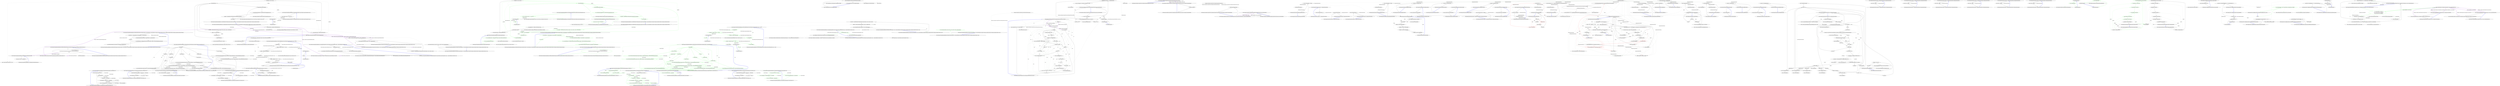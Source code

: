 digraph  {
m0_27 [cluster="System.Collections.Generic.List<T>.List()", file="ByteSize.cs", label="Entry System.Collections.Generic.List<T>.List()", span="0-0"];
m0_45 [cluster="Humanizer.TimeSpanHumanizeExtensions.BuildFormatTimePart(Humanizer.Localisation.Formatters.IFormatter, Humanizer.Localisation.TimeUnit, int)", file="ByteSize.cs", label="Entry Humanizer.TimeSpanHumanizeExtensions.BuildFormatTimePart(Humanizer.Localisation.Formatters.IFormatter, Humanizer.Localisation.TimeUnit, int)", span="178-178"];
m0_93 [cluster="Humanizer.TimeSpanHumanizeExtensions.BuildFormatTimePart(Humanizer.Localisation.Formatters.IFormatter, Humanizer.Localisation.TimeUnit, int)", file="ByteSize.cs", label="return amountOfTimeUnits != 0\r\n                ? cultureFormatter.TimeSpanHumanize(timeUnitType, Math.Abs(amountOfTimeUnits))\r\n                : null;", span="181-183"];
m0_94 [cluster="Humanizer.TimeSpanHumanizeExtensions.BuildFormatTimePart(Humanizer.Localisation.Formatters.IFormatter, Humanizer.Localisation.TimeUnit, int)", file="ByteSize.cs", label="Exit Humanizer.TimeSpanHumanizeExtensions.BuildFormatTimePart(Humanizer.Localisation.Formatters.IFormatter, Humanizer.Localisation.TimeUnit, int)", span="178-178"];
m0_0 [cluster="Humanizer.TimeSpanHumanizeExtensions.Humanize(System.TimeSpan, int, System.Globalization.CultureInfo, Humanizer.Localisation.TimeUnit, Humanizer.Localisation.TimeUnit, string)", file="ByteSize.cs", label="Entry Humanizer.TimeSpanHumanizeExtensions.Humanize(System.TimeSpan, int, System.Globalization.CultureInfo, Humanizer.Localisation.TimeUnit, Humanizer.Localisation.TimeUnit, string)", span="29-29"];
m0_1 [cluster="Humanizer.TimeSpanHumanizeExtensions.Humanize(System.TimeSpan, int, System.Globalization.CultureInfo, Humanizer.Localisation.TimeUnit, Humanizer.Localisation.TimeUnit, string)", file="ByteSize.cs", label="return Humanize(timeSpan, precision, false, culture, maxUnit, minUnit, collectionSeparator);", span="31-31"];
m0_2 [cluster="Humanizer.TimeSpanHumanizeExtensions.Humanize(System.TimeSpan, int, System.Globalization.CultureInfo, Humanizer.Localisation.TimeUnit, Humanizer.Localisation.TimeUnit, string)", file="ByteSize.cs", label="Exit Humanizer.TimeSpanHumanizeExtensions.Humanize(System.TimeSpan, int, System.Globalization.CultureInfo, Humanizer.Localisation.TimeUnit, Humanizer.Localisation.TimeUnit, string)", span="29-29"];
m0_66 [cluster="Humanizer.TimeSpanHumanizeExtensions.GetSpecialCaseDaysAsInteger(System.TimeSpan, bool)", file="ByteSize.cs", label="Entry Humanizer.TimeSpanHumanizeExtensions.GetSpecialCaseDaysAsInteger(System.TimeSpan, bool)", span="147-147"];
m0_81 [cluster="Humanizer.TimeSpanHumanizeExtensions.GetSpecialCaseDaysAsInteger(System.TimeSpan, bool)", file="ByteSize.cs", label=isTimeUnitToGetTheMaximumTimeUnit, span="149-149"];
m0_82 [cluster="Humanizer.TimeSpanHumanizeExtensions.GetSpecialCaseDaysAsInteger(System.TimeSpan, bool)", file="ByteSize.cs", label="return timespan.Days;", span="151-151"];
m0_83 [cluster="Humanizer.TimeSpanHumanizeExtensions.GetSpecialCaseDaysAsInteger(System.TimeSpan, bool)", file="ByteSize.cs", label="timespan.Days < _daysInAMonth", span="153-153"];
m0_84 [cluster="Humanizer.TimeSpanHumanizeExtensions.GetSpecialCaseDaysAsInteger(System.TimeSpan, bool)", file="ByteSize.cs", label="var remainingDays = timespan.Days % _daysInAWeek", span="155-155"];
m0_86 [cluster="Humanizer.TimeSpanHumanizeExtensions.GetSpecialCaseDaysAsInteger(System.TimeSpan, bool)", file="ByteSize.cs", label="return (int)((double)timespan.Days % _daysInAMonth);", span="158-158"];
m0_85 [cluster="Humanizer.TimeSpanHumanizeExtensions.GetSpecialCaseDaysAsInteger(System.TimeSpan, bool)", file="ByteSize.cs", label="return remainingDays;", span="156-156"];
m0_87 [cluster="Humanizer.TimeSpanHumanizeExtensions.GetSpecialCaseDaysAsInteger(System.TimeSpan, bool)", file="ByteSize.cs", label="Exit Humanizer.TimeSpanHumanizeExtensions.GetSpecialCaseDaysAsInteger(System.TimeSpan, bool)", span="147-147"];
m0_101 [cluster="System.Collections.Generic.IEnumerable<TSource>.Count<TSource>(System.Func<TSource, bool>)", file="ByteSize.cs", label="Entry System.Collections.Generic.IEnumerable<TSource>.Count<TSource>(System.Func<TSource, bool>)", span="0-0"];
m0_37 [cluster="System.Collections.Generic.IEnumerable<TSource>.Reverse<TSource>()", file="ByteSize.cs", label="Entry System.Collections.Generic.IEnumerable<TSource>.Reverse<TSource>()", span="0-0"];
m0_36 [cluster="System.Enum.GetValues(System.Type)", file="ByteSize.cs", label="Entry System.Enum.GetValues(System.Type)", span="0-0"];
m0_9 [cluster="Humanizer.TimeSpanHumanizeExtensions.SetPrecisionOfTimeSpan(System.Collections.Generic.IEnumerable<string>, int, bool)", file="ByteSize.cs", label="Entry Humanizer.TimeSpanHumanizeExtensions.SetPrecisionOfTimeSpan(System.Collections.Generic.IEnumerable<string>, int, bool)", span="196-196"];
m0_105 [cluster="Humanizer.TimeSpanHumanizeExtensions.SetPrecisionOfTimeSpan(System.Collections.Generic.IEnumerable<string>, int, bool)", file="ByteSize.cs", label="!countEmptyUnits", span="198-198"];
m0_106 [cluster="Humanizer.TimeSpanHumanizeExtensions.SetPrecisionOfTimeSpan(System.Collections.Generic.IEnumerable<string>, int, bool)", file="ByteSize.cs", label="timeParts = timeParts.Where(x => x != null)", span="199-199"];
m0_107 [cluster="Humanizer.TimeSpanHumanizeExtensions.SetPrecisionOfTimeSpan(System.Collections.Generic.IEnumerable<string>, int, bool)", file="ByteSize.cs", label="timeParts = timeParts.Take(precision)", span="200-200"];
m0_108 [cluster="Humanizer.TimeSpanHumanizeExtensions.SetPrecisionOfTimeSpan(System.Collections.Generic.IEnumerable<string>, int, bool)", file="ByteSize.cs", label=countEmptyUnits, span="201-201"];
m0_109 [cluster="Humanizer.TimeSpanHumanizeExtensions.SetPrecisionOfTimeSpan(System.Collections.Generic.IEnumerable<string>, int, bool)", file="ByteSize.cs", label="timeParts = timeParts.Where(x => x != null)", span="202-202"];
m0_110 [cluster="Humanizer.TimeSpanHumanizeExtensions.SetPrecisionOfTimeSpan(System.Collections.Generic.IEnumerable<string>, int, bool)", file="ByteSize.cs", label="return timeParts;", span="204-204"];
m0_111 [cluster="Humanizer.TimeSpanHumanizeExtensions.SetPrecisionOfTimeSpan(System.Collections.Generic.IEnumerable<string>, int, bool)", file="ByteSize.cs", label="Exit Humanizer.TimeSpanHumanizeExtensions.SetPrecisionOfTimeSpan(System.Collections.Generic.IEnumerable<string>, int, bool)", span="196-196"];
m0_10 [cluster="Humanizer.TimeSpanHumanizeExtensions.ConcatenateTimeSpanParts(System.Collections.Generic.IEnumerable<string>, System.Globalization.CultureInfo, string)", file="ByteSize.cs", label="Entry Humanizer.TimeSpanHumanizeExtensions.ConcatenateTimeSpanParts(System.Collections.Generic.IEnumerable<string>, System.Globalization.CultureInfo, string)", span="207-207"];
m0_120 [cluster="Humanizer.TimeSpanHumanizeExtensions.ConcatenateTimeSpanParts(System.Collections.Generic.IEnumerable<string>, System.Globalization.CultureInfo, string)", file="ByteSize.cs", label="collectionSeparator == null", span="209-209"];
m0_121 [cluster="Humanizer.TimeSpanHumanizeExtensions.ConcatenateTimeSpanParts(System.Collections.Generic.IEnumerable<string>, System.Globalization.CultureInfo, string)", file="ByteSize.cs", label="return Configurator.CollectionFormatters.ResolveForCulture(culture).Humanize(timeSpanParts);", span="211-211"];
m0_122 [cluster="Humanizer.TimeSpanHumanizeExtensions.ConcatenateTimeSpanParts(System.Collections.Generic.IEnumerable<string>, System.Globalization.CultureInfo, string)", file="ByteSize.cs", label="return string.Join(collectionSeparator, timeSpanParts);", span="214-214"];
m0_123 [cluster="Humanizer.TimeSpanHumanizeExtensions.ConcatenateTimeSpanParts(System.Collections.Generic.IEnumerable<string>, System.Globalization.CultureInfo, string)", file="ByteSize.cs", label="Exit Humanizer.TimeSpanHumanizeExtensions.ConcatenateTimeSpanParts(System.Collections.Generic.IEnumerable<string>, System.Globalization.CultureInfo, string)", span="207-207"];
m0_125 [cluster="Humanizer.Localisation.CollectionFormatters.ICollectionFormatter.Humanize<T>(System.Collections.Generic.IEnumerable<T>)", file="ByteSize.cs", label="Entry Humanizer.Localisation.CollectionFormatters.ICollectionFormatter.Humanize<T>(System.Collections.Generic.IEnumerable<T>)", span="14-14"];
m0_67 [cluster="Humanizer.TimeSpanHumanizeExtensions.GetSpecialCaseWeeksAsInteger(System.TimeSpan, bool)", file="ByteSize.cs", label="Entry Humanizer.TimeSpanHumanizeExtensions.GetSpecialCaseWeeksAsInteger(System.TimeSpan, bool)", span="138-138"];
m0_77 [cluster="Humanizer.TimeSpanHumanizeExtensions.GetSpecialCaseWeeksAsInteger(System.TimeSpan, bool)", file="ByteSize.cs", label="isTimeUnitToGetTheMaximumTimeUnit || timespan.Days < _daysInAMonth", span="140-140"];
m0_78 [cluster="Humanizer.TimeSpanHumanizeExtensions.GetSpecialCaseWeeksAsInteger(System.TimeSpan, bool)", file="ByteSize.cs", label="return timespan.Days / _daysInAWeek;", span="142-142"];
m0_79 [cluster="Humanizer.TimeSpanHumanizeExtensions.GetSpecialCaseWeeksAsInteger(System.TimeSpan, bool)", file="ByteSize.cs", label="return 0;", span="144-144"];
m0_80 [cluster="Humanizer.TimeSpanHumanizeExtensions.GetSpecialCaseWeeksAsInteger(System.TimeSpan, bool)", file="ByteSize.cs", label="Exit Humanizer.TimeSpanHumanizeExtensions.GetSpecialCaseWeeksAsInteger(System.TimeSpan, bool)", span="138-138"];
m0_96 [cluster="Humanizer.Localisation.Formatters.IFormatter.TimeSpanHumanize(Humanizer.Localisation.TimeUnit, int)", file="ByteSize.cs", label="Entry Humanizer.Localisation.Formatters.IFormatter.TimeSpanHumanize(Humanizer.Localisation.TimeUnit, int)", span="42-42"];
m0_112 [cluster="Unk.Where", file="ByteSize.cs", label="Entry Unk.Where", span=""];
m0_8 [cluster="Humanizer.TimeSpanHumanizeExtensions.CreateTheTimePartsWithUpperAndLowerLimits(System.TimeSpan, System.Globalization.CultureInfo, Humanizer.Localisation.TimeUnit, Humanizer.Localisation.TimeUnit)", file="ByteSize.cs", label="Entry Humanizer.TimeSpanHumanizeExtensions.CreateTheTimePartsWithUpperAndLowerLimits(System.TimeSpan, System.Globalization.CultureInfo, Humanizer.Localisation.TimeUnit, Humanizer.Localisation.TimeUnit)", span="53-53"];
m0_11 [cluster="Humanizer.TimeSpanHumanizeExtensions.CreateTheTimePartsWithUpperAndLowerLimits(System.TimeSpan, System.Globalization.CultureInfo, Humanizer.Localisation.TimeUnit, Humanizer.Localisation.TimeUnit)", file="ByteSize.cs", label="var cultureFormatter = Configurator.GetFormatter(culture)", span="55-55"];
m0_16 [cluster="Humanizer.TimeSpanHumanizeExtensions.CreateTheTimePartsWithUpperAndLowerLimits(System.TimeSpan, System.Globalization.CultureInfo, Humanizer.Localisation.TimeUnit, Humanizer.Localisation.TimeUnit)", file="ByteSize.cs", label="var timepart = GetTimeUnitPart(timeUnitType, timespan, culture, maxUnit, minUnit, cultureFormatter)", span="62-62"];
m0_12 [cluster="Humanizer.TimeSpanHumanizeExtensions.CreateTheTimePartsWithUpperAndLowerLimits(System.TimeSpan, System.Globalization.CultureInfo, Humanizer.Localisation.TimeUnit, Humanizer.Localisation.TimeUnit)", file="ByteSize.cs", label="var firstValueFound = false", span="56-56"];
m0_21 [cluster="Humanizer.TimeSpanHumanizeExtensions.CreateTheTimePartsWithUpperAndLowerLimits(System.TimeSpan, System.Globalization.CultureInfo, Humanizer.Localisation.TimeUnit, Humanizer.Localisation.TimeUnit)", file="ByteSize.cs", label="var noTimeValueCultureFarmated = cultureFormatter.TimeSpanHumanize_Zero()", span="72-72"];
m0_13 [cluster="Humanizer.TimeSpanHumanizeExtensions.CreateTheTimePartsWithUpperAndLowerLimits(System.TimeSpan, System.Globalization.CultureInfo, Humanizer.Localisation.TimeUnit, Humanizer.Localisation.TimeUnit)", file="ByteSize.cs", label="var timeUnitsEnumTypes = GetEnumTypesForTimeUnit()", span="57-57"];
m0_17 [cluster="Humanizer.TimeSpanHumanizeExtensions.CreateTheTimePartsWithUpperAndLowerLimits(System.TimeSpan, System.Globalization.CultureInfo, Humanizer.Localisation.TimeUnit, Humanizer.Localisation.TimeUnit)", file="ByteSize.cs", label="timepart != null || firstValueFound", span="64-64"];
m0_14 [cluster="Humanizer.TimeSpanHumanizeExtensions.CreateTheTimePartsWithUpperAndLowerLimits(System.TimeSpan, System.Globalization.CultureInfo, Humanizer.Localisation.TimeUnit, Humanizer.Localisation.TimeUnit)", file="ByteSize.cs", label="var timeParts = new List<string>()", span="58-58"];
m0_15 [cluster="Humanizer.TimeSpanHumanizeExtensions.CreateTheTimePartsWithUpperAndLowerLimits(System.TimeSpan, System.Globalization.CultureInfo, Humanizer.Localisation.TimeUnit, Humanizer.Localisation.TimeUnit)", file="ByteSize.cs", label=timeUnitsEnumTypes, span="60-60"];
m0_19 [cluster="Humanizer.TimeSpanHumanizeExtensions.CreateTheTimePartsWithUpperAndLowerLimits(System.TimeSpan, System.Globalization.CultureInfo, Humanizer.Localisation.TimeUnit, Humanizer.Localisation.TimeUnit)", file="ByteSize.cs", label="timeParts.Add(timepart)", span="67-67"];
m0_20 [cluster="Humanizer.TimeSpanHumanizeExtensions.CreateTheTimePartsWithUpperAndLowerLimits(System.TimeSpan, System.Globalization.CultureInfo, Humanizer.Localisation.TimeUnit, Humanizer.Localisation.TimeUnit)", file="ByteSize.cs", label="IsContainingOnlyNullValue(timeParts)", span="70-70"];
m0_23 [cluster="Humanizer.TimeSpanHumanizeExtensions.CreateTheTimePartsWithUpperAndLowerLimits(System.TimeSpan, System.Globalization.CultureInfo, Humanizer.Localisation.TimeUnit, Humanizer.Localisation.TimeUnit)", file="ByteSize.cs", label="return timeParts;", span="75-75"];
m0_18 [cluster="Humanizer.TimeSpanHumanizeExtensions.CreateTheTimePartsWithUpperAndLowerLimits(System.TimeSpan, System.Globalization.CultureInfo, Humanizer.Localisation.TimeUnit, Humanizer.Localisation.TimeUnit)", file="ByteSize.cs", label="firstValueFound = true", span="66-66"];
m0_22 [cluster="Humanizer.TimeSpanHumanizeExtensions.CreateTheTimePartsWithUpperAndLowerLimits(System.TimeSpan, System.Globalization.CultureInfo, Humanizer.Localisation.TimeUnit, Humanizer.Localisation.TimeUnit)", file="ByteSize.cs", label="timeParts = CreateTimePartsWithNoTimeValue(noTimeValueCultureFarmated)", span="73-73"];
m0_24 [cluster="Humanizer.TimeSpanHumanizeExtensions.CreateTheTimePartsWithUpperAndLowerLimits(System.TimeSpan, System.Globalization.CultureInfo, Humanizer.Localisation.TimeUnit, Humanizer.Localisation.TimeUnit)", file="ByteSize.cs", label="Exit Humanizer.TimeSpanHumanizeExtensions.CreateTheTimePartsWithUpperAndLowerLimits(System.TimeSpan, System.Globalization.CultureInfo, Humanizer.Localisation.TimeUnit, Humanizer.Localisation.TimeUnit)", span="53-53"];
m0_95 [cluster="System.Math.Abs(int)", file="ByteSize.cs", label="Entry System.Math.Abs(int)", span="0-0"];
m0_126 [cluster="string.Join(string, System.Collections.Generic.IEnumerable<string>)", file="ByteSize.cs", label="Entry string.Join(string, System.Collections.Generic.IEnumerable<string>)", span="0-0"];
m0_113 [cluster="System.Collections.Generic.IEnumerable<TSource>.Take<TSource>(int)", file="ByteSize.cs", label="Entry System.Collections.Generic.IEnumerable<TSource>.Take<TSource>(int)", span="0-0"];
m0_124 [cluster="Humanizer.Configuration.LocaliserRegistry<TLocaliser>.ResolveForCulture(System.Globalization.CultureInfo)", file="ByteSize.cs", label="Entry Humanizer.Configuration.LocaliserRegistry<TLocaliser>.ResolveForCulture(System.Globalization.CultureInfo)", span="46-46"];
m0_3 [cluster="Humanizer.TimeSpanHumanizeExtensions.Humanize(System.TimeSpan, int, bool, System.Globalization.CultureInfo, Humanizer.Localisation.TimeUnit, Humanizer.Localisation.TimeUnit, string)", file="ByteSize.cs", label="Entry Humanizer.TimeSpanHumanizeExtensions.Humanize(System.TimeSpan, int, bool, System.Globalization.CultureInfo, Humanizer.Localisation.TimeUnit, Humanizer.Localisation.TimeUnit, string)", span="45-45"];
m0_4 [cluster="Humanizer.TimeSpanHumanizeExtensions.Humanize(System.TimeSpan, int, bool, System.Globalization.CultureInfo, Humanizer.Localisation.TimeUnit, Humanizer.Localisation.TimeUnit, string)", file="ByteSize.cs", label="var timeParts = CreateTheTimePartsWithUpperAndLowerLimits(timeSpan, culture, maxUnit, minUnit)", span="47-47"];
m0_5 [cluster="Humanizer.TimeSpanHumanizeExtensions.Humanize(System.TimeSpan, int, bool, System.Globalization.CultureInfo, Humanizer.Localisation.TimeUnit, Humanizer.Localisation.TimeUnit, string)", file="ByteSize.cs", label="timeParts = SetPrecisionOfTimeSpan(timeParts, precision, countEmptyUnits)", span="48-48"];
m0_6 [cluster="Humanizer.TimeSpanHumanizeExtensions.Humanize(System.TimeSpan, int, bool, System.Globalization.CultureInfo, Humanizer.Localisation.TimeUnit, Humanizer.Localisation.TimeUnit, string)", file="ByteSize.cs", label="return ConcatenateTimeSpanParts(timeParts, culture, collectionSeparator);", span="50-50"];
m0_7 [cluster="Humanizer.TimeSpanHumanizeExtensions.Humanize(System.TimeSpan, int, bool, System.Globalization.CultureInfo, Humanizer.Localisation.TimeUnit, Humanizer.Localisation.TimeUnit, string)", file="ByteSize.cs", label="Exit Humanizer.TimeSpanHumanizeExtensions.Humanize(System.TimeSpan, int, bool, System.Globalization.CultureInfo, Humanizer.Localisation.TimeUnit, Humanizer.Localisation.TimeUnit, string)", span="45-45"];
m0_26 [cluster="Humanizer.TimeSpanHumanizeExtensions.GetEnumTypesForTimeUnit()", file="ByteSize.cs", label="Entry Humanizer.TimeSpanHumanizeExtensions.GetEnumTypesForTimeUnit()", span="78-78"];
m0_33 [cluster="Humanizer.TimeSpanHumanizeExtensions.GetEnumTypesForTimeUnit()", file="ByteSize.cs", label="var enumTypeEnumerator = (IEnumerable<TimeUnit>)Enum.GetValues(typeof(TimeUnit))", span="80-80"];
m0_34 [cluster="Humanizer.TimeSpanHumanizeExtensions.GetEnumTypesForTimeUnit()", file="ByteSize.cs", label="return enumTypeEnumerator.Reverse();", span="81-81"];
m0_35 [cluster="Humanizer.TimeSpanHumanizeExtensions.GetEnumTypesForTimeUnit()", file="ByteSize.cs", label="Exit Humanizer.TimeSpanHumanizeExtensions.GetEnumTypesForTimeUnit()", span="78-78"];
m0_44 [cluster="Humanizer.TimeSpanHumanizeExtensions.GetTimeUnitNumericalValue(Humanizer.Localisation.TimeUnit, System.TimeSpan, bool)", file="ByteSize.cs", label="Entry Humanizer.TimeSpanHumanizeExtensions.GetTimeUnitNumericalValue(Humanizer.Localisation.TimeUnit, System.TimeSpan, bool)", span="95-95"];
m0_46 [cluster="Humanizer.TimeSpanHumanizeExtensions.GetTimeUnitNumericalValue(Humanizer.Localisation.TimeUnit, System.TimeSpan, bool)", file="ByteSize.cs", label=timeUnitToGet, span="97-97"];
m0_48 [cluster="Humanizer.TimeSpanHumanizeExtensions.GetTimeUnitNumericalValue(Humanizer.Localisation.TimeUnit, System.TimeSpan, bool)", file="ByteSize.cs", label="return GetNormalCaseTimeAsInteger(timespan.Milliseconds, timespan.TotalMilliseconds, isTimeUnitToGetTheMaximumTimeUnit);", span="100-100"];
m0_50 [cluster="Humanizer.TimeSpanHumanizeExtensions.GetTimeUnitNumericalValue(Humanizer.Localisation.TimeUnit, System.TimeSpan, bool)", file="ByteSize.cs", label="return GetNormalCaseTimeAsInteger(timespan.Seconds, timespan.TotalSeconds, isTimeUnitToGetTheMaximumTimeUnit);", span="102-102"];
m0_52 [cluster="Humanizer.TimeSpanHumanizeExtensions.GetTimeUnitNumericalValue(Humanizer.Localisation.TimeUnit, System.TimeSpan, bool)", file="ByteSize.cs", label="return GetNormalCaseTimeAsInteger(timespan.Minutes, timespan.TotalMinutes, isTimeUnitToGetTheMaximumTimeUnit);", span="104-104"];
m0_54 [cluster="Humanizer.TimeSpanHumanizeExtensions.GetTimeUnitNumericalValue(Humanizer.Localisation.TimeUnit, System.TimeSpan, bool)", file="ByteSize.cs", label="return GetNormalCaseTimeAsInteger(timespan.Hours, timespan.TotalHours, isTimeUnitToGetTheMaximumTimeUnit);", span="106-106"];
m0_56 [cluster="Humanizer.TimeSpanHumanizeExtensions.GetTimeUnitNumericalValue(Humanizer.Localisation.TimeUnit, System.TimeSpan, bool)", file="ByteSize.cs", label="return GetSpecialCaseDaysAsInteger(timespan, isTimeUnitToGetTheMaximumTimeUnit);", span="108-108"];
m0_58 [cluster="Humanizer.TimeSpanHumanizeExtensions.GetTimeUnitNumericalValue(Humanizer.Localisation.TimeUnit, System.TimeSpan, bool)", file="ByteSize.cs", label="return GetSpecialCaseWeeksAsInteger(timespan, isTimeUnitToGetTheMaximumTimeUnit);", span="110-110"];
m0_60 [cluster="Humanizer.TimeSpanHumanizeExtensions.GetTimeUnitNumericalValue(Humanizer.Localisation.TimeUnit, System.TimeSpan, bool)", file="ByteSize.cs", label="return GetSpecialCaseMonthAsInteger(timespan, isTimeUnitToGetTheMaximumTimeUnit);", span="112-112"];
m0_47 [cluster="Humanizer.TimeSpanHumanizeExtensions.GetTimeUnitNumericalValue(Humanizer.Localisation.TimeUnit, System.TimeSpan, bool)", file="ByteSize.cs", label="TimeUnit.Millisecond", span="99-99"];
m0_49 [cluster="Humanizer.TimeSpanHumanizeExtensions.GetTimeUnitNumericalValue(Humanizer.Localisation.TimeUnit, System.TimeSpan, bool)", file="ByteSize.cs", label="TimeUnit.Second", span="101-101"];
m0_51 [cluster="Humanizer.TimeSpanHumanizeExtensions.GetTimeUnitNumericalValue(Humanizer.Localisation.TimeUnit, System.TimeSpan, bool)", file="ByteSize.cs", label="TimeUnit.Minute", span="103-103"];
m0_53 [cluster="Humanizer.TimeSpanHumanizeExtensions.GetTimeUnitNumericalValue(Humanizer.Localisation.TimeUnit, System.TimeSpan, bool)", file="ByteSize.cs", label="TimeUnit.Hour", span="105-105"];
m0_55 [cluster="Humanizer.TimeSpanHumanizeExtensions.GetTimeUnitNumericalValue(Humanizer.Localisation.TimeUnit, System.TimeSpan, bool)", file="ByteSize.cs", label="TimeUnit.Day", span="107-107"];
m0_57 [cluster="Humanizer.TimeSpanHumanizeExtensions.GetTimeUnitNumericalValue(Humanizer.Localisation.TimeUnit, System.TimeSpan, bool)", file="ByteSize.cs", label="TimeUnit.Week", span="109-109"];
m0_59 [cluster="Humanizer.TimeSpanHumanizeExtensions.GetTimeUnitNumericalValue(Humanizer.Localisation.TimeUnit, System.TimeSpan, bool)", file="ByteSize.cs", label="TimeUnit.Month", span="111-111"];
m0_61 [cluster="Humanizer.TimeSpanHumanizeExtensions.GetTimeUnitNumericalValue(Humanizer.Localisation.TimeUnit, System.TimeSpan, bool)", file="ByteSize.cs", label="TimeUnit.Year", span="113-113"];
m0_63 [cluster="Humanizer.TimeSpanHumanizeExtensions.GetTimeUnitNumericalValue(Humanizer.Localisation.TimeUnit, System.TimeSpan, bool)", file="ByteSize.cs", label="return 0;", span="116-116"];
m0_62 [cluster="Humanizer.TimeSpanHumanizeExtensions.GetTimeUnitNumericalValue(Humanizer.Localisation.TimeUnit, System.TimeSpan, bool)", file="ByteSize.cs", label="return GetSpecialCaseYearAsInteger(timespan);", span="114-114"];
m0_64 [cluster="Humanizer.TimeSpanHumanizeExtensions.GetTimeUnitNumericalValue(Humanizer.Localisation.TimeUnit, System.TimeSpan, bool)", file="ByteSize.cs", label="Exit Humanizer.TimeSpanHumanizeExtensions.GetTimeUnitNumericalValue(Humanizer.Localisation.TimeUnit, System.TimeSpan, bool)", span="95-95"];
m0_117 [cluster="lambda expression", file="ByteSize.cs", label="Entry lambda expression", span="202-202"];
m0_102 [cluster="lambda expression", file="ByteSize.cs", label="Entry lambda expression", span="193-193"];
m0_103 [cluster="lambda expression", file="ByteSize.cs", label="x != null", span="193-193"];
m0_104 [cluster="lambda expression", file="ByteSize.cs", label="Exit lambda expression", span="193-193"];
m0_114 [cluster="lambda expression", file="ByteSize.cs", label="Entry lambda expression", span="199-199"];
m0_115 [cluster="lambda expression", file="ByteSize.cs", label="x != null", span="199-199"];
m0_116 [cluster="lambda expression", file="ByteSize.cs", label="Exit lambda expression", span="199-199"];
m0_118 [cluster="lambda expression", file="ByteSize.cs", label="x != null", span="202-202"];
m0_119 [cluster="lambda expression", file="ByteSize.cs", label="Exit lambda expression", span="202-202"];
m0_32 [cluster="Humanizer.TimeSpanHumanizeExtensions.CreateTimePartsWithNoTimeValue(string)", file="ByteSize.cs", label="Entry Humanizer.TimeSpanHumanizeExtensions.CreateTimePartsWithNoTimeValue(string)", span="186-186"];
m0_97 [cluster="Humanizer.TimeSpanHumanizeExtensions.CreateTimePartsWithNoTimeValue(string)", file="ByteSize.cs", label="return new List<string>() { noTimeValue };", span="188-188"];
m0_98 [cluster="Humanizer.TimeSpanHumanizeExtensions.CreateTimePartsWithNoTimeValue(string)", file="ByteSize.cs", label="Exit Humanizer.TimeSpanHumanizeExtensions.CreateTimePartsWithNoTimeValue(string)", span="186-186"];
m0_25 [cluster="Humanizer.Configuration.Configurator.GetFormatter(System.Globalization.CultureInfo)", file="ByteSize.cs", label="Entry Humanizer.Configuration.Configurator.GetFormatter(System.Globalization.CultureInfo)", span="76-76"];
m0_30 [cluster="Humanizer.TimeSpanHumanizeExtensions.IsContainingOnlyNullValue(System.Collections.Generic.IEnumerable<string>)", file="ByteSize.cs", label="Entry Humanizer.TimeSpanHumanizeExtensions.IsContainingOnlyNullValue(System.Collections.Generic.IEnumerable<string>)", span="191-191"];
m0_99 [cluster="Humanizer.TimeSpanHumanizeExtensions.IsContainingOnlyNullValue(System.Collections.Generic.IEnumerable<string>)", file="ByteSize.cs", label="return (timeParts.Count(x => x != null) == 0);", span="193-193"];
m0_100 [cluster="Humanizer.TimeSpanHumanizeExtensions.IsContainingOnlyNullValue(System.Collections.Generic.IEnumerable<string>)", file="ByteSize.cs", label="Exit Humanizer.TimeSpanHumanizeExtensions.IsContainingOnlyNullValue(System.Collections.Generic.IEnumerable<string>)", span="191-191"];
m0_68 [cluster="Humanizer.TimeSpanHumanizeExtensions.GetSpecialCaseMonthAsInteger(System.TimeSpan, bool)", file="ByteSize.cs", label="Entry Humanizer.TimeSpanHumanizeExtensions.GetSpecialCaseMonthAsInteger(System.TimeSpan, bool)", span="120-120"];
m0_70 [cluster="Humanizer.TimeSpanHumanizeExtensions.GetSpecialCaseMonthAsInteger(System.TimeSpan, bool)", file="ByteSize.cs", label=isTimeUnitToGetTheMaximumTimeUnit, span="122-122"];
m0_71 [cluster="Humanizer.TimeSpanHumanizeExtensions.GetSpecialCaseMonthAsInteger(System.TimeSpan, bool)", file="ByteSize.cs", label="return (int)((double)timespan.Days / _daysInAMonth);", span="124-124"];
m0_72 [cluster="Humanizer.TimeSpanHumanizeExtensions.GetSpecialCaseMonthAsInteger(System.TimeSpan, bool)", file="ByteSize.cs", label="var remainingDays = (double)timespan.Days % _daysInAYear", span="128-128"];
m0_73 [cluster="Humanizer.TimeSpanHumanizeExtensions.GetSpecialCaseMonthAsInteger(System.TimeSpan, bool)", file="ByteSize.cs", label="return (int)(remainingDays / _daysInAMonth);", span="129-129"];
m0_74 [cluster="Humanizer.TimeSpanHumanizeExtensions.GetSpecialCaseMonthAsInteger(System.TimeSpan, bool)", file="ByteSize.cs", label="Exit Humanizer.TimeSpanHumanizeExtensions.GetSpecialCaseMonthAsInteger(System.TimeSpan, bool)", span="120-120"];
m0_28 [cluster="Humanizer.TimeSpanHumanizeExtensions.GetTimeUnitPart(Humanizer.Localisation.TimeUnit, System.TimeSpan, System.Globalization.CultureInfo, Humanizer.Localisation.TimeUnit, Humanizer.Localisation.TimeUnit, Humanizer.Localisation.Formatters.IFormatter)", file="ByteSize.cs", label="Entry Humanizer.TimeSpanHumanizeExtensions.GetTimeUnitPart(Humanizer.Localisation.TimeUnit, System.TimeSpan, System.Globalization.CultureInfo, Humanizer.Localisation.TimeUnit, Humanizer.Localisation.TimeUnit, Humanizer.Localisation.Formatters.IFormatter)", span="84-84"];
m0_38 [cluster="Humanizer.TimeSpanHumanizeExtensions.GetTimeUnitPart(Humanizer.Localisation.TimeUnit, System.TimeSpan, System.Globalization.CultureInfo, Humanizer.Localisation.TimeUnit, Humanizer.Localisation.TimeUnit, Humanizer.Localisation.Formatters.IFormatter)", file="ByteSize.cs", label="timeUnitToGet <= maximumTimeUnit && timeUnitToGet >= minimumTimeUnit", span="86-86"];
m0_39 [cluster="Humanizer.TimeSpanHumanizeExtensions.GetTimeUnitPart(Humanizer.Localisation.TimeUnit, System.TimeSpan, System.Globalization.CultureInfo, Humanizer.Localisation.TimeUnit, Humanizer.Localisation.TimeUnit, Humanizer.Localisation.Formatters.IFormatter)", file="ByteSize.cs", label="var isTimeUnitToGetTheMaximumTimeUnit = (timeUnitToGet == maximumTimeUnit)", span="88-88"];
m0_40 [cluster="Humanizer.TimeSpanHumanizeExtensions.GetTimeUnitPart(Humanizer.Localisation.TimeUnit, System.TimeSpan, System.Globalization.CultureInfo, Humanizer.Localisation.TimeUnit, Humanizer.Localisation.TimeUnit, Humanizer.Localisation.Formatters.IFormatter)", file="ByteSize.cs", label="var numberOfTimeUnits = GetTimeUnitNumericalValue(timeUnitToGet, timespan, isTimeUnitToGetTheMaximumTimeUnit)", span="89-89"];
m0_41 [cluster="Humanizer.TimeSpanHumanizeExtensions.GetTimeUnitPart(Humanizer.Localisation.TimeUnit, System.TimeSpan, System.Globalization.CultureInfo, Humanizer.Localisation.TimeUnit, Humanizer.Localisation.TimeUnit, Humanizer.Localisation.Formatters.IFormatter)", file="ByteSize.cs", label="return BuildFormatTimePart(cultureFormatter, timeUnitToGet, numberOfTimeUnits);", span="90-90"];
m0_42 [cluster="Humanizer.TimeSpanHumanizeExtensions.GetTimeUnitPart(Humanizer.Localisation.TimeUnit, System.TimeSpan, System.Globalization.CultureInfo, Humanizer.Localisation.TimeUnit, Humanizer.Localisation.TimeUnit, Humanizer.Localisation.Formatters.IFormatter)", file="ByteSize.cs", label="return null;", span="92-92"];
m0_43 [cluster="Humanizer.TimeSpanHumanizeExtensions.GetTimeUnitPart(Humanizer.Localisation.TimeUnit, System.TimeSpan, System.Globalization.CultureInfo, Humanizer.Localisation.TimeUnit, Humanizer.Localisation.TimeUnit, Humanizer.Localisation.Formatters.IFormatter)", file="ByteSize.cs", label="Exit Humanizer.TimeSpanHumanizeExtensions.GetTimeUnitPart(Humanizer.Localisation.TimeUnit, System.TimeSpan, System.Globalization.CultureInfo, Humanizer.Localisation.TimeUnit, Humanizer.Localisation.TimeUnit, Humanizer.Localisation.Formatters.IFormatter)", span="84-84"];
m0_29 [cluster="System.Collections.Generic.List<T>.Add(T)", file="ByteSize.cs", label="Entry System.Collections.Generic.List<T>.Add(T)", span="0-0"];
m0_31 [cluster="Humanizer.Localisation.Formatters.IFormatter.TimeSpanHumanize_Zero()", file="ByteSize.cs", label="Entry Humanizer.Localisation.Formatters.IFormatter.TimeSpanHumanize_Zero()", span="34-34"];
m0_69 [cluster="Humanizer.TimeSpanHumanizeExtensions.GetSpecialCaseYearAsInteger(System.TimeSpan)", file="ByteSize.cs", label="Entry Humanizer.TimeSpanHumanizeExtensions.GetSpecialCaseYearAsInteger(System.TimeSpan)", span="133-133"];
m0_75 [cluster="Humanizer.TimeSpanHumanizeExtensions.GetSpecialCaseYearAsInteger(System.TimeSpan)", file="ByteSize.cs", label="return (int)((double)timespan.Days / _daysInAYear);", span="135-135"];
m0_76 [cluster="Humanizer.TimeSpanHumanizeExtensions.GetSpecialCaseYearAsInteger(System.TimeSpan)", file="ByteSize.cs", label="Exit Humanizer.TimeSpanHumanizeExtensions.GetSpecialCaseYearAsInteger(System.TimeSpan)", span="133-133"];
m0_65 [cluster="Humanizer.TimeSpanHumanizeExtensions.GetNormalCaseTimeAsInteger(int, double, bool)", file="ByteSize.cs", label="Entry Humanizer.TimeSpanHumanizeExtensions.GetNormalCaseTimeAsInteger(int, double, bool)", span="161-161"];
m0_88 [cluster="Humanizer.TimeSpanHumanizeExtensions.GetNormalCaseTimeAsInteger(int, double, bool)", file="ByteSize.cs", label=isTimeUnitToGetTheMaximumTimeUnit, span="163-163"];
m0_89 [cluster="Humanizer.TimeSpanHumanizeExtensions.GetNormalCaseTimeAsInteger(int, double, bool)", file="ByteSize.cs", label="return (int)totalTimeNumberOfUnits;", span="167-167"];
m0_90 [cluster="Humanizer.TimeSpanHumanizeExtensions.GetNormalCaseTimeAsInteger(int, double, bool)", file="ByteSize.cs", label="return timeNumberOfUnits;", span="175-175"];
m0_91 [cluster="Humanizer.TimeSpanHumanizeExtensions.GetNormalCaseTimeAsInteger(int, double, bool)", file="ByteSize.cs", label="return 0;", span="172-172"];
m0_92 [cluster="Humanizer.TimeSpanHumanizeExtensions.GetNormalCaseTimeAsInteger(int, double, bool)", file="ByteSize.cs", label="Exit Humanizer.TimeSpanHumanizeExtensions.GetNormalCaseTimeAsInteger(int, double, bool)", span="161-161"];
m1_27 [cluster="System.Collections.Generic.List<T>.List()", file="ByteSizeExtensions.cs", label="Entry System.Collections.Generic.List<T>.List()", span="0-0"];
m1_45 [cluster="Humanizer.TimeSpanHumanizeExtensions.BuildFormatTimePart(Humanizer.Localisation.Formatters.IFormatter, Humanizer.Localisation.TimeUnit, int)", file="ByteSizeExtensions.cs", label="Entry Humanizer.TimeSpanHumanizeExtensions.BuildFormatTimePart(Humanizer.Localisation.Formatters.IFormatter, Humanizer.Localisation.TimeUnit, int)", span="178-178"];
m1_93 [cluster="Humanizer.TimeSpanHumanizeExtensions.BuildFormatTimePart(Humanizer.Localisation.Formatters.IFormatter, Humanizer.Localisation.TimeUnit, int)", color=green, community=0, file="ByteSizeExtensions.cs", label="5: return amountOfTimeUnits != 0\r\n                ? cultureFormatter.TimeSpanHumanize(timeUnitType, Math.Abs(amountOfTimeUnits))\r\n                : null;", span="181-183"];
m1_94 [cluster="Humanizer.TimeSpanHumanizeExtensions.BuildFormatTimePart(Humanizer.Localisation.Formatters.IFormatter, Humanizer.Localisation.TimeUnit, int)", file="ByteSizeExtensions.cs", label="Exit Humanizer.TimeSpanHumanizeExtensions.BuildFormatTimePart(Humanizer.Localisation.Formatters.IFormatter, Humanizer.Localisation.TimeUnit, int)", span="178-178"];
m1_0 [cluster="Humanizer.TimeSpanHumanizeExtensions.Humanize(System.TimeSpan, int, System.Globalization.CultureInfo, Humanizer.Localisation.TimeUnit, Humanizer.Localisation.TimeUnit, string)", file="ByteSizeExtensions.cs", label="Entry Humanizer.TimeSpanHumanizeExtensions.Humanize(System.TimeSpan, int, System.Globalization.CultureInfo, Humanizer.Localisation.TimeUnit, Humanizer.Localisation.TimeUnit, string)", span="29-29"];
m1_1 [cluster="Humanizer.TimeSpanHumanizeExtensions.Humanize(System.TimeSpan, int, System.Globalization.CultureInfo, Humanizer.Localisation.TimeUnit, Humanizer.Localisation.TimeUnit, string)", color=green, community=0, file="ByteSizeExtensions.cs", label="44: return Humanize(timeSpan, precision, false, culture, maxUnit, minUnit, collectionSeparator);", span="31-31"];
m1_2 [cluster="Humanizer.TimeSpanHumanizeExtensions.Humanize(System.TimeSpan, int, System.Globalization.CultureInfo, Humanizer.Localisation.TimeUnit, Humanizer.Localisation.TimeUnit, string)", file="ByteSizeExtensions.cs", label="Exit Humanizer.TimeSpanHumanizeExtensions.Humanize(System.TimeSpan, int, System.Globalization.CultureInfo, Humanizer.Localisation.TimeUnit, Humanizer.Localisation.TimeUnit, string)", span="29-29"];
m1_66 [cluster="Humanizer.TimeSpanHumanizeExtensions.GetSpecialCaseDaysAsInteger(System.TimeSpan, bool)", file="ByteSizeExtensions.cs", label="Entry Humanizer.TimeSpanHumanizeExtensions.GetSpecialCaseDaysAsInteger(System.TimeSpan, bool)", span="147-147"];
m1_82 [cluster="Humanizer.TimeSpanHumanizeExtensions.GetSpecialCaseDaysAsInteger(System.TimeSpan, bool)", color=green, community=0, file="ByteSizeExtensions.cs", label="42: return timespan.Days;", span="151-151"];
m1_81 [cluster="Humanizer.TimeSpanHumanizeExtensions.GetSpecialCaseDaysAsInteger(System.TimeSpan, bool)", file="ByteSizeExtensions.cs", label=isTimeUnitToGetTheMaximumTimeUnit, span="149-149"];
m1_83 [cluster="Humanizer.TimeSpanHumanizeExtensions.GetSpecialCaseDaysAsInteger(System.TimeSpan, bool)", color=green, community=0, file="ByteSizeExtensions.cs", label="42: timespan.Days < _daysInAMonth", span="153-153"];
m1_84 [cluster="Humanizer.TimeSpanHumanizeExtensions.GetSpecialCaseDaysAsInteger(System.TimeSpan, bool)", color=green, community=0, file="ByteSizeExtensions.cs", label="42: var remainingDays = timespan.Days % _daysInAWeek", span="155-155"];
m1_86 [cluster="Humanizer.TimeSpanHumanizeExtensions.GetSpecialCaseDaysAsInteger(System.TimeSpan, bool)", color=green, community=0, file="ByteSizeExtensions.cs", label="42: return (int)((double)timespan.Days % _daysInAMonth);", span="158-158"];
m1_85 [cluster="Humanizer.TimeSpanHumanizeExtensions.GetSpecialCaseDaysAsInteger(System.TimeSpan, bool)", color=green, community=0, file="ByteSizeExtensions.cs", label="42: return remainingDays;", span="156-156"];
m1_87 [cluster="Humanizer.TimeSpanHumanizeExtensions.GetSpecialCaseDaysAsInteger(System.TimeSpan, bool)", file="ByteSizeExtensions.cs", label="Exit Humanizer.TimeSpanHumanizeExtensions.GetSpecialCaseDaysAsInteger(System.TimeSpan, bool)", span="147-147"];
m1_101 [cluster="System.Collections.Generic.IEnumerable<TSource>.Count<TSource>(System.Func<TSource, bool>)", file="ByteSizeExtensions.cs", label="Entry System.Collections.Generic.IEnumerable<TSource>.Count<TSource>(System.Func<TSource, bool>)", span="0-0"];
m1_37 [cluster="System.Collections.Generic.IEnumerable<TSource>.Reverse<TSource>()", file="ByteSizeExtensions.cs", label="Entry System.Collections.Generic.IEnumerable<TSource>.Reverse<TSource>()", span="0-0"];
m1_36 [cluster="System.Enum.GetValues(System.Type)", file="ByteSizeExtensions.cs", label="Entry System.Enum.GetValues(System.Type)", span="0-0"];
m1_9 [cluster="Humanizer.TimeSpanHumanizeExtensions.SetPrecisionOfTimeSpan(System.Collections.Generic.IEnumerable<string>, int, bool)", file="ByteSizeExtensions.cs", label="Entry Humanizer.TimeSpanHumanizeExtensions.SetPrecisionOfTimeSpan(System.Collections.Generic.IEnumerable<string>, int, bool)", span="196-196"];
m1_105 [cluster="Humanizer.TimeSpanHumanizeExtensions.SetPrecisionOfTimeSpan(System.Collections.Generic.IEnumerable<string>, int, bool)", color=green, community=0, file="ByteSizeExtensions.cs", label="14: !countEmptyUnits", span="198-198"];
m1_106 [cluster="Humanizer.TimeSpanHumanizeExtensions.SetPrecisionOfTimeSpan(System.Collections.Generic.IEnumerable<string>, int, bool)", color=green, community=0, file="ByteSizeExtensions.cs", label="24: timeParts = timeParts.Where(x => x != null)", span="199-199"];
m1_107 [cluster="Humanizer.TimeSpanHumanizeExtensions.SetPrecisionOfTimeSpan(System.Collections.Generic.IEnumerable<string>, int, bool)", color=green, community=0, file="ByteSizeExtensions.cs", label="14: timeParts = timeParts.Take(precision)", span="200-200"];
m1_108 [cluster="Humanizer.TimeSpanHumanizeExtensions.SetPrecisionOfTimeSpan(System.Collections.Generic.IEnumerable<string>, int, bool)", color=green, community=0, file="ByteSizeExtensions.cs", label="14: countEmptyUnits", span="201-201"];
m1_109 [cluster="Humanizer.TimeSpanHumanizeExtensions.SetPrecisionOfTimeSpan(System.Collections.Generic.IEnumerable<string>, int, bool)", color=green, community=0, file="ByteSizeExtensions.cs", label="14: timeParts = timeParts.Where(x => x != null)", span="202-202"];
m1_110 [cluster="Humanizer.TimeSpanHumanizeExtensions.SetPrecisionOfTimeSpan(System.Collections.Generic.IEnumerable<string>, int, bool)", color=green, community=0, file="ByteSizeExtensions.cs", label="24: return timeParts;", span="204-204"];
m1_111 [cluster="Humanizer.TimeSpanHumanizeExtensions.SetPrecisionOfTimeSpan(System.Collections.Generic.IEnumerable<string>, int, bool)", file="ByteSizeExtensions.cs", label="Exit Humanizer.TimeSpanHumanizeExtensions.SetPrecisionOfTimeSpan(System.Collections.Generic.IEnumerable<string>, int, bool)", span="196-196"];
m1_10 [cluster="Humanizer.TimeSpanHumanizeExtensions.ConcatenateTimeSpanParts(System.Collections.Generic.IEnumerable<string>, System.Globalization.CultureInfo, string)", file="ByteSizeExtensions.cs", label="Entry Humanizer.TimeSpanHumanizeExtensions.ConcatenateTimeSpanParts(System.Collections.Generic.IEnumerable<string>, System.Globalization.CultureInfo, string)", span="207-207"];
m1_120 [cluster="Humanizer.TimeSpanHumanizeExtensions.ConcatenateTimeSpanParts(System.Collections.Generic.IEnumerable<string>, System.Globalization.CultureInfo, string)", color=green, community=0, file="ByteSizeExtensions.cs", label="34: collectionSeparator == null", span="209-209"];
m1_121 [cluster="Humanizer.TimeSpanHumanizeExtensions.ConcatenateTimeSpanParts(System.Collections.Generic.IEnumerable<string>, System.Globalization.CultureInfo, string)", file="ByteSizeExtensions.cs", label="return Configurator.CollectionFormatters.ResolveForCulture(culture).Humanize(timeSpanParts);", span="211-211"];
m1_122 [cluster="Humanizer.TimeSpanHumanizeExtensions.ConcatenateTimeSpanParts(System.Collections.Generic.IEnumerable<string>, System.Globalization.CultureInfo, string)", file="ByteSizeExtensions.cs", label="return string.Join(collectionSeparator, timeSpanParts);", span="214-214"];
m1_123 [cluster="Humanizer.TimeSpanHumanizeExtensions.ConcatenateTimeSpanParts(System.Collections.Generic.IEnumerable<string>, System.Globalization.CultureInfo, string)", file="ByteSizeExtensions.cs", label="Exit Humanizer.TimeSpanHumanizeExtensions.ConcatenateTimeSpanParts(System.Collections.Generic.IEnumerable<string>, System.Globalization.CultureInfo, string)", span="207-207"];
m1_125 [cluster="Humanizer.Localisation.CollectionFormatters.ICollectionFormatter.Humanize<T>(System.Collections.Generic.IEnumerable<T>)", file="ByteSizeExtensions.cs", label="Entry Humanizer.Localisation.CollectionFormatters.ICollectionFormatter.Humanize<T>(System.Collections.Generic.IEnumerable<T>)", span="14-14"];
m1_67 [cluster="Humanizer.TimeSpanHumanizeExtensions.GetSpecialCaseWeeksAsInteger(System.TimeSpan, bool)", file="ByteSizeExtensions.cs", label="Entry Humanizer.TimeSpanHumanizeExtensions.GetSpecialCaseWeeksAsInteger(System.TimeSpan, bool)", span="138-138"];
m1_77 [cluster="Humanizer.TimeSpanHumanizeExtensions.GetSpecialCaseWeeksAsInteger(System.TimeSpan, bool)", file="ByteSizeExtensions.cs", label="isTimeUnitToGetTheMaximumTimeUnit || timespan.Days < _daysInAMonth", span="140-140"];
m1_78 [cluster="Humanizer.TimeSpanHumanizeExtensions.GetSpecialCaseWeeksAsInteger(System.TimeSpan, bool)", file="ByteSizeExtensions.cs", label="return timespan.Days / _daysInAWeek;", span="142-142"];
m1_79 [cluster="Humanizer.TimeSpanHumanizeExtensions.GetSpecialCaseWeeksAsInteger(System.TimeSpan, bool)", file="ByteSizeExtensions.cs", label="return 0;", span="144-144"];
m1_80 [cluster="Humanizer.TimeSpanHumanizeExtensions.GetSpecialCaseWeeksAsInteger(System.TimeSpan, bool)", file="ByteSizeExtensions.cs", label="Exit Humanizer.TimeSpanHumanizeExtensions.GetSpecialCaseWeeksAsInteger(System.TimeSpan, bool)", span="138-138"];
m1_96 [cluster="Humanizer.Localisation.Formatters.IFormatter.TimeSpanHumanize(Humanizer.Localisation.TimeUnit, int)", file="ByteSizeExtensions.cs", label="Entry Humanizer.Localisation.Formatters.IFormatter.TimeSpanHumanize(Humanizer.Localisation.TimeUnit, int)", span="42-42"];
m1_112 [cluster="Unk.Where", file="ByteSizeExtensions.cs", label="Entry Unk.Where", span=""];
m1_8 [cluster="Humanizer.TimeSpanHumanizeExtensions.CreateTheTimePartsWithUpperAndLowerLimits(System.TimeSpan, System.Globalization.CultureInfo, Humanizer.Localisation.TimeUnit, Humanizer.Localisation.TimeUnit)", file="ByteSizeExtensions.cs", label="Entry Humanizer.TimeSpanHumanizeExtensions.CreateTheTimePartsWithUpperAndLowerLimits(System.TimeSpan, System.Globalization.CultureInfo, Humanizer.Localisation.TimeUnit, Humanizer.Localisation.TimeUnit)", span="53-53"];
m1_16 [cluster="Humanizer.TimeSpanHumanizeExtensions.CreateTheTimePartsWithUpperAndLowerLimits(System.TimeSpan, System.Globalization.CultureInfo, Humanizer.Localisation.TimeUnit, Humanizer.Localisation.TimeUnit)", color=green, community=0, file="ByteSizeExtensions.cs", label="23: var timepart = GetTimeUnitPart(timeUnitType, timespan, culture, maxUnit, minUnit, cultureFormatter)", span="62-62"];
m1_11 [cluster="Humanizer.TimeSpanHumanizeExtensions.CreateTheTimePartsWithUpperAndLowerLimits(System.TimeSpan, System.Globalization.CultureInfo, Humanizer.Localisation.TimeUnit, Humanizer.Localisation.TimeUnit)", file="ByteSizeExtensions.cs", label="var cultureFormatter = Configurator.GetFormatter(culture)", span="55-55"];
m1_15 [cluster="Humanizer.TimeSpanHumanizeExtensions.CreateTheTimePartsWithUpperAndLowerLimits(System.TimeSpan, System.Globalization.CultureInfo, Humanizer.Localisation.TimeUnit, Humanizer.Localisation.TimeUnit)", color=green, community=0, file="ByteSizeExtensions.cs", label="23: timeUnitsEnumTypes", span="60-60"];
m1_17 [cluster="Humanizer.TimeSpanHumanizeExtensions.CreateTheTimePartsWithUpperAndLowerLimits(System.TimeSpan, System.Globalization.CultureInfo, Humanizer.Localisation.TimeUnit, Humanizer.Localisation.TimeUnit)", color=green, community=0, file="ByteSizeExtensions.cs", label="23: timepart != null || firstValueFound", span="64-64"];
m1_19 [cluster="Humanizer.TimeSpanHumanizeExtensions.CreateTheTimePartsWithUpperAndLowerLimits(System.TimeSpan, System.Globalization.CultureInfo, Humanizer.Localisation.TimeUnit, Humanizer.Localisation.TimeUnit)", color=green, community=0, file="ByteSizeExtensions.cs", label="23: timeParts.Add(timepart)", span="67-67"];
m1_21 [cluster="Humanizer.TimeSpanHumanizeExtensions.CreateTheTimePartsWithUpperAndLowerLimits(System.TimeSpan, System.Globalization.CultureInfo, Humanizer.Localisation.TimeUnit, Humanizer.Localisation.TimeUnit)", color=green, community=0, file="ByteSizeExtensions.cs", label="20: var noTimeValueCultureFarmated = cultureFormatter.TimeSpanHumanize_Zero()", span="72-72"];
m1_20 [cluster="Humanizer.TimeSpanHumanizeExtensions.CreateTheTimePartsWithUpperAndLowerLimits(System.TimeSpan, System.Globalization.CultureInfo, Humanizer.Localisation.TimeUnit, Humanizer.Localisation.TimeUnit)", color=green, community=0, file="ByteSizeExtensions.cs", label="23: IsContainingOnlyNullValue(timeParts)", span="70-70"];
m1_22 [cluster="Humanizer.TimeSpanHumanizeExtensions.CreateTheTimePartsWithUpperAndLowerLimits(System.TimeSpan, System.Globalization.CultureInfo, Humanizer.Localisation.TimeUnit, Humanizer.Localisation.TimeUnit)", color=green, community=0, file="ByteSizeExtensions.cs", label="23: timeParts = CreateTimePartsWithNoTimeValue(noTimeValueCultureFarmated)", span="73-73"];
m1_12 [cluster="Humanizer.TimeSpanHumanizeExtensions.CreateTheTimePartsWithUpperAndLowerLimits(System.TimeSpan, System.Globalization.CultureInfo, Humanizer.Localisation.TimeUnit, Humanizer.Localisation.TimeUnit)", file="ByteSizeExtensions.cs", label="var firstValueFound = false", span="56-56"];
m1_18 [cluster="Humanizer.TimeSpanHumanizeExtensions.CreateTheTimePartsWithUpperAndLowerLimits(System.TimeSpan, System.Globalization.CultureInfo, Humanizer.Localisation.TimeUnit, Humanizer.Localisation.TimeUnit)", color=green, community=0, file="ByteSizeExtensions.cs", label="6: firstValueFound = true", span="66-66"];
m1_13 [cluster="Humanizer.TimeSpanHumanizeExtensions.CreateTheTimePartsWithUpperAndLowerLimits(System.TimeSpan, System.Globalization.CultureInfo, Humanizer.Localisation.TimeUnit, Humanizer.Localisation.TimeUnit)", file="ByteSizeExtensions.cs", label="var timeUnitsEnumTypes = GetEnumTypesForTimeUnit()", span="57-57"];
m1_14 [cluster="Humanizer.TimeSpanHumanizeExtensions.CreateTheTimePartsWithUpperAndLowerLimits(System.TimeSpan, System.Globalization.CultureInfo, Humanizer.Localisation.TimeUnit, Humanizer.Localisation.TimeUnit)", file="ByteSizeExtensions.cs", label="var timeParts = new List<string>()", span="58-58"];
m1_23 [cluster="Humanizer.TimeSpanHumanizeExtensions.CreateTheTimePartsWithUpperAndLowerLimits(System.TimeSpan, System.Globalization.CultureInfo, Humanizer.Localisation.TimeUnit, Humanizer.Localisation.TimeUnit)", color=green, community=0, file="ByteSizeExtensions.cs", label="20: return timeParts;", span="75-75"];
m1_24 [cluster="Humanizer.TimeSpanHumanizeExtensions.CreateTheTimePartsWithUpperAndLowerLimits(System.TimeSpan, System.Globalization.CultureInfo, Humanizer.Localisation.TimeUnit, Humanizer.Localisation.TimeUnit)", file="ByteSizeExtensions.cs", label="Exit Humanizer.TimeSpanHumanizeExtensions.CreateTheTimePartsWithUpperAndLowerLimits(System.TimeSpan, System.Globalization.CultureInfo, Humanizer.Localisation.TimeUnit, Humanizer.Localisation.TimeUnit)", span="53-53"];
m1_95 [cluster="System.Math.Abs(int)", file="ByteSizeExtensions.cs", label="Entry System.Math.Abs(int)", span="0-0"];
m1_126 [cluster="string.Join(string, System.Collections.Generic.IEnumerable<string>)", file="ByteSizeExtensions.cs", label="Entry string.Join(string, System.Collections.Generic.IEnumerable<string>)", span="0-0"];
m1_113 [cluster="System.Collections.Generic.IEnumerable<TSource>.Take<TSource>(int)", file="ByteSizeExtensions.cs", label="Entry System.Collections.Generic.IEnumerable<TSource>.Take<TSource>(int)", span="0-0"];
m1_124 [cluster="Humanizer.Configuration.LocaliserRegistry<TLocaliser>.ResolveForCulture(System.Globalization.CultureInfo)", file="ByteSizeExtensions.cs", label="Entry Humanizer.Configuration.LocaliserRegistry<TLocaliser>.ResolveForCulture(System.Globalization.CultureInfo)", span="46-46"];
m1_3 [cluster="Humanizer.TimeSpanHumanizeExtensions.Humanize(System.TimeSpan, int, bool, System.Globalization.CultureInfo, Humanizer.Localisation.TimeUnit, Humanizer.Localisation.TimeUnit, string)", file="ByteSizeExtensions.cs", label="Entry Humanizer.TimeSpanHumanizeExtensions.Humanize(System.TimeSpan, int, bool, System.Globalization.CultureInfo, Humanizer.Localisation.TimeUnit, Humanizer.Localisation.TimeUnit, string)", span="45-45"];
m1_4 [cluster="Humanizer.TimeSpanHumanizeExtensions.Humanize(System.TimeSpan, int, bool, System.Globalization.CultureInfo, Humanizer.Localisation.TimeUnit, Humanizer.Localisation.TimeUnit, string)", file="ByteSizeExtensions.cs", label="var timeParts = CreateTheTimePartsWithUpperAndLowerLimits(timeSpan, culture, maxUnit, minUnit)", span="47-47"];
m1_5 [cluster="Humanizer.TimeSpanHumanizeExtensions.Humanize(System.TimeSpan, int, bool, System.Globalization.CultureInfo, Humanizer.Localisation.TimeUnit, Humanizer.Localisation.TimeUnit, string)", file="ByteSizeExtensions.cs", label="timeParts = SetPrecisionOfTimeSpan(timeParts, precision, countEmptyUnits)", span="48-48"];
m1_6 [cluster="Humanizer.TimeSpanHumanizeExtensions.Humanize(System.TimeSpan, int, bool, System.Globalization.CultureInfo, Humanizer.Localisation.TimeUnit, Humanizer.Localisation.TimeUnit, string)", file="ByteSizeExtensions.cs", label="return ConcatenateTimeSpanParts(timeParts, culture, collectionSeparator);", span="50-50"];
m1_7 [cluster="Humanizer.TimeSpanHumanizeExtensions.Humanize(System.TimeSpan, int, bool, System.Globalization.CultureInfo, Humanizer.Localisation.TimeUnit, Humanizer.Localisation.TimeUnit, string)", file="ByteSizeExtensions.cs", label="Exit Humanizer.TimeSpanHumanizeExtensions.Humanize(System.TimeSpan, int, bool, System.Globalization.CultureInfo, Humanizer.Localisation.TimeUnit, Humanizer.Localisation.TimeUnit, string)", span="45-45"];
m1_26 [cluster="Humanizer.TimeSpanHumanizeExtensions.GetEnumTypesForTimeUnit()", file="ByteSizeExtensions.cs", label="Entry Humanizer.TimeSpanHumanizeExtensions.GetEnumTypesForTimeUnit()", span="78-78"];
m1_33 [cluster="Humanizer.TimeSpanHumanizeExtensions.GetEnumTypesForTimeUnit()", color=green, community=0, file="ByteSizeExtensions.cs", label="28: var enumTypeEnumerator = (IEnumerable<TimeUnit>)Enum.GetValues(typeof(TimeUnit))", span="80-80"];
m1_34 [cluster="Humanizer.TimeSpanHumanizeExtensions.GetEnumTypesForTimeUnit()", color=green, community=0, file="ByteSizeExtensions.cs", label="20: return enumTypeEnumerator.Reverse();", span="81-81"];
m1_35 [cluster="Humanizer.TimeSpanHumanizeExtensions.GetEnumTypesForTimeUnit()", file="ByteSizeExtensions.cs", label="Exit Humanizer.TimeSpanHumanizeExtensions.GetEnumTypesForTimeUnit()", span="78-78"];
m1_44 [cluster="Humanizer.TimeSpanHumanizeExtensions.GetTimeUnitNumericalValue(Humanizer.Localisation.TimeUnit, System.TimeSpan, bool)", file="ByteSizeExtensions.cs", label="Entry Humanizer.TimeSpanHumanizeExtensions.GetTimeUnitNumericalValue(Humanizer.Localisation.TimeUnit, System.TimeSpan, bool)", span="95-95"];
m1_46 [cluster="Humanizer.TimeSpanHumanizeExtensions.GetTimeUnitNumericalValue(Humanizer.Localisation.TimeUnit, System.TimeSpan, bool)", color=green, community=0, file="ByteSizeExtensions.cs", label="3: timeUnitToGet", span="97-97"];
m1_47 [cluster="Humanizer.TimeSpanHumanizeExtensions.GetTimeUnitNumericalValue(Humanizer.Localisation.TimeUnit, System.TimeSpan, bool)", color=green, community=0, file="ByteSizeExtensions.cs", label="3: TimeUnit.Millisecond", span="99-99"];
m1_49 [cluster="Humanizer.TimeSpanHumanizeExtensions.GetTimeUnitNumericalValue(Humanizer.Localisation.TimeUnit, System.TimeSpan, bool)", color=green, community=0, file="ByteSizeExtensions.cs", label="3: TimeUnit.Second", span="101-101"];
m1_51 [cluster="Humanizer.TimeSpanHumanizeExtensions.GetTimeUnitNumericalValue(Humanizer.Localisation.TimeUnit, System.TimeSpan, bool)", color=green, community=0, file="ByteSizeExtensions.cs", label="3: TimeUnit.Minute", span="103-103"];
m1_53 [cluster="Humanizer.TimeSpanHumanizeExtensions.GetTimeUnitNumericalValue(Humanizer.Localisation.TimeUnit, System.TimeSpan, bool)", color=green, community=0, file="ByteSizeExtensions.cs", label="3: TimeUnit.Hour", span="105-105"];
m1_55 [cluster="Humanizer.TimeSpanHumanizeExtensions.GetTimeUnitNumericalValue(Humanizer.Localisation.TimeUnit, System.TimeSpan, bool)", color=green, community=0, file="ByteSizeExtensions.cs", label="42: TimeUnit.Day", span="107-107"];
m1_57 [cluster="Humanizer.TimeSpanHumanizeExtensions.GetTimeUnitNumericalValue(Humanizer.Localisation.TimeUnit, System.TimeSpan, bool)", color=green, community=0, file="ByteSizeExtensions.cs", label="8: TimeUnit.Week", span="109-109"];
m1_59 [cluster="Humanizer.TimeSpanHumanizeExtensions.GetTimeUnitNumericalValue(Humanizer.Localisation.TimeUnit, System.TimeSpan, bool)", color=green, community=0, file="ByteSizeExtensions.cs", label="29: TimeUnit.Month", span="111-111"];
m1_61 [cluster="Humanizer.TimeSpanHumanizeExtensions.GetTimeUnitNumericalValue(Humanizer.Localisation.TimeUnit, System.TimeSpan, bool)", color=green, community=0, file="ByteSizeExtensions.cs", label="25: TimeUnit.Year", span="113-113"];
m1_63 [cluster="Humanizer.TimeSpanHumanizeExtensions.GetTimeUnitNumericalValue(Humanizer.Localisation.TimeUnit, System.TimeSpan, bool)", color=green, community=0, file="ByteSizeExtensions.cs", label="3: return 0;", span="116-116"];
m1_48 [cluster="Humanizer.TimeSpanHumanizeExtensions.GetTimeUnitNumericalValue(Humanizer.Localisation.TimeUnit, System.TimeSpan, bool)", color=green, community=0, file="ByteSizeExtensions.cs", label="3: return GetNormalCaseTimeAsInteger(timespan.Milliseconds, timespan.TotalMilliseconds, isTimeUnitToGetTheMaximumTimeUnit);", span="100-100"];
m1_50 [cluster="Humanizer.TimeSpanHumanizeExtensions.GetTimeUnitNumericalValue(Humanizer.Localisation.TimeUnit, System.TimeSpan, bool)", color=green, community=0, file="ByteSizeExtensions.cs", label="3: return GetNormalCaseTimeAsInteger(timespan.Seconds, timespan.TotalSeconds, isTimeUnitToGetTheMaximumTimeUnit);", span="102-102"];
m1_52 [cluster="Humanizer.TimeSpanHumanizeExtensions.GetTimeUnitNumericalValue(Humanizer.Localisation.TimeUnit, System.TimeSpan, bool)", color=green, community=0, file="ByteSizeExtensions.cs", label="3: return GetNormalCaseTimeAsInteger(timespan.Minutes, timespan.TotalMinutes, isTimeUnitToGetTheMaximumTimeUnit);", span="104-104"];
m1_54 [cluster="Humanizer.TimeSpanHumanizeExtensions.GetTimeUnitNumericalValue(Humanizer.Localisation.TimeUnit, System.TimeSpan, bool)", color=green, community=0, file="ByteSizeExtensions.cs", label="3: return GetNormalCaseTimeAsInteger(timespan.Hours, timespan.TotalHours, isTimeUnitToGetTheMaximumTimeUnit);", span="106-106"];
m1_56 [cluster="Humanizer.TimeSpanHumanizeExtensions.GetTimeUnitNumericalValue(Humanizer.Localisation.TimeUnit, System.TimeSpan, bool)", color=green, community=0, file="ByteSizeExtensions.cs", label="42: return GetSpecialCaseDaysAsInteger(timespan, isTimeUnitToGetTheMaximumTimeUnit);", span="108-108"];
m1_58 [cluster="Humanizer.TimeSpanHumanizeExtensions.GetTimeUnitNumericalValue(Humanizer.Localisation.TimeUnit, System.TimeSpan, bool)", color=green, community=0, file="ByteSizeExtensions.cs", label="45: return GetSpecialCaseWeeksAsInteger(timespan, isTimeUnitToGetTheMaximumTimeUnit);", span="110-110"];
m1_60 [cluster="Humanizer.TimeSpanHumanizeExtensions.GetTimeUnitNumericalValue(Humanizer.Localisation.TimeUnit, System.TimeSpan, bool)", color=green, community=0, file="ByteSizeExtensions.cs", label="29: return GetSpecialCaseMonthAsInteger(timespan, isTimeUnitToGetTheMaximumTimeUnit);", span="112-112"];
m1_62 [cluster="Humanizer.TimeSpanHumanizeExtensions.GetTimeUnitNumericalValue(Humanizer.Localisation.TimeUnit, System.TimeSpan, bool)", color=green, community=0, file="ByteSizeExtensions.cs", label="25: return GetSpecialCaseYearAsInteger(timespan);", span="114-114"];
m1_64 [cluster="Humanizer.TimeSpanHumanizeExtensions.GetTimeUnitNumericalValue(Humanizer.Localisation.TimeUnit, System.TimeSpan, bool)", file="ByteSizeExtensions.cs", label="Exit Humanizer.TimeSpanHumanizeExtensions.GetTimeUnitNumericalValue(Humanizer.Localisation.TimeUnit, System.TimeSpan, bool)", span="95-95"];
m1_117 [cluster="lambda expression", file="ByteSizeExtensions.cs", label="Entry lambda expression", span="202-202"];
m1_102 [cluster="lambda expression", file="ByteSizeExtensions.cs", label="Entry lambda expression", span="193-193"];
m1_103 [cluster="lambda expression", color=green, community=0, file="ByteSizeExtensions.cs", label="7: x != null", span="193-193"];
m1_104 [cluster="lambda expression", file="ByteSizeExtensions.cs", label="Exit lambda expression", span="193-193"];
m1_114 [cluster="lambda expression", file="ByteSizeExtensions.cs", label="Entry lambda expression", span="199-199"];
m1_115 [cluster="lambda expression", color=green, community=0, file="ByteSizeExtensions.cs", label="24: x != null", span="199-199"];
m1_116 [cluster="lambda expression", file="ByteSizeExtensions.cs", label="Exit lambda expression", span="199-199"];
m1_118 [cluster="lambda expression", color=green, community=0, file="ByteSizeExtensions.cs", label="14: x != null", span="202-202"];
m1_119 [cluster="lambda expression", file="ByteSizeExtensions.cs", label="Exit lambda expression", span="202-202"];
m1_32 [cluster="Humanizer.TimeSpanHumanizeExtensions.CreateTimePartsWithNoTimeValue(string)", file="ByteSizeExtensions.cs", label="Entry Humanizer.TimeSpanHumanizeExtensions.CreateTimePartsWithNoTimeValue(string)", span="186-186"];
m1_97 [cluster="Humanizer.TimeSpanHumanizeExtensions.CreateTimePartsWithNoTimeValue(string)", color=green, community=0, file="ByteSizeExtensions.cs", label="19: return new List<string>() { noTimeValue };", span="188-188"];
m1_98 [cluster="Humanizer.TimeSpanHumanizeExtensions.CreateTimePartsWithNoTimeValue(string)", file="ByteSizeExtensions.cs", label="Exit Humanizer.TimeSpanHumanizeExtensions.CreateTimePartsWithNoTimeValue(string)", span="186-186"];
m1_25 [cluster="Humanizer.Configuration.Configurator.GetFormatter(System.Globalization.CultureInfo)", file="ByteSizeExtensions.cs", label="Entry Humanizer.Configuration.Configurator.GetFormatter(System.Globalization.CultureInfo)", span="76-76"];
m1_30 [cluster="Humanizer.TimeSpanHumanizeExtensions.IsContainingOnlyNullValue(System.Collections.Generic.IEnumerable<string>)", file="ByteSizeExtensions.cs", label="Entry Humanizer.TimeSpanHumanizeExtensions.IsContainingOnlyNullValue(System.Collections.Generic.IEnumerable<string>)", span="191-191"];
m1_99 [cluster="Humanizer.TimeSpanHumanizeExtensions.IsContainingOnlyNullValue(System.Collections.Generic.IEnumerable<string>)", color=green, community=0, file="ByteSizeExtensions.cs", label="39: return (timeParts.Count(x => x != null) == 0);", span="193-193"];
m1_100 [cluster="Humanizer.TimeSpanHumanizeExtensions.IsContainingOnlyNullValue(System.Collections.Generic.IEnumerable<string>)", file="ByteSizeExtensions.cs", label="Exit Humanizer.TimeSpanHumanizeExtensions.IsContainingOnlyNullValue(System.Collections.Generic.IEnumerable<string>)", span="191-191"];
m1_68 [cluster="Humanizer.TimeSpanHumanizeExtensions.GetSpecialCaseMonthAsInteger(System.TimeSpan, bool)", file="ByteSizeExtensions.cs", label="Entry Humanizer.TimeSpanHumanizeExtensions.GetSpecialCaseMonthAsInteger(System.TimeSpan, bool)", span="120-120"];
m1_70 [cluster="Humanizer.TimeSpanHumanizeExtensions.GetSpecialCaseMonthAsInteger(System.TimeSpan, bool)", color=green, community=0, file="ByteSizeExtensions.cs", label="29: isTimeUnitToGetTheMaximumTimeUnit", span="122-122"];
m1_71 [cluster="Humanizer.TimeSpanHumanizeExtensions.GetSpecialCaseMonthAsInteger(System.TimeSpan, bool)", color=green, community=0, file="ByteSizeExtensions.cs", label="29: return (int)((double)timespan.Days / _daysInAMonth);", span="124-124"];
m1_72 [cluster="Humanizer.TimeSpanHumanizeExtensions.GetSpecialCaseMonthAsInteger(System.TimeSpan, bool)", color=green, community=0, file="ByteSizeExtensions.cs", label="29: var remainingDays = (double)timespan.Days % _daysInAYear", span="128-128"];
m1_73 [cluster="Humanizer.TimeSpanHumanizeExtensions.GetSpecialCaseMonthAsInteger(System.TimeSpan, bool)", color=green, community=0, file="ByteSizeExtensions.cs", label="29: return (int)(remainingDays / _daysInAMonth);", span="129-129"];
m1_74 [cluster="Humanizer.TimeSpanHumanizeExtensions.GetSpecialCaseMonthAsInteger(System.TimeSpan, bool)", file="ByteSizeExtensions.cs", label="Exit Humanizer.TimeSpanHumanizeExtensions.GetSpecialCaseMonthAsInteger(System.TimeSpan, bool)", span="120-120"];
m1_28 [cluster="Humanizer.TimeSpanHumanizeExtensions.GetTimeUnitPart(Humanizer.Localisation.TimeUnit, System.TimeSpan, System.Globalization.CultureInfo, Humanizer.Localisation.TimeUnit, Humanizer.Localisation.TimeUnit, Humanizer.Localisation.Formatters.IFormatter)", file="ByteSizeExtensions.cs", label="Entry Humanizer.TimeSpanHumanizeExtensions.GetTimeUnitPart(Humanizer.Localisation.TimeUnit, System.TimeSpan, System.Globalization.CultureInfo, Humanizer.Localisation.TimeUnit, Humanizer.Localisation.TimeUnit, Humanizer.Localisation.Formatters.IFormatter)", span="84-84"];
m1_38 [cluster="Humanizer.TimeSpanHumanizeExtensions.GetTimeUnitPart(Humanizer.Localisation.TimeUnit, System.TimeSpan, System.Globalization.CultureInfo, Humanizer.Localisation.TimeUnit, Humanizer.Localisation.TimeUnit, Humanizer.Localisation.Formatters.IFormatter)", color=green, community=0, file="ByteSizeExtensions.cs", label="23: timeUnitToGet <= maximumTimeUnit && timeUnitToGet >= minimumTimeUnit", span="86-86"];
m1_39 [cluster="Humanizer.TimeSpanHumanizeExtensions.GetTimeUnitPart(Humanizer.Localisation.TimeUnit, System.TimeSpan, System.Globalization.CultureInfo, Humanizer.Localisation.TimeUnit, Humanizer.Localisation.TimeUnit, Humanizer.Localisation.Formatters.IFormatter)", color=green, community=0, file="ByteSizeExtensions.cs", label="23: var isTimeUnitToGetTheMaximumTimeUnit = (timeUnitToGet == maximumTimeUnit)", span="88-88"];
m1_42 [cluster="Humanizer.TimeSpanHumanizeExtensions.GetTimeUnitPart(Humanizer.Localisation.TimeUnit, System.TimeSpan, System.Globalization.CultureInfo, Humanizer.Localisation.TimeUnit, Humanizer.Localisation.TimeUnit, Humanizer.Localisation.Formatters.IFormatter)", color=green, community=0, file="ByteSizeExtensions.cs", label="23: return null;", span="92-92"];
m1_40 [cluster="Humanizer.TimeSpanHumanizeExtensions.GetTimeUnitPart(Humanizer.Localisation.TimeUnit, System.TimeSpan, System.Globalization.CultureInfo, Humanizer.Localisation.TimeUnit, Humanizer.Localisation.TimeUnit, Humanizer.Localisation.Formatters.IFormatter)", color=green, community=0, file="ByteSizeExtensions.cs", label="23: var numberOfTimeUnits = GetTimeUnitNumericalValue(timeUnitToGet, timespan, isTimeUnitToGetTheMaximumTimeUnit)", span="89-89"];
m1_41 [cluster="Humanizer.TimeSpanHumanizeExtensions.GetTimeUnitPart(Humanizer.Localisation.TimeUnit, System.TimeSpan, System.Globalization.CultureInfo, Humanizer.Localisation.TimeUnit, Humanizer.Localisation.TimeUnit, Humanizer.Localisation.Formatters.IFormatter)", color=green, community=0, file="ByteSizeExtensions.cs", label="23: return BuildFormatTimePart(cultureFormatter, timeUnitToGet, numberOfTimeUnits);", span="90-90"];
m1_43 [cluster="Humanizer.TimeSpanHumanizeExtensions.GetTimeUnitPart(Humanizer.Localisation.TimeUnit, System.TimeSpan, System.Globalization.CultureInfo, Humanizer.Localisation.TimeUnit, Humanizer.Localisation.TimeUnit, Humanizer.Localisation.Formatters.IFormatter)", file="ByteSizeExtensions.cs", label="Exit Humanizer.TimeSpanHumanizeExtensions.GetTimeUnitPart(Humanizer.Localisation.TimeUnit, System.TimeSpan, System.Globalization.CultureInfo, Humanizer.Localisation.TimeUnit, Humanizer.Localisation.TimeUnit, Humanizer.Localisation.Formatters.IFormatter)", span="84-84"];
m1_29 [cluster="System.Collections.Generic.List<T>.Add(T)", file="ByteSizeExtensions.cs", label="Entry System.Collections.Generic.List<T>.Add(T)", span="0-0"];
m1_31 [cluster="Humanizer.Localisation.Formatters.IFormatter.TimeSpanHumanize_Zero()", file="ByteSizeExtensions.cs", label="Entry Humanizer.Localisation.Formatters.IFormatter.TimeSpanHumanize_Zero()", span="34-34"];
m1_69 [cluster="Humanizer.TimeSpanHumanizeExtensions.GetSpecialCaseYearAsInteger(System.TimeSpan)", file="ByteSizeExtensions.cs", label="Entry Humanizer.TimeSpanHumanizeExtensions.GetSpecialCaseYearAsInteger(System.TimeSpan)", span="133-133"];
m1_75 [cluster="Humanizer.TimeSpanHumanizeExtensions.GetSpecialCaseYearAsInteger(System.TimeSpan)", color=green, community=0, file="ByteSizeExtensions.cs", label="25: return (int)((double)timespan.Days / _daysInAYear);", span="135-135"];
m1_76 [cluster="Humanizer.TimeSpanHumanizeExtensions.GetSpecialCaseYearAsInteger(System.TimeSpan)", file="ByteSizeExtensions.cs", label="Exit Humanizer.TimeSpanHumanizeExtensions.GetSpecialCaseYearAsInteger(System.TimeSpan)", span="133-133"];
m1_65 [cluster="Humanizer.TimeSpanHumanizeExtensions.GetNormalCaseTimeAsInteger(int, double, bool)", file="ByteSizeExtensions.cs", label="Entry Humanizer.TimeSpanHumanizeExtensions.GetNormalCaseTimeAsInteger(int, double, bool)", span="161-161"];
m1_88 [cluster="Humanizer.TimeSpanHumanizeExtensions.GetNormalCaseTimeAsInteger(int, double, bool)", color=green, community=0, file="ByteSizeExtensions.cs", label="3: isTimeUnitToGetTheMaximumTimeUnit", span="163-163"];
m1_89 [cluster="Humanizer.TimeSpanHumanizeExtensions.GetNormalCaseTimeAsInteger(int, double, bool)", color=green, community=0, file="ByteSizeExtensions.cs", label="3: return (int)totalTimeNumberOfUnits;", span="167-167"];
m1_90 [cluster="Humanizer.TimeSpanHumanizeExtensions.GetNormalCaseTimeAsInteger(int, double, bool)", color=green, community=0, file="ByteSizeExtensions.cs", label="3: return timeNumberOfUnits;", span="175-175"];
m1_92 [cluster="Humanizer.TimeSpanHumanizeExtensions.GetNormalCaseTimeAsInteger(int, double, bool)", color=green, community=0, file="ByteSizeExtensions.cs", label="3: return 0;", span="172-172"];
m1_91 [cluster="Humanizer.TimeSpanHumanizeExtensions.GetNormalCaseTimeAsInteger(int, double, bool)", file="ByteSizeExtensions.cs", label="Exit Humanizer.TimeSpanHumanizeExtensions.GetNormalCaseTimeAsInteger(int, double, bool)", span="161-161"];
m2_4 [cluster="CommandLine.Core.Token.Equals(CommandLine.Core.Token)", file="ByteSizeExtensionsTests.cs", label="Entry CommandLine.Core.Token.Equals(CommandLine.Core.Token)", span="59-59"];
m2_0 [cluster="CommandLine.Tests.Unit.Core.TokenTests.Equality()", file="ByteSizeExtensionsTests.cs", label="Entry CommandLine.Tests.Unit.Core.TokenTests.Equality()", span="16-16"];
m2_1 [cluster="CommandLine.Tests.Unit.Core.TokenTests.Equality()", file="ByteSizeExtensionsTests.cs", label="Assert.True(Token.Name(''nametok'').Equals(Token.Name(''nametok'')))", span="18-18"];
m2_2 [cluster="CommandLine.Tests.Unit.Core.TokenTests.Equality()", file="ByteSizeExtensionsTests.cs", label="Exit CommandLine.Tests.Unit.Core.TokenTests.Equality()", span="16-16"];
m2_3 [cluster="CommandLine.Core.Token.Name(string)", file="ByteSizeExtensionsTests.cs", label="Entry CommandLine.Core.Token.Name(string)", span="19-19"];
m2_5 [cluster="Unk.True", file="ByteSizeExtensionsTests.cs", label="Entry Unk.True", span=""];
m6_0 [cluster="Humanizer.Localisation.NumberToWords.DutchNumberToWordsConverter.Convert(int)", file="FormatterRegistry.cs", label="Entry Humanizer.Localisation.NumberToWords.DutchNumberToWordsConverter.Convert(int)", span="33-33"];
m6_1 [cluster="Humanizer.Localisation.NumberToWords.DutchNumberToWordsConverter.Convert(int)", file="FormatterRegistry.cs", label="number == 0", span="35-35"];
m6_3 [cluster="Humanizer.Localisation.NumberToWords.DutchNumberToWordsConverter.Convert(int)", file="FormatterRegistry.cs", label="number < 0", span="38-38"];
m6_4 [cluster="Humanizer.Localisation.NumberToWords.DutchNumberToWordsConverter.Convert(int)", file="FormatterRegistry.cs", label="return string.Format(''min {0}'', Convert(-number));", span="39-39"];
m6_7 [cluster="Humanizer.Localisation.NumberToWords.DutchNumberToWordsConverter.Convert(int)", file="FormatterRegistry.cs", label="var divided = number / m.Value", span="45-45"];
m6_12 [cluster="Humanizer.Localisation.NumberToWords.DutchNumberToWordsConverter.Convert(int)", file="FormatterRegistry.cs", label="number %= m.Value", span="55-55"];
m6_15 [cluster="Humanizer.Localisation.NumberToWords.DutchNumberToWordsConverter.Convert(int)", file="FormatterRegistry.cs", label="number > 0", span="60-60"];
m6_16 [cluster="Humanizer.Localisation.NumberToWords.DutchNumberToWordsConverter.Convert(int)", file="FormatterRegistry.cs", label="number < 20", span="62-62"];
m6_17 [cluster="Humanizer.Localisation.NumberToWords.DutchNumberToWordsConverter.Convert(int)", file="FormatterRegistry.cs", label="word += UnitsMap[number]", span="63-63"];
m6_18 [cluster="Humanizer.Localisation.NumberToWords.DutchNumberToWordsConverter.Convert(int)", file="FormatterRegistry.cs", label="var tens = TensMap[number / 10]", span="66-66"];
m6_19 [cluster="Humanizer.Localisation.NumberToWords.DutchNumberToWordsConverter.Convert(int)", file="FormatterRegistry.cs", label="var unit = number % 10", span="67-67"];
m6_2 [cluster="Humanizer.Localisation.NumberToWords.DutchNumberToWordsConverter.Convert(int)", file="FormatterRegistry.cs", label="return UnitsMap[0];", span="36-36"];
m6_5 [cluster="Humanizer.Localisation.NumberToWords.DutchNumberToWordsConverter.Convert(int)", file="FormatterRegistry.cs", label="var word = ''''", span="41-41"];
m6_6 [cluster="Humanizer.Localisation.NumberToWords.DutchNumberToWordsConverter.Convert(int)", file="FormatterRegistry.cs", label=Hunderds, span="43-43"];
m6_10 [cluster="Humanizer.Localisation.NumberToWords.DutchNumberToWordsConverter.Convert(int)", file="FormatterRegistry.cs", label="word += m.Name", span="51-51"];
m6_11 [cluster="Humanizer.Localisation.NumberToWords.DutchNumberToWordsConverter.Convert(int)", file="FormatterRegistry.cs", label="word += Convert(divided) + m.Prefix + m.Name", span="53-53"];
m6_23 [cluster="Humanizer.Localisation.NumberToWords.DutchNumberToWordsConverter.Convert(int)", file="FormatterRegistry.cs", label="word += units + (trema ? ''ën'' : ''en'') + tens", span="72-72"];
m6_24 [cluster="Humanizer.Localisation.NumberToWords.DutchNumberToWordsConverter.Convert(int)", file="FormatterRegistry.cs", label="word += tens", span="75-75"];
m6_25 [cluster="Humanizer.Localisation.NumberToWords.DutchNumberToWordsConverter.Convert(int)", file="FormatterRegistry.cs", label="return word;", span="79-79"];
m6_9 [cluster="Humanizer.Localisation.NumberToWords.DutchNumberToWordsConverter.Convert(int)", file="FormatterRegistry.cs", label="divided == 1 && !m.DisplayOneUnit", span="50-50"];
m6_14 [cluster="Humanizer.Localisation.NumberToWords.DutchNumberToWordsConverter.Convert(int)", file="FormatterRegistry.cs", label="word += m.Postfix", span="57-57"];
m6_8 [cluster="Humanizer.Localisation.NumberToWords.DutchNumberToWordsConverter.Convert(int)", file="FormatterRegistry.cs", label="divided <= 0", span="47-47"];
m6_13 [cluster="Humanizer.Localisation.NumberToWords.DutchNumberToWordsConverter.Convert(int)", file="FormatterRegistry.cs", label="number > 0", span="56-56"];
m6_20 [cluster="Humanizer.Localisation.NumberToWords.DutchNumberToWordsConverter.Convert(int)", file="FormatterRegistry.cs", label="unit > 0", span="68-68"];
m6_21 [cluster="Humanizer.Localisation.NumberToWords.DutchNumberToWordsConverter.Convert(int)", file="FormatterRegistry.cs", label="var units = UnitsMap[unit]", span="70-70"];
m6_22 [cluster="Humanizer.Localisation.NumberToWords.DutchNumberToWordsConverter.Convert(int)", file="FormatterRegistry.cs", label="var trema = units.EndsWith(''e'')", span="71-71"];
m6_26 [cluster="Humanizer.Localisation.NumberToWords.DutchNumberToWordsConverter.Convert(int)", file="FormatterRegistry.cs", label="Exit Humanizer.Localisation.NumberToWords.DutchNumberToWordsConverter.Convert(int)", span="33-33"];
m6_28 [cluster="string.EndsWith(string)", file="FormatterRegistry.cs", label="Entry string.EndsWith(string)", span="0-0"];
m6_38 [cluster="Unk.Substring", file="FormatterRegistry.cs", label="Entry Unk.Substring", span=""];
m6_29 [cluster="Humanizer.Localisation.NumberToWords.DutchNumberToWordsConverter.ConvertToOrdinal(int)", file="FormatterRegistry.cs", label="Entry Humanizer.Localisation.NumberToWords.DutchNumberToWordsConverter.ConvertToOrdinal(int)", span="91-91"];
m6_30 [cluster="Humanizer.Localisation.NumberToWords.DutchNumberToWordsConverter.ConvertToOrdinal(int)", file="FormatterRegistry.cs", label="var word = Convert(number)", span="93-93"];
m6_31 [cluster="Humanizer.Localisation.NumberToWords.DutchNumberToWordsConverter.ConvertToOrdinal(int)", file="FormatterRegistry.cs", label="OrdinalExceptions.Where(kv => word.EndsWith(kv.Key))", span="95-95"];
m6_32 [cluster="Humanizer.Localisation.NumberToWords.DutchNumberToWordsConverter.ConvertToOrdinal(int)", file="FormatterRegistry.cs", label="return word.Substring(0, word.Length - kv.Key.Length) + kv.Value;", span="98-98"];
m6_33 [cluster="Humanizer.Localisation.NumberToWords.DutchNumberToWordsConverter.ConvertToOrdinal(int)", file="FormatterRegistry.cs", label="word.LastIndexOfAny(EndingCharForSte) == (word.Length - 1)", span="104-104"];
m6_34 [cluster="Humanizer.Localisation.NumberToWords.DutchNumberToWordsConverter.ConvertToOrdinal(int)", file="FormatterRegistry.cs", label="return word + ''ste'';", span="105-105"];
m6_35 [cluster="Humanizer.Localisation.NumberToWords.DutchNumberToWordsConverter.ConvertToOrdinal(int)", file="FormatterRegistry.cs", label="return word + ''de'';", span="107-107"];
m6_36 [cluster="Humanizer.Localisation.NumberToWords.DutchNumberToWordsConverter.ConvertToOrdinal(int)", file="FormatterRegistry.cs", label="Exit Humanizer.Localisation.NumberToWords.DutchNumberToWordsConverter.ConvertToOrdinal(int)", span="91-91"];
m6_40 [cluster="lambda expression", file="FormatterRegistry.cs", label="Entry lambda expression", span="95-95"];
m6_41 [cluster="lambda expression", file="FormatterRegistry.cs", label="word.EndsWith(kv.Key)", span="95-95"];
m6_42 [cluster="lambda expression", file="FormatterRegistry.cs", label="Exit lambda expression", span="95-95"];
m6_39 [cluster="string.LastIndexOfAny(char[])", file="FormatterRegistry.cs", label="Entry string.LastIndexOfAny(char[])", span="0-0"];
m6_27 [cluster="string.Format(string, object)", file="FormatterRegistry.cs", label="Entry string.Format(string, object)", span="0-0"];
m6_37 [cluster="Unk.Where", file="FormatterRegistry.cs", label="Entry Unk.Where", span=""];
m6_43 [file="FormatterRegistry.cs", label="Humanizer.Localisation.NumberToWords.DutchNumberToWordsConverter", span=""];
m6_44 [file="FormatterRegistry.cs", label=word, span=""];
m7_0 [cluster="Humanizer.Localisation.NumberToWords.GenderlessNumberToWordsConverter.Convert(int)", file="GenderlessNumberToWordsConverter.cs", label="Entry Humanizer.Localisation.NumberToWords.GenderlessNumberToWordsConverter.Convert(int)", span="9-9"];
m7_1 [cluster="Humanizer.Localisation.NumberToWords.GenderlessNumberToWordsConverter.Convert(int)", file="GenderlessNumberToWordsConverter.cs", label="Exit Humanizer.Localisation.NumberToWords.GenderlessNumberToWordsConverter.Convert(int)", span="9-9"];
m7_2 [cluster="Humanizer.Localisation.NumberToWords.GenderlessNumberToWordsConverter.Convert(int, Humanizer.GrammaticalGender)", file="GenderlessNumberToWordsConverter.cs", label="Entry Humanizer.Localisation.NumberToWords.GenderlessNumberToWordsConverter.Convert(int, Humanizer.GrammaticalGender)", span="17-17"];
m7_3 [cluster="Humanizer.Localisation.NumberToWords.GenderlessNumberToWordsConverter.Convert(int, Humanizer.GrammaticalGender)", file="GenderlessNumberToWordsConverter.cs", label="return Convert(number);", span="19-19"];
m7_4 [cluster="Humanizer.Localisation.NumberToWords.GenderlessNumberToWordsConverter.Convert(int, Humanizer.GrammaticalGender)", file="GenderlessNumberToWordsConverter.cs", label="Exit Humanizer.Localisation.NumberToWords.GenderlessNumberToWordsConverter.Convert(int, Humanizer.GrammaticalGender)", span="17-17"];
m7_5 [cluster="Humanizer.Localisation.NumberToWords.GenderlessNumberToWordsConverter.ConvertToOrdinal(int)", file="GenderlessNumberToWordsConverter.cs", label="Entry Humanizer.Localisation.NumberToWords.GenderlessNumberToWordsConverter.ConvertToOrdinal(int)", span="27-27"];
m7_6 [cluster="Humanizer.Localisation.NumberToWords.GenderlessNumberToWordsConverter.ConvertToOrdinal(int)", file="GenderlessNumberToWordsConverter.cs", label="Exit Humanizer.Localisation.NumberToWords.GenderlessNumberToWordsConverter.ConvertToOrdinal(int)", span="27-27"];
m7_7 [cluster="Humanizer.Localisation.NumberToWords.GenderlessNumberToWordsConverter.ConvertToOrdinal(int, Humanizer.GrammaticalGender)", file="GenderlessNumberToWordsConverter.cs", label="Entry Humanizer.Localisation.NumberToWords.GenderlessNumberToWordsConverter.ConvertToOrdinal(int, Humanizer.GrammaticalGender)", span="35-35"];
m7_8 [cluster="Humanizer.Localisation.NumberToWords.GenderlessNumberToWordsConverter.ConvertToOrdinal(int, Humanizer.GrammaticalGender)", file="GenderlessNumberToWordsConverter.cs", label="return ConvertToOrdinal(number);", span="37-37"];
m7_9 [cluster="Humanizer.Localisation.NumberToWords.GenderlessNumberToWordsConverter.ConvertToOrdinal(int, Humanizer.GrammaticalGender)", file="GenderlessNumberToWordsConverter.cs", label="Exit Humanizer.Localisation.NumberToWords.GenderlessNumberToWordsConverter.ConvertToOrdinal(int, Humanizer.GrammaticalGender)", span="35-35"];
m7_10 [file="GenderlessNumberToWordsConverter.cs", label="Humanizer.Localisation.NumberToWords.GenderlessNumberToWordsConverter", span=""];
m8_118 [cluster="Humanizer.Bytes.ByteSize.operator ++(Humanizer.Bytes.ByteSize)", file="InflectorExtensions.cs", label="Entry Humanizer.Bytes.ByteSize.operator ++(Humanizer.Bytes.ByteSize)", span="274-274"];
m8_119 [cluster="Humanizer.Bytes.ByteSize.operator ++(Humanizer.Bytes.ByteSize)", file="InflectorExtensions.cs", label="return new ByteSize(b.Bytes + 1);", span="276-276"];
m8_120 [cluster="Humanizer.Bytes.ByteSize.operator ++(Humanizer.Bytes.ByteSize)", file="InflectorExtensions.cs", label="Exit Humanizer.Bytes.ByteSize.operator ++(Humanizer.Bytes.ByteSize)", span="274-274"];
m8_63 [cluster="Humanizer.Bytes.ByteSize.Equals(object)", file="InflectorExtensions.cs", label="Entry Humanizer.Bytes.ByteSize.Equals(object)", span="189-189"];
m8_64 [cluster="Humanizer.Bytes.ByteSize.Equals(object)", file="InflectorExtensions.cs", label="value == null", span="191-191"];
m8_67 [cluster="Humanizer.Bytes.ByteSize.Equals(object)", file="InflectorExtensions.cs", label="value is ByteSize", span="195-195"];
m8_68 [cluster="Humanizer.Bytes.ByteSize.Equals(object)", color=red, community=0, file="InflectorExtensions.cs", label="16: other = (ByteSize)value", span="196-196"];
m8_65 [cluster="Humanizer.Bytes.ByteSize.Equals(object)", file="InflectorExtensions.cs", label="return false;", span="192-192"];
m8_66 [cluster="Humanizer.Bytes.ByteSize.Equals(object)", color=red, community=0, file="InflectorExtensions.cs", label="28: ByteSize other", span="194-194"];
m8_70 [cluster="Humanizer.Bytes.ByteSize.Equals(object)", file="InflectorExtensions.cs", label="return Equals(other);", span="200-200"];
m8_69 [cluster="Humanizer.Bytes.ByteSize.Equals(object)", file="InflectorExtensions.cs", label="return false;", span="198-198"];
m8_71 [cluster="Humanizer.Bytes.ByteSize.Equals(object)", file="InflectorExtensions.cs", label="Exit Humanizer.Bytes.ByteSize.Equals(object)", span="189-189"];
m8_94 [cluster="Humanizer.Bytes.ByteSize.AddBits(long)", file="InflectorExtensions.cs", label="Entry Humanizer.Bytes.ByteSize.AddBits(long)", span="234-234"];
m8_95 [cluster="Humanizer.Bytes.ByteSize.AddBits(long)", file="InflectorExtensions.cs", label="return this + FromBits(value);", span="236-236"];
m8_96 [cluster="Humanizer.Bytes.ByteSize.AddBits(long)", file="InflectorExtensions.cs", label="Exit Humanizer.Bytes.ByteSize.AddBits(long)", span="234-234"];
m8_190 [cluster="string.Trim()", file="InflectorExtensions.cs", label="Entry string.Trim()", span="0-0"];
m8_130 [cluster="Humanizer.Bytes.ByteSize.operator !=(Humanizer.Bytes.ByteSize, Humanizer.Bytes.ByteSize)", file="InflectorExtensions.cs", label="Entry Humanizer.Bytes.ByteSize.operator !=(Humanizer.Bytes.ByteSize, Humanizer.Bytes.ByteSize)", span="294-294"];
m8_131 [cluster="Humanizer.Bytes.ByteSize.operator !=(Humanizer.Bytes.ByteSize, Humanizer.Bytes.ByteSize)", file="InflectorExtensions.cs", label="return b1.Bits != b2.Bits;", span="296-296"];
m8_132 [cluster="Humanizer.Bytes.ByteSize.operator !=(Humanizer.Bytes.ByteSize, Humanizer.Bytes.ByteSize)", file="InflectorExtensions.cs", label="Exit Humanizer.Bytes.ByteSize.operator !=(Humanizer.Bytes.ByteSize, Humanizer.Bytes.ByteSize)", span="294-294"];
m8_52 [cluster="string.Contains(string)", file="InflectorExtensions.cs", label="Entry string.Contains(string)", span="0-0"];
m8_9 [cluster="Humanizer.Bytes.ByteSize.FromBits(long)", file="InflectorExtensions.cs", label="Entry Humanizer.Bytes.ByteSize.FromBits(long)", span="115-115"];
m8_10 [cluster="Humanizer.Bytes.ByteSize.FromBits(long)", file="InflectorExtensions.cs", label="return new ByteSize(value / (double)BitsInByte);", span="117-117"];
m8_11 [cluster="Humanizer.Bytes.ByteSize.FromBits(long)", file="InflectorExtensions.cs", label="Exit Humanizer.Bytes.ByteSize.FromBits(long)", span="115-115"];
m8_136 [cluster="Humanizer.Bytes.ByteSize.operator <=(Humanizer.Bytes.ByteSize, Humanizer.Bytes.ByteSize)", file="InflectorExtensions.cs", label="Entry Humanizer.Bytes.ByteSize.operator <=(Humanizer.Bytes.ByteSize, Humanizer.Bytes.ByteSize)", span="304-304"];
m8_137 [cluster="Humanizer.Bytes.ByteSize.operator <=(Humanizer.Bytes.ByteSize, Humanizer.Bytes.ByteSize)", file="InflectorExtensions.cs", label="return b1.Bits <= b2.Bits;", span="306-306"];
m8_138 [cluster="Humanizer.Bytes.ByteSize.operator <=(Humanizer.Bytes.ByteSize, Humanizer.Bytes.ByteSize)", file="InflectorExtensions.cs", label="Exit Humanizer.Bytes.ByteSize.operator <=(Humanizer.Bytes.ByteSize, Humanizer.Bytes.ByteSize)", span="304-304"];
m8_30 [cluster="string.Format(string, object, object)", file="InflectorExtensions.cs", label="Entry string.Format(string, object, object)", span="0-0"];
m8_133 [cluster="Humanizer.Bytes.ByteSize.operator <(Humanizer.Bytes.ByteSize, Humanizer.Bytes.ByteSize)", file="InflectorExtensions.cs", label="Entry Humanizer.Bytes.ByteSize.operator <(Humanizer.Bytes.ByteSize, Humanizer.Bytes.ByteSize)", span="299-299"];
m8_134 [cluster="Humanizer.Bytes.ByteSize.operator <(Humanizer.Bytes.ByteSize, Humanizer.Bytes.ByteSize)", file="InflectorExtensions.cs", label="return b1.Bits < b2.Bits;", span="301-301"];
m8_135 [cluster="Humanizer.Bytes.ByteSize.operator <(Humanizer.Bytes.ByteSize, Humanizer.Bytes.ByteSize)", file="InflectorExtensions.cs", label="Exit Humanizer.Bytes.ByteSize.operator <(Humanizer.Bytes.ByteSize, Humanizer.Bytes.ByteSize)", span="299-299"];
m8_182 [cluster="string.IsNullOrWhiteSpace(string)", file="InflectorExtensions.cs", label="Entry string.IsNullOrWhiteSpace(string)", span="0-0"];
m8_27 [cluster="Humanizer.Bytes.ByteSize.ToString()", file="InflectorExtensions.cs", label="Entry Humanizer.Bytes.ByteSize.ToString()", span="151-151"];
m8_28 [cluster="Humanizer.Bytes.ByteSize.ToString()", file="InflectorExtensions.cs", label="return string.Format(''{0} {1}'', LargestWholeNumberValue, LargestWholeNumberSymbol);", span="153-153"];
m8_29 [cluster="Humanizer.Bytes.ByteSize.ToString()", file="InflectorExtensions.cs", label="Exit Humanizer.Bytes.ByteSize.ToString()", span="151-151"];
m8_183 [cluster="System.ArgumentNullException.ArgumentNullException(string, string)", file="InflectorExtensions.cs", label="Entry System.ArgumentNullException.ArgumentNullException(string, string)", span="0-0"];
m8_97 [cluster="Humanizer.Bytes.ByteSize.AddBytes(double)", file="InflectorExtensions.cs", label="Entry Humanizer.Bytes.ByteSize.AddBytes(double)", span="239-239"];
m8_98 [cluster="Humanizer.Bytes.ByteSize.AddBytes(double)", file="InflectorExtensions.cs", label="return this + FromBytes(value);", span="241-241"];
m8_99 [cluster="Humanizer.Bytes.ByteSize.AddBytes(double)", file="InflectorExtensions.cs", label="Exit Humanizer.Bytes.ByteSize.AddBytes(double)", span="239-239"];
m8_188 [cluster="char.IsDigit(char)", file="InflectorExtensions.cs", label="Entry char.IsDigit(char)", span="0-0"];
m8_103 [cluster="Humanizer.Bytes.ByteSize.AddMegabytes(double)", file="InflectorExtensions.cs", label="Entry Humanizer.Bytes.ByteSize.AddMegabytes(double)", span="249-249"];
m8_104 [cluster="Humanizer.Bytes.ByteSize.AddMegabytes(double)", file="InflectorExtensions.cs", label="return this + FromMegabytes(value);", span="251-251"];
m8_105 [cluster="Humanizer.Bytes.ByteSize.AddMegabytes(double)", file="InflectorExtensions.cs", label="Exit Humanizer.Bytes.ByteSize.AddMegabytes(double)", span="249-249"];
m8_91 [cluster="Humanizer.Bytes.ByteSize.Add(Humanizer.Bytes.ByteSize)", file="InflectorExtensions.cs", label="Entry Humanizer.Bytes.ByteSize.Add(Humanizer.Bytes.ByteSize)", span="229-229"];
m8_92 [cluster="Humanizer.Bytes.ByteSize.Add(Humanizer.Bytes.ByteSize)", file="InflectorExtensions.cs", label="return new ByteSize(Bytes + bs.Bytes);", span="231-231"];
m8_93 [cluster="Humanizer.Bytes.ByteSize.Add(Humanizer.Bytes.ByteSize)", file="InflectorExtensions.cs", label="Exit Humanizer.Bytes.ByteSize.Add(Humanizer.Bytes.ByteSize)", span="229-229"];
m8_0 [cluster="Humanizer.Bytes.ByteSize.ByteSize(double)", file="InflectorExtensions.cs", label="Entry Humanizer.Bytes.ByteSize.ByteSize(double)", span="102-102"];
m8_1 [cluster="Humanizer.Bytes.ByteSize.ByteSize(double)", file="InflectorExtensions.cs", label="Bits = (long)Math.Ceiling(byteSize * BitsInByte)", span="106-106"];
m8_2 [cluster="Humanizer.Bytes.ByteSize.ByteSize(double)", file="InflectorExtensions.cs", label="Bytes = byteSize", span="108-108"];
m8_3 [cluster="Humanizer.Bytes.ByteSize.ByteSize(double)", file="InflectorExtensions.cs", label="Kilobytes = byteSize / BytesInKilobyte", span="109-109"];
m8_4 [cluster="Humanizer.Bytes.ByteSize.ByteSize(double)", file="InflectorExtensions.cs", label="Megabytes = byteSize / BytesInMegabyte", span="110-110"];
m8_5 [cluster="Humanizer.Bytes.ByteSize.ByteSize(double)", file="InflectorExtensions.cs", label="Gigabytes = byteSize / BytesInGigabyte", span="111-111"];
m8_6 [cluster="Humanizer.Bytes.ByteSize.ByteSize(double)", file="InflectorExtensions.cs", label="Terabytes = byteSize / BytesInTerabyte", span="112-112"];
m8_7 [cluster="Humanizer.Bytes.ByteSize.ByteSize(double)", file="InflectorExtensions.cs", label="Exit Humanizer.Bytes.ByteSize.ByteSize(double)", span="102-102"];
m8_56 [cluster="string.Equals(string)", file="InflectorExtensions.cs", label="Entry string.Equals(string)", span="0-0"];
m8_18 [cluster="Humanizer.Bytes.ByteSize.FromMegabytes(double)", file="InflectorExtensions.cs", label="Entry Humanizer.Bytes.ByteSize.FromMegabytes(double)", span="130-130"];
m8_19 [cluster="Humanizer.Bytes.ByteSize.FromMegabytes(double)", file="InflectorExtensions.cs", label="return new ByteSize(value * BytesInMegabyte);", span="132-132"];
m8_20 [cluster="Humanizer.Bytes.ByteSize.FromMegabytes(double)", file="InflectorExtensions.cs", label="Exit Humanizer.Bytes.ByteSize.FromMegabytes(double)", span="130-130"];
m8_145 [cluster="Humanizer.Bytes.ByteSize.TryParse(string, out Humanizer.Bytes.ByteSize)", file="InflectorExtensions.cs", label="Entry Humanizer.Bytes.ByteSize.TryParse(string, out Humanizer.Bytes.ByteSize)", span="319-319"];
m8_146 [cluster="Humanizer.Bytes.ByteSize.TryParse(string, out Humanizer.Bytes.ByteSize)", file="InflectorExtensions.cs", label="string.IsNullOrWhiteSpace(s)", span="322-322"];
m8_147 [cluster="Humanizer.Bytes.ByteSize.TryParse(string, out Humanizer.Bytes.ByteSize)", file="InflectorExtensions.cs", label="throw new ArgumentNullException(nameof(s), ''String is null or whitespace'');", span="323-323"];
m8_149 [cluster="Humanizer.Bytes.ByteSize.TryParse(string, out Humanizer.Bytes.ByteSize)", file="InflectorExtensions.cs", label="s = s.TrimStart()", span="329-329"];
m8_148 [cluster="Humanizer.Bytes.ByteSize.TryParse(string, out Humanizer.Bytes.ByteSize)", file="InflectorExtensions.cs", label="result = new ByteSize()", span="326-326"];
m8_150 [cluster="Humanizer.Bytes.ByteSize.TryParse(string, out Humanizer.Bytes.ByteSize)", file="InflectorExtensions.cs", label="int num", span="331-331"];
m8_154 [cluster="Humanizer.Bytes.ByteSize.TryParse(string, out Humanizer.Bytes.ByteSize)", file="InflectorExtensions.cs", label="num < s.Length", span="338-338"];
m8_155 [cluster="Humanizer.Bytes.ByteSize.TryParse(string, out Humanizer.Bytes.ByteSize)", file="InflectorExtensions.cs", label="!(char.IsDigit(s[num]) || s[num] == decSep)", span="339-339"];
m8_161 [cluster="Humanizer.Bytes.ByteSize.TryParse(string, out Humanizer.Bytes.ByteSize)", file="InflectorExtensions.cs", label="var numberPart = s.Substring(0, lastNumber).Trim()", span="351-351"];
m8_162 [cluster="Humanizer.Bytes.ByteSize.TryParse(string, out Humanizer.Bytes.ByteSize)", file="InflectorExtensions.cs", label="var sizePart = s.Substring(lastNumber, s.Length - lastNumber).Trim()", span="352-352"];
m8_151 [cluster="Humanizer.Bytes.ByteSize.TryParse(string, out Humanizer.Bytes.ByteSize)", file="InflectorExtensions.cs", label="var found = false", span="332-332"];
m8_152 [cluster="Humanizer.Bytes.ByteSize.TryParse(string, out Humanizer.Bytes.ByteSize)", file="InflectorExtensions.cs", label="var decSep = Convert.ToChar(System.Globalization.CultureInfo.CurrentCulture.NumberFormat.NumberDecimalSeparator)", span="335-335"];
m8_158 [cluster="Humanizer.Bytes.ByteSize.TryParse(string, out Humanizer.Bytes.ByteSize)", file="InflectorExtensions.cs", label="found == false", span="345-345"];
m8_153 [cluster="Humanizer.Bytes.ByteSize.TryParse(string, out Humanizer.Bytes.ByteSize)", file="InflectorExtensions.cs", label="num = 0", span="338-338"];
m8_157 [cluster="Humanizer.Bytes.ByteSize.TryParse(string, out Humanizer.Bytes.ByteSize)", file="InflectorExtensions.cs", label="num++", span="338-338"];
m8_160 [cluster="Humanizer.Bytes.ByteSize.TryParse(string, out Humanizer.Bytes.ByteSize)", file="InflectorExtensions.cs", label="var lastNumber = num", span="348-348"];
m8_156 [cluster="Humanizer.Bytes.ByteSize.TryParse(string, out Humanizer.Bytes.ByteSize)", file="InflectorExtensions.cs", label="found = true", span="341-341"];
m8_159 [cluster="Humanizer.Bytes.ByteSize.TryParse(string, out Humanizer.Bytes.ByteSize)", file="InflectorExtensions.cs", label="return false;", span="346-346"];
m8_163 [cluster="Humanizer.Bytes.ByteSize.TryParse(string, out Humanizer.Bytes.ByteSize)", file="InflectorExtensions.cs", label="!double.TryParse(numberPart, out var number)", span="355-355"];
m8_165 [cluster="Humanizer.Bytes.ByteSize.TryParse(string, out Humanizer.Bytes.ByteSize)", file="InflectorExtensions.cs", label="sizePart.ToUpper()", span="359-359"];
m8_167 [cluster="Humanizer.Bytes.ByteSize.TryParse(string, out Humanizer.Bytes.ByteSize)", file="InflectorExtensions.cs", label="sizePart == BitSymbol", span="362-362"];
m8_164 [cluster="Humanizer.Bytes.ByteSize.TryParse(string, out Humanizer.Bytes.ByteSize)", file="InflectorExtensions.cs", label="return false;", span="356-356"];
m8_166 [cluster="Humanizer.Bytes.ByteSize.TryParse(string, out Humanizer.Bytes.ByteSize)", file="InflectorExtensions.cs", label=ByteSymbol, span="361-361"];
m8_172 [cluster="Humanizer.Bytes.ByteSize.TryParse(string, out Humanizer.Bytes.ByteSize)", file="InflectorExtensions.cs", label=KilobyteSymbol, span="375-375"];
m8_174 [cluster="Humanizer.Bytes.ByteSize.TryParse(string, out Humanizer.Bytes.ByteSize)", file="InflectorExtensions.cs", label=MegabyteSymbol, span="379-379"];
m8_176 [cluster="Humanizer.Bytes.ByteSize.TryParse(string, out Humanizer.Bytes.ByteSize)", file="InflectorExtensions.cs", label=GigabyteSymbol, span="383-383"];
m8_178 [cluster="Humanizer.Bytes.ByteSize.TryParse(string, out Humanizer.Bytes.ByteSize)", file="InflectorExtensions.cs", label=TerabyteSymbol, span="387-387"];
m8_168 [cluster="Humanizer.Bytes.ByteSize.TryParse(string, out Humanizer.Bytes.ByteSize)", file="InflectorExtensions.cs", label="number % 1 != 0", span="364-364"];
m8_171 [cluster="Humanizer.Bytes.ByteSize.TryParse(string, out Humanizer.Bytes.ByteSize)", file="InflectorExtensions.cs", label="result = FromBytes(number)", span="371-371"];
m8_169 [cluster="Humanizer.Bytes.ByteSize.TryParse(string, out Humanizer.Bytes.ByteSize)", file="InflectorExtensions.cs", label="return false;", span="365-365"];
m8_170 [cluster="Humanizer.Bytes.ByteSize.TryParse(string, out Humanizer.Bytes.ByteSize)", file="InflectorExtensions.cs", label="result = FromBits((long)number)", span="367-367"];
m8_173 [cluster="Humanizer.Bytes.ByteSize.TryParse(string, out Humanizer.Bytes.ByteSize)", file="InflectorExtensions.cs", label="result = FromKilobytes(number)", span="376-376"];
m8_175 [cluster="Humanizer.Bytes.ByteSize.TryParse(string, out Humanizer.Bytes.ByteSize)", file="InflectorExtensions.cs", label="result = FromMegabytes(number)", span="380-380"];
m8_177 [cluster="Humanizer.Bytes.ByteSize.TryParse(string, out Humanizer.Bytes.ByteSize)", file="InflectorExtensions.cs", label="result = FromGigabytes(number)", span="384-384"];
m8_179 [cluster="Humanizer.Bytes.ByteSize.TryParse(string, out Humanizer.Bytes.ByteSize)", file="InflectorExtensions.cs", label="result = FromTerabytes(number)", span="388-388"];
m8_180 [cluster="Humanizer.Bytes.ByteSize.TryParse(string, out Humanizer.Bytes.ByteSize)", file="InflectorExtensions.cs", label="return true;", span="392-392"];
m8_181 [cluster="Humanizer.Bytes.ByteSize.TryParse(string, out Humanizer.Bytes.ByteSize)", file="InflectorExtensions.cs", label="Exit Humanizer.Bytes.ByteSize.TryParse(string, out Humanizer.Bytes.ByteSize)", span="319-319"];
m8_12 [cluster="Humanizer.Bytes.ByteSize.FromBytes(double)", file="InflectorExtensions.cs", label="Entry Humanizer.Bytes.ByteSize.FromBytes(double)", span="120-120"];
m8_13 [cluster="Humanizer.Bytes.ByteSize.FromBytes(double)", file="InflectorExtensions.cs", label="return new ByteSize(value);", span="122-122"];
m8_14 [cluster="Humanizer.Bytes.ByteSize.FromBytes(double)", file="InflectorExtensions.cs", label="Exit Humanizer.Bytes.ByteSize.FromBytes(double)", span="120-120"];
m8_191 [cluster="Unk.TryParse", file="InflectorExtensions.cs", label="Entry Unk.TryParse", span=""];
m8_53 [cluster="System.Func<T, TResult>.Invoke(T)", file="InflectorExtensions.cs", label="Entry System.Func<T, TResult>.Invoke(T)", span="0-0"];
m8_31 [cluster="Humanizer.Bytes.ByteSize.ToString(string)", file="InflectorExtensions.cs", label="Entry Humanizer.Bytes.ByteSize.ToString(string)", span="156-156"];
m8_32 [cluster="Humanizer.Bytes.ByteSize.ToString(string)", file="InflectorExtensions.cs", label="!format.Contains(''#'') && !format.Contains(''0'')", span="158-158"];
m8_33 [cluster="Humanizer.Bytes.ByteSize.ToString(string)", file="InflectorExtensions.cs", label="format = ''0.## '' + format", span="159-159"];
m8_34 [cluster="Humanizer.Bytes.ByteSize.ToString(string)", file="InflectorExtensions.cs", label="Func<string, bool> has = s => format.IndexOf(s, StringComparison.CurrentCultureIgnoreCase) != -1", span="161-161"];
m8_35 [cluster="Humanizer.Bytes.ByteSize.ToString(string)", file="InflectorExtensions.cs", label="Func<double, string> output = n => n.ToString(format)", span="162-162"];
m8_44 [cluster="Humanizer.Bytes.ByteSize.ToString(string)", file="InflectorExtensions.cs", label="format.IndexOf(ByteSymbol, StringComparison.Ordinal) != -1", span="174-174"];
m8_46 [cluster="Humanizer.Bytes.ByteSize.ToString(string)", color=red, community=0, file="InflectorExtensions.cs", label="37: format.IndexOf(BitSymbol, StringComparison.Ordinal) != -1", span="177-177"];
m8_48 [cluster="Humanizer.Bytes.ByteSize.ToString(string)", file="InflectorExtensions.cs", label="var formattedLargeWholeNumberValue = LargestWholeNumberValue.ToString(format)", span="180-180"];
m8_36 [cluster="Humanizer.Bytes.ByteSize.ToString(string)", file="InflectorExtensions.cs", label="has(TerabyteSymbol)", span="164-164"];
m8_38 [cluster="Humanizer.Bytes.ByteSize.ToString(string)", file="InflectorExtensions.cs", label="has(GigabyteSymbol)", span="166-166"];
m8_40 [cluster="Humanizer.Bytes.ByteSize.ToString(string)", file="InflectorExtensions.cs", label="has(MegabyteSymbol)", span="168-168"];
m8_42 [cluster="Humanizer.Bytes.ByteSize.ToString(string)", color=red, community=0, file="InflectorExtensions.cs", label="37: has(KilobyteSymbol)", span="170-170"];
m8_37 [cluster="Humanizer.Bytes.ByteSize.ToString(string)", file="InflectorExtensions.cs", label="return output(Terabytes);", span="165-165"];
m8_39 [cluster="Humanizer.Bytes.ByteSize.ToString(string)", file="InflectorExtensions.cs", label="return output(Gigabytes);", span="167-167"];
m8_41 [cluster="Humanizer.Bytes.ByteSize.ToString(string)", file="InflectorExtensions.cs", label="return output(Megabytes);", span="169-169"];
m8_43 [cluster="Humanizer.Bytes.ByteSize.ToString(string)", file="InflectorExtensions.cs", label="return output(Kilobytes);", span="171-171"];
m8_45 [cluster="Humanizer.Bytes.ByteSize.ToString(string)", file="InflectorExtensions.cs", label="return output(Bytes);", span="175-175"];
m8_47 [cluster="Humanizer.Bytes.ByteSize.ToString(string)", file="InflectorExtensions.cs", label="return output(Bits);", span="178-178"];
m8_49 [cluster="Humanizer.Bytes.ByteSize.ToString(string)", file="InflectorExtensions.cs", label="formattedLargeWholeNumberValue = formattedLargeWholeNumberValue.Equals(string.Empty)\r\n                                              ? ''0''\r\n                                              : formattedLargeWholeNumberValue", span="182-184"];
m8_50 [cluster="Humanizer.Bytes.ByteSize.ToString(string)", file="InflectorExtensions.cs", label="return string.Format(''{0} {1}'', formattedLargeWholeNumberValue, LargestWholeNumberSymbol);", span="186-186"];
m8_51 [cluster="Humanizer.Bytes.ByteSize.ToString(string)", file="InflectorExtensions.cs", label="Exit Humanizer.Bytes.ByteSize.ToString(string)", span="156-156"];
m8_72 [cluster="Humanizer.Bytes.ByteSize.Equals(Humanizer.Bytes.ByteSize)", file="InflectorExtensions.cs", label="Entry Humanizer.Bytes.ByteSize.Equals(Humanizer.Bytes.ByteSize)", span="203-203"];
m8_73 [cluster="Humanizer.Bytes.ByteSize.Equals(Humanizer.Bytes.ByteSize)", file="InflectorExtensions.cs", label="return Bits == value.Bits;", span="205-205"];
m8_74 [cluster="Humanizer.Bytes.ByteSize.Equals(Humanizer.Bytes.ByteSize)", file="InflectorExtensions.cs", label="Exit Humanizer.Bytes.ByteSize.Equals(Humanizer.Bytes.ByteSize)", span="203-203"];
m8_86 [cluster="System.ArgumentException.ArgumentException(string)", file="InflectorExtensions.cs", label="Entry System.ArgumentException.ArgumentException(string)", span="0-0"];
m8_112 [cluster="Humanizer.Bytes.ByteSize.Subtract(Humanizer.Bytes.ByteSize)", file="InflectorExtensions.cs", label="Entry Humanizer.Bytes.ByteSize.Subtract(Humanizer.Bytes.ByteSize)", span="264-264"];
m8_113 [cluster="Humanizer.Bytes.ByteSize.Subtract(Humanizer.Bytes.ByteSize)", file="InflectorExtensions.cs", label="return new ByteSize(Bytes - bs.Bytes);", span="266-266"];
m8_114 [cluster="Humanizer.Bytes.ByteSize.Subtract(Humanizer.Bytes.ByteSize)", file="InflectorExtensions.cs", label="Exit Humanizer.Bytes.ByteSize.Subtract(Humanizer.Bytes.ByteSize)", span="264-264"];
m8_121 [cluster="Humanizer.Bytes.ByteSize.operator -(Humanizer.Bytes.ByteSize)", file="InflectorExtensions.cs", label="Entry Humanizer.Bytes.ByteSize.operator -(Humanizer.Bytes.ByteSize)", span="279-279"];
m8_122 [cluster="Humanizer.Bytes.ByteSize.operator -(Humanizer.Bytes.ByteSize)", file="InflectorExtensions.cs", label="return new ByteSize(-b.Bytes);", span="281-281"];
m8_123 [cluster="Humanizer.Bytes.ByteSize.operator -(Humanizer.Bytes.ByteSize)", file="InflectorExtensions.cs", label="Exit Humanizer.Bytes.ByteSize.operator -(Humanizer.Bytes.ByteSize)", span="279-279"];
m8_186 [cluster="string.TrimStart(params char[])", file="InflectorExtensions.cs", label="Entry string.TrimStart(params char[])", span="0-0"];
m8_197 [cluster="Unk.FromTerabytes", file="InflectorExtensions.cs", label="Entry Unk.FromTerabytes", span=""];
m8_106 [cluster="Humanizer.Bytes.ByteSize.AddGigabytes(double)", file="InflectorExtensions.cs", label="Entry Humanizer.Bytes.ByteSize.AddGigabytes(double)", span="254-254"];
m8_107 [cluster="Humanizer.Bytes.ByteSize.AddGigabytes(double)", file="InflectorExtensions.cs", label="return this + FromGigabytes(value);", span="256-256"];
m8_108 [cluster="Humanizer.Bytes.ByteSize.AddGigabytes(double)", file="InflectorExtensions.cs", label="Exit Humanizer.Bytes.ByteSize.AddGigabytes(double)", span="254-254"];
m8_198 [cluster="Humanizer.Bytes.ByteSize.Parse(string)", file="InflectorExtensions.cs", label="Entry Humanizer.Bytes.ByteSize.Parse(string)", span="395-395"];
m8_199 [cluster="Humanizer.Bytes.ByteSize.Parse(string)", file="InflectorExtensions.cs", label="TryParse(s, out var result)", span="397-397"];
m8_200 [cluster="Humanizer.Bytes.ByteSize.Parse(string)", file="InflectorExtensions.cs", label="return result;", span="398-398"];
m8_201 [cluster="Humanizer.Bytes.ByteSize.Parse(string)", file="InflectorExtensions.cs", label="throw new FormatException(''Value is not in the correct format'');", span="400-400"];
m8_202 [cluster="Humanizer.Bytes.ByteSize.Parse(string)", file="InflectorExtensions.cs", label="Exit Humanizer.Bytes.ByteSize.Parse(string)", span="395-395"];
m8_184 [cluster="Unk.nameof", file="InflectorExtensions.cs", label="Entry Unk.nameof", span=""];
m8_192 [cluster="string.ToUpper()", file="InflectorExtensions.cs", label="Entry string.ToUpper()", span="0-0"];
m8_193 [cluster="Unk.FromBytes", file="InflectorExtensions.cs", label="Entry Unk.FromBytes", span=""];
m8_189 [cluster="string.Substring(int, int)", file="InflectorExtensions.cs", label="Entry string.Substring(int, int)", span="0-0"];
m8_87 [cluster="Humanizer.Bytes.ByteSize.CompareTo(Humanizer.Bytes.ByteSize)", file="InflectorExtensions.cs", label="Entry Humanizer.Bytes.ByteSize.CompareTo(Humanizer.Bytes.ByteSize)", span="224-224"];
m8_88 [cluster="Humanizer.Bytes.ByteSize.CompareTo(Humanizer.Bytes.ByteSize)", file="InflectorExtensions.cs", label="return Bits.CompareTo(other.Bits);", span="226-226"];
m8_89 [cluster="Humanizer.Bytes.ByteSize.CompareTo(Humanizer.Bytes.ByteSize)", file="InflectorExtensions.cs", label="Exit Humanizer.Bytes.ByteSize.CompareTo(Humanizer.Bytes.ByteSize)", span="224-224"];
m8_78 [cluster="long.GetHashCode()", file="InflectorExtensions.cs", label="Entry long.GetHashCode()", span="0-0"];
m8_139 [cluster="Humanizer.Bytes.ByteSize.operator >(Humanizer.Bytes.ByteSize, Humanizer.Bytes.ByteSize)", file="InflectorExtensions.cs", label="Entry Humanizer.Bytes.ByteSize.operator >(Humanizer.Bytes.ByteSize, Humanizer.Bytes.ByteSize)", span="309-309"];
m8_140 [cluster="Humanizer.Bytes.ByteSize.operator >(Humanizer.Bytes.ByteSize, Humanizer.Bytes.ByteSize)", file="InflectorExtensions.cs", label="return b1.Bits > b2.Bits;", span="311-311"];
m8_141 [cluster="Humanizer.Bytes.ByteSize.operator >(Humanizer.Bytes.ByteSize, Humanizer.Bytes.ByteSize)", file="InflectorExtensions.cs", label="Exit Humanizer.Bytes.ByteSize.operator >(Humanizer.Bytes.ByteSize, Humanizer.Bytes.ByteSize)", span="309-309"];
m8_79 [cluster="Humanizer.Bytes.ByteSize.CompareTo(object)", file="InflectorExtensions.cs", label="Entry Humanizer.Bytes.ByteSize.CompareTo(object)", span="213-213"];
m8_80 [cluster="Humanizer.Bytes.ByteSize.CompareTo(object)", file="InflectorExtensions.cs", label="obj == null", span="215-215"];
m8_82 [cluster="Humanizer.Bytes.ByteSize.CompareTo(object)", file="InflectorExtensions.cs", label="!(obj is ByteSize)", span="218-218"];
m8_84 [cluster="Humanizer.Bytes.ByteSize.CompareTo(object)", file="InflectorExtensions.cs", label="return CompareTo((ByteSize) obj);", span="221-221"];
m8_81 [cluster="Humanizer.Bytes.ByteSize.CompareTo(object)", file="InflectorExtensions.cs", label="return 1;", span="216-216"];
m8_83 [cluster="Humanizer.Bytes.ByteSize.CompareTo(object)", file="InflectorExtensions.cs", label="throw new ArgumentException(''Object is not a ByteSize'');", span="219-219"];
m8_85 [cluster="Humanizer.Bytes.ByteSize.CompareTo(object)", file="InflectorExtensions.cs", label="Exit Humanizer.Bytes.ByteSize.CompareTo(object)", span="213-213"];
m8_187 [cluster="System.Convert.ToChar(string)", file="InflectorExtensions.cs", label="Entry System.Convert.ToChar(string)", span="0-0"];
m8_24 [cluster="Humanizer.Bytes.ByteSize.FromTerabytes(double)", file="InflectorExtensions.cs", label="Entry Humanizer.Bytes.ByteSize.FromTerabytes(double)", span="140-140"];
m8_25 [cluster="Humanizer.Bytes.ByteSize.FromTerabytes(double)", file="InflectorExtensions.cs", label="return new ByteSize(value * BytesInTerabyte);", span="142-142"];
m8_26 [cluster="Humanizer.Bytes.ByteSize.FromTerabytes(double)", file="InflectorExtensions.cs", label="Exit Humanizer.Bytes.ByteSize.FromTerabytes(double)", span="140-140"];
m8_194 [cluster="Unk.FromKilobytes", file="InflectorExtensions.cs", label="Entry Unk.FromKilobytes", span=""];
m8_196 [cluster="Unk.FromGigabytes", file="InflectorExtensions.cs", label="Entry Unk.FromGigabytes", span=""];
m8_203 [cluster="System.FormatException.FormatException(string)", file="InflectorExtensions.cs", label="Entry System.FormatException.FormatException(string)", span="0-0"];
m8_21 [cluster="Humanizer.Bytes.ByteSize.FromGigabytes(double)", file="InflectorExtensions.cs", label="Entry Humanizer.Bytes.ByteSize.FromGigabytes(double)", span="135-135"];
m8_22 [cluster="Humanizer.Bytes.ByteSize.FromGigabytes(double)", file="InflectorExtensions.cs", label="return new ByteSize(value * BytesInGigabyte);", span="137-137"];
m8_23 [cluster="Humanizer.Bytes.ByteSize.FromGigabytes(double)", file="InflectorExtensions.cs", label="Exit Humanizer.Bytes.ByteSize.FromGigabytes(double)", span="135-135"];
m8_15 [cluster="Humanizer.Bytes.ByteSize.FromKilobytes(double)", file="InflectorExtensions.cs", label="Entry Humanizer.Bytes.ByteSize.FromKilobytes(double)", span="125-125"];
m8_16 [cluster="Humanizer.Bytes.ByteSize.FromKilobytes(double)", file="InflectorExtensions.cs", label="return new ByteSize(value * BytesInKilobyte);", span="127-127"];
m8_17 [cluster="Humanizer.Bytes.ByteSize.FromKilobytes(double)", file="InflectorExtensions.cs", label="Exit Humanizer.Bytes.ByteSize.FromKilobytes(double)", span="125-125"];
m8_60 [cluster="lambda expression", file="InflectorExtensions.cs", label="Entry lambda expression", span="162-162"];
m8_58 [cluster="lambda expression", file="InflectorExtensions.cs", label="format.IndexOf(s, StringComparison.CurrentCultureIgnoreCase) != -1", span="161-161"];
m8_61 [cluster="lambda expression", file="InflectorExtensions.cs", label="n.ToString(format)", span="162-162"];
m8_57 [cluster="lambda expression", file="InflectorExtensions.cs", label="Entry lambda expression", span="161-161"];
m8_59 [cluster="lambda expression", file="InflectorExtensions.cs", label="Exit lambda expression", span="161-161"];
m8_62 [cluster="lambda expression", file="InflectorExtensions.cs", label="Exit lambda expression", span="162-162"];
m8_109 [cluster="Humanizer.Bytes.ByteSize.AddTerabytes(double)", file="InflectorExtensions.cs", label="Entry Humanizer.Bytes.ByteSize.AddTerabytes(double)", span="259-259"];
m8_110 [cluster="Humanizer.Bytes.ByteSize.AddTerabytes(double)", file="InflectorExtensions.cs", label="return this + FromTerabytes(value);", span="261-261"];
m8_111 [cluster="Humanizer.Bytes.ByteSize.AddTerabytes(double)", file="InflectorExtensions.cs", label="Exit Humanizer.Bytes.ByteSize.AddTerabytes(double)", span="259-259"];
m8_54 [cluster="string.IndexOf(string, System.StringComparison)", file="InflectorExtensions.cs", label="Entry string.IndexOf(string, System.StringComparison)", span="0-0"];
m8_75 [cluster="Humanizer.Bytes.ByteSize.GetHashCode()", file="InflectorExtensions.cs", label="Entry Humanizer.Bytes.ByteSize.GetHashCode()", span="208-208"];
m8_76 [cluster="Humanizer.Bytes.ByteSize.GetHashCode()", file="InflectorExtensions.cs", label="return Bits.GetHashCode();", span="210-210"];
m8_77 [cluster="Humanizer.Bytes.ByteSize.GetHashCode()", file="InflectorExtensions.cs", label="Exit Humanizer.Bytes.ByteSize.GetHashCode()", span="208-208"];
m8_195 [cluster="Unk.FromMegabytes", file="InflectorExtensions.cs", label="Entry Unk.FromMegabytes", span=""];
m8_124 [cluster="Humanizer.Bytes.ByteSize.operator --(Humanizer.Bytes.ByteSize)", file="InflectorExtensions.cs", label="Entry Humanizer.Bytes.ByteSize.operator --(Humanizer.Bytes.ByteSize)", span="284-284"];
m8_125 [cluster="Humanizer.Bytes.ByteSize.operator --(Humanizer.Bytes.ByteSize)", file="InflectorExtensions.cs", label="return new ByteSize(b.Bytes - 1);", span="286-286"];
m8_126 [cluster="Humanizer.Bytes.ByteSize.operator --(Humanizer.Bytes.ByteSize)", file="InflectorExtensions.cs", label="Exit Humanizer.Bytes.ByteSize.operator --(Humanizer.Bytes.ByteSize)", span="284-284"];
m8_142 [cluster="Humanizer.Bytes.ByteSize.operator >=(Humanizer.Bytes.ByteSize, Humanizer.Bytes.ByteSize)", file="InflectorExtensions.cs", label="Entry Humanizer.Bytes.ByteSize.operator >=(Humanizer.Bytes.ByteSize, Humanizer.Bytes.ByteSize)", span="314-314"];
m8_143 [cluster="Humanizer.Bytes.ByteSize.operator >=(Humanizer.Bytes.ByteSize, Humanizer.Bytes.ByteSize)", file="InflectorExtensions.cs", label="return b1.Bits >= b2.Bits;", span="316-316"];
m8_144 [cluster="Humanizer.Bytes.ByteSize.operator >=(Humanizer.Bytes.ByteSize, Humanizer.Bytes.ByteSize)", file="InflectorExtensions.cs", label="Exit Humanizer.Bytes.ByteSize.operator >=(Humanizer.Bytes.ByteSize, Humanizer.Bytes.ByteSize)", span="314-314"];
m8_127 [cluster="Humanizer.Bytes.ByteSize.operator ==(Humanizer.Bytes.ByteSize, Humanizer.Bytes.ByteSize)", file="InflectorExtensions.cs", label="Entry Humanizer.Bytes.ByteSize.operator ==(Humanizer.Bytes.ByteSize, Humanizer.Bytes.ByteSize)", span="289-289"];
m8_128 [cluster="Humanizer.Bytes.ByteSize.operator ==(Humanizer.Bytes.ByteSize, Humanizer.Bytes.ByteSize)", file="InflectorExtensions.cs", label="return b1.Bits == b2.Bits;", span="291-291"];
m8_129 [cluster="Humanizer.Bytes.ByteSize.operator ==(Humanizer.Bytes.ByteSize, Humanizer.Bytes.ByteSize)", file="InflectorExtensions.cs", label="Exit Humanizer.Bytes.ByteSize.operator ==(Humanizer.Bytes.ByteSize, Humanizer.Bytes.ByteSize)", span="289-289"];
m8_115 [cluster="Humanizer.Bytes.ByteSize.operator +(Humanizer.Bytes.ByteSize, Humanizer.Bytes.ByteSize)", file="InflectorExtensions.cs", label="Entry Humanizer.Bytes.ByteSize.operator +(Humanizer.Bytes.ByteSize, Humanizer.Bytes.ByteSize)", span="269-269"];
m8_116 [cluster="Humanizer.Bytes.ByteSize.operator +(Humanizer.Bytes.ByteSize, Humanizer.Bytes.ByteSize)", file="InflectorExtensions.cs", label="return new ByteSize(b1.Bytes + b2.Bytes);", span="271-271"];
m8_117 [cluster="Humanizer.Bytes.ByteSize.operator +(Humanizer.Bytes.ByteSize, Humanizer.Bytes.ByteSize)", file="InflectorExtensions.cs", label="Exit Humanizer.Bytes.ByteSize.operator +(Humanizer.Bytes.ByteSize, Humanizer.Bytes.ByteSize)", span="269-269"];
m8_185 [cluster="Humanizer.Bytes.ByteSize.ByteSize()", file="InflectorExtensions.cs", label="Entry Humanizer.Bytes.ByteSize.ByteSize()", span="30-30"];
m8_90 [cluster="long.CompareTo(long)", file="InflectorExtensions.cs", label="Entry long.CompareTo(long)", span="0-0"];
m8_100 [cluster="Humanizer.Bytes.ByteSize.AddKilobytes(double)", file="InflectorExtensions.cs", label="Entry Humanizer.Bytes.ByteSize.AddKilobytes(double)", span="244-244"];
m8_101 [cluster="Humanizer.Bytes.ByteSize.AddKilobytes(double)", file="InflectorExtensions.cs", label="return this + FromKilobytes(value);", span="246-246"];
m8_102 [cluster="Humanizer.Bytes.ByteSize.AddKilobytes(double)", file="InflectorExtensions.cs", label="Exit Humanizer.Bytes.ByteSize.AddKilobytes(double)", span="244-244"];
m8_55 [cluster="double.ToString(string)", file="InflectorExtensions.cs", label="Entry double.ToString(string)", span="0-0"];
m8_8 [cluster="System.Math.Ceiling(double)", file="InflectorExtensions.cs", label="Entry System.Math.Ceiling(double)", span="0-0"];
m8_204 [file="InflectorExtensions.cs", label="Humanizer.Bytes.ByteSize", span=""];
m8_205 [file="InflectorExtensions.cs", label="ref Humanizer.Bytes.ByteSize", span=""];
m8_206 [file="InflectorExtensions.cs", label="ref Humanizer.Bytes.ByteSize", span=""];
m8_207 [file="InflectorExtensions.cs", label=string, span=""];
m8_208 [file="InflectorExtensions.cs", label="ref Humanizer.Bytes.ByteSize", span=""];
m8_209 [file="InflectorExtensions.cs", label="ref Humanizer.Bytes.ByteSize", span=""];
m8_210 [file="InflectorExtensions.cs", label="ref Humanizer.Bytes.ByteSize", span=""];
m8_211 [file="InflectorExtensions.cs", label="ref Humanizer.Bytes.ByteSize", span=""];
m8_212 [file="InflectorExtensions.cs", label="ref Humanizer.Bytes.ByteSize", span=""];
m8_213 [file="InflectorExtensions.cs", label="ref Humanizer.Bytes.ByteSize", span=""];
m8_214 [file="InflectorExtensions.cs", label="ref Humanizer.Bytes.ByteSize", span=""];
m10_8 [cluster="lambda expression", file="NumberToWordsConverterRegistry.cs", label="Entry lambda expression", span="18-18"];
m10_5 [cluster="lambda expression", color=green, community=0, file="NumberToWordsConverterRegistry.cs", label="0: new RussianFormatter()", span="17-17"];
m10_4 [cluster="lambda expression", file="NumberToWordsConverterRegistry.cs", label="Entry lambda expression", span="17-17"];
m10_6 [cluster="lambda expression", file="NumberToWordsConverterRegistry.cs", label="Exit lambda expression", span="17-17"];
m10_9 [cluster="lambda expression", color=green, community=0, file="NumberToWordsConverterRegistry.cs", label="34: new ArabicFormatter()", span="18-18"];
m10_10 [cluster="lambda expression", file="NumberToWordsConverterRegistry.cs", label="Exit lambda expression", span="18-18"];
m10_7 [cluster="Humanizer.Localisation.RussianFormatter.RussianFormatter()", file="NumberToWordsConverterRegistry.cs", label="Entry Humanizer.Localisation.RussianFormatter.RussianFormatter()", span="2-2"];
m10_11 [cluster="Humanizer.Localisation.ArabicFormatter.ArabicFormatter()", file="NumberToWordsConverterRegistry.cs", label="Entry Humanizer.Localisation.ArabicFormatter.ArabicFormatter()", span="2-2"];
m12_10 [cluster="Unk.Equal", file="PolishNumberToWordsConverter.cs", label="Entry Unk.Equal", span=""];
m12_0 [cluster="Humanizer.Tests.Extensions.FluentDate.OnTests.OnJanuaryThe23rd()", file="PolishNumberToWordsConverter.cs", label="Entry Humanizer.Tests.Extensions.FluentDate.OnTests.OnJanuaryThe23rd()", span="8-8"];
m12_2 [cluster="Humanizer.Tests.Extensions.FluentDate.OnTests.OnJanuaryThe23rd()", color=green, community=0, file="PolishNumberToWordsConverter.cs", label="37: Assert.Equal(DateTime.Now.Year, jan23rd.Year)", span="11-11"];
m12_1 [cluster="Humanizer.Tests.Extensions.FluentDate.OnTests.OnJanuaryThe23rd()", file="PolishNumberToWordsConverter.cs", label="var jan23rd = On.January.The23rd", span="10-10"];
m12_3 [cluster="Humanizer.Tests.Extensions.FluentDate.OnTests.OnJanuaryThe23rd()", color=green, community=0, file="PolishNumberToWordsConverter.cs", label="0: Assert.Equal(1, jan23rd.Month)", span="12-12"];
m12_4 [cluster="Humanizer.Tests.Extensions.FluentDate.OnTests.OnJanuaryThe23rd()", color=green, community=0, file="PolishNumberToWordsConverter.cs", label="5: Assert.Equal(23, jan23rd.Day)", span="13-13"];
m12_5 [cluster="Humanizer.Tests.Extensions.FluentDate.OnTests.OnJanuaryThe23rd()", color=green, community=0, file="PolishNumberToWordsConverter.cs", label="41: Assert.Equal(0, jan23rd.Hour)", span="14-14"];
m12_6 [cluster="Humanizer.Tests.Extensions.FluentDate.OnTests.OnJanuaryThe23rd()", color=green, community=0, file="PolishNumberToWordsConverter.cs", label="45: Assert.Equal(0, jan23rd.Minute)", span="15-15"];
m12_7 [cluster="Humanizer.Tests.Extensions.FluentDate.OnTests.OnJanuaryThe23rd()", color=green, community=0, file="PolishNumberToWordsConverter.cs", label="41: Assert.Equal(0, jan23rd.Second)", span="16-16"];
m12_8 [cluster="Humanizer.Tests.Extensions.FluentDate.OnTests.OnJanuaryThe23rd()", file="PolishNumberToWordsConverter.cs", label="Assert.Equal(0, jan23rd.Millisecond)", span="17-17"];
m12_9 [cluster="Humanizer.Tests.Extensions.FluentDate.OnTests.OnJanuaryThe23rd()", file="PolishNumberToWordsConverter.cs", label="Exit Humanizer.Tests.Extensions.FluentDate.OnTests.OnJanuaryThe23rd()", span="8-8"];
m12_11 [cluster="Humanizer.Tests.Extensions.FluentDate.OnTests.OnDecemberThe4th()", file="PolishNumberToWordsConverter.cs", label="Entry Humanizer.Tests.Extensions.FluentDate.OnTests.OnDecemberThe4th()", span="21-21"];
m12_13 [cluster="Humanizer.Tests.Extensions.FluentDate.OnTests.OnDecemberThe4th()", file="PolishNumberToWordsConverter.cs", label="Assert.Equal(DateTime.Now.Year, dec4th.Year)", span="24-24"];
m12_14 [cluster="Humanizer.Tests.Extensions.FluentDate.OnTests.OnDecemberThe4th()", file="PolishNumberToWordsConverter.cs", label="Assert.Equal(12, dec4th.Month)", span="25-25"];
m12_15 [cluster="Humanizer.Tests.Extensions.FluentDate.OnTests.OnDecemberThe4th()", file="PolishNumberToWordsConverter.cs", label="Assert.Equal(4, dec4th.Day)", span="26-26"];
m12_16 [cluster="Humanizer.Tests.Extensions.FluentDate.OnTests.OnDecemberThe4th()", file="PolishNumberToWordsConverter.cs", label="Assert.Equal(0, dec4th.Hour)", span="27-27"];
m12_17 [cluster="Humanizer.Tests.Extensions.FluentDate.OnTests.OnDecemberThe4th()", file="PolishNumberToWordsConverter.cs", label="Assert.Equal(0, dec4th.Minute)", span="28-28"];
m12_18 [cluster="Humanizer.Tests.Extensions.FluentDate.OnTests.OnDecemberThe4th()", file="PolishNumberToWordsConverter.cs", label="Assert.Equal(0, dec4th.Second)", span="29-29"];
m12_19 [cluster="Humanizer.Tests.Extensions.FluentDate.OnTests.OnDecemberThe4th()", file="PolishNumberToWordsConverter.cs", label="Assert.Equal(0, dec4th.Millisecond)", span="30-30"];
m12_12 [cluster="Humanizer.Tests.Extensions.FluentDate.OnTests.OnDecemberThe4th()", file="PolishNumberToWordsConverter.cs", label="var dec4th = On.December.The4th", span="23-23"];
m12_20 [cluster="Humanizer.Tests.Extensions.FluentDate.OnTests.OnDecemberThe4th()", file="PolishNumberToWordsConverter.cs", label="Exit Humanizer.Tests.Extensions.FluentDate.OnTests.OnDecemberThe4th()", span="21-21"];
m13_0 [cluster="Humanizer.StringExentions.FormatWith(string, params object[])", file="StringExentions.cs", label="Entry Humanizer.StringExentions.FormatWith(string, params object[])", span="15-15"];
m13_1 [cluster="Humanizer.StringExentions.FormatWith(string, params object[])", file="StringExentions.cs", label="return String.Format(format, args);", span="17-17"];
m13_2 [cluster="Humanizer.StringExentions.FormatWith(string, params object[])", file="StringExentions.cs", label="Exit Humanizer.StringExentions.FormatWith(string, params object[])", span="15-15"];
m13_3 [cluster="string.Format(string, params object[])", file="StringExentions.cs", label="Entry string.Format(string, params object[])", span="0-0"];
m14_11 [cluster="Unk.>", file="StringExtensionsTests.cs", label="Entry Unk.>", span=""];
m14_5 [cluster="Humanizer.Tests.StringExtensionsTests.CanFormatStringWithMoreArguments()", file="StringExtensionsTests.cs", label="Entry Humanizer.Tests.StringExtensionsTests.CanFormatStringWithMoreArguments()", span="17-17"];
m14_6 [cluster="Humanizer.Tests.StringExtensionsTests.CanFormatStringWithMoreArguments()", file="StringExtensionsTests.cs", label="Assert.Equal(Expected, Format.FormatWith(1, 2, 3, 4, 5))", span="19-19"];
m14_7 [cluster="Humanizer.Tests.StringExtensionsTests.CanFormatStringWithMoreArguments()", file="StringExtensionsTests.cs", label="Exit Humanizer.Tests.StringExtensionsTests.CanFormatStringWithMoreArguments()", span="17-17"];
m14_15 [cluster="Humanizer.Tests.StringExtensionsTests.FormatCannotBeNull()", file="StringExtensionsTests.cs", label="Entry Humanizer.Tests.StringExtensionsTests.FormatCannotBeNull()", span="29-29"];
m14_16 [cluster="Humanizer.Tests.StringExtensionsTests.FormatCannotBeNull()", file="StringExtensionsTests.cs", label="string format = null", span="31-31"];
m14_17 [cluster="Humanizer.Tests.StringExtensionsTests.FormatCannotBeNull()", file="StringExtensionsTests.cs", label="Assert.Throws<ArgumentNullException>(() => format.FormatWith(1, 2))", span="32-32"];
m14_18 [cluster="Humanizer.Tests.StringExtensionsTests.FormatCannotBeNull()", file="StringExtensionsTests.cs", label="Exit Humanizer.Tests.StringExtensionsTests.FormatCannotBeNull()", span="29-29"];
m14_0 [cluster="Humanizer.Tests.StringExtensionsTests.CanFormatStringWithExactNumberOfArguments()", file="StringExtensionsTests.cs", label="Entry Humanizer.Tests.StringExtensionsTests.CanFormatStringWithExactNumberOfArguments()", span="11-11"];
m14_1 [cluster="Humanizer.Tests.StringExtensionsTests.CanFormatStringWithExactNumberOfArguments()", file="StringExtensionsTests.cs", label="Assert.Equal(Expected, Format.FormatWith(1, 2, 3))", span="13-13"];
m14_2 [cluster="Humanizer.Tests.StringExtensionsTests.CanFormatStringWithExactNumberOfArguments()", file="StringExtensionsTests.cs", label="Exit Humanizer.Tests.StringExtensionsTests.CanFormatStringWithExactNumberOfArguments()", span="11-11"];
m14_4 [cluster="Unk.Equal", file="StringExtensionsTests.cs", label="Entry Unk.Equal", span=""];
m14_26 [cluster="string.FormatWith(System.IFormatProvider, params object[])", file="StringExtensionsTests.cs", label="Entry string.FormatWith(System.IFormatProvider, params object[])", span="27-27"];
m14_3 [cluster="string.FormatWith(params object[])", file="StringExtensionsTests.cs", label="Entry string.FormatWith(params object[])", span="15-15"];
m14_8 [cluster="Humanizer.Tests.StringExtensionsTests.CannotFormatStringWithLessArguments()", file="StringExtensionsTests.cs", label="Entry Humanizer.Tests.StringExtensionsTests.CannotFormatStringWithLessArguments()", span="23-23"];
m14_9 [cluster="Humanizer.Tests.StringExtensionsTests.CannotFormatStringWithLessArguments()", file="StringExtensionsTests.cs", label="Assert.Throws<FormatException>(() => Format.FormatWith(1, 2))", span="25-25"];
m14_10 [cluster="Humanizer.Tests.StringExtensionsTests.CannotFormatStringWithLessArguments()", file="StringExtensionsTests.cs", label="Exit Humanizer.Tests.StringExtensionsTests.CannotFormatStringWithLessArguments()", span="23-23"];
m14_19 [cluster="lambda expression", file="StringExtensionsTests.cs", label="Entry lambda expression", span="32-32"];
m14_12 [cluster="lambda expression", file="StringExtensionsTests.cs", label="Entry lambda expression", span="25-25"];
m14_13 [cluster="lambda expression", file="StringExtensionsTests.cs", label="Format.FormatWith(1, 2)", span="25-25"];
m14_14 [cluster="lambda expression", file="StringExtensionsTests.cs", label="Exit lambda expression", span="25-25"];
m14_20 [cluster="lambda expression", file="StringExtensionsTests.cs", label="format.FormatWith(1, 2)", span="32-32"];
m14_21 [cluster="lambda expression", file="StringExtensionsTests.cs", label="Exit lambda expression", span="32-32"];
m14_22 [cluster="Humanizer.Tests.StringExtensionsTests.CanSpecifyCultureExplicitly(string, string)", file="StringExtensionsTests.cs", label=format, span=""];
m14_23 [cluster="Humanizer.Tests.StringExtensionsTests.CanSpecifyCultureExplicitly(string, string)", color=green, community=0, file="StringExtensionsTests.cs", label="40: Assert.Equal(expected, ''{0:N2}''.FormatWith(new CultureInfo(culture), 6666.66))", span="42-42"];
m14_24 [cluster="Humanizer.Tests.StringExtensionsTests.CanSpecifyCultureExplicitly(string, string)", file="StringExtensionsTests.cs", label="Exit Humanizer.Tests.StringExtensionsTests.CanSpecifyCultureExplicitly(string, string)", span="40-40"];
m14_25 [cluster="System.Globalization.CultureInfo.CultureInfo(string)", file="StringExtensionsTests.cs", label="Entry System.Globalization.CultureInfo.CultureInfo(string)", span="0-0"];
m16_19 [cluster="int.ToWords(System.Globalization.CultureInfo)", file="ToQuantityExtensions.cs", label="Entry int.ToWords(System.Globalization.CultureInfo)", span="16-16"];
m16_3 [cluster="string.ToQuantity(int, Humanizer.ShowQuantityAs, string, System.IFormatProvider)", file="ToQuantityExtensions.cs", label="Entry string.ToQuantity(int, Humanizer.ShowQuantityAs, string, System.IFormatProvider)", span="69-69"];
m16_18 [cluster="string.Format(System.IFormatProvider, string, object, object)", file="ToQuantityExtensions.cs", label="Entry string.Format(System.IFormatProvider, string, object, object)", span="0-0"];
m16_0 [cluster="Humanizer.ToQuantityExtensions.ToQuantity(string, int, Humanizer.ShowQuantityAs)", file="ToQuantityExtensions.cs", label="Entry Humanizer.ToQuantityExtensions.ToQuantity(string, int, Humanizer.ShowQuantityAs)", span="46-46"];
m16_1 [cluster="Humanizer.ToQuantityExtensions.ToQuantity(string, int, Humanizer.ShowQuantityAs)", file="ToQuantityExtensions.cs", label="return input.ToQuantity(quantity, showQuantityAs, format: null, formatProvider: null);", span="48-48"];
m16_2 [cluster="Humanizer.ToQuantityExtensions.ToQuantity(string, int, Humanizer.ShowQuantityAs)", file="ToQuantityExtensions.cs", label="Exit Humanizer.ToQuantityExtensions.ToQuantity(string, int, Humanizer.ShowQuantityAs)", span="46-46"];
m16_4 [cluster="Humanizer.ToQuantityExtensions.ToQuantity(string, int, string, System.IFormatProvider)", file="ToQuantityExtensions.cs", label="Entry Humanizer.ToQuantityExtensions.ToQuantity(string, int, string, System.IFormatProvider)", span="64-64"];
m16_5 [cluster="Humanizer.ToQuantityExtensions.ToQuantity(string, int, string, System.IFormatProvider)", file="ToQuantityExtensions.cs", label="return input.ToQuantity(quantity, showQuantityAs: ShowQuantityAs.Numeric, format: format, formatProvider: formatProvider);", span="66-66"];
m16_6 [cluster="Humanizer.ToQuantityExtensions.ToQuantity(string, int, string, System.IFormatProvider)", file="ToQuantityExtensions.cs", label="Exit Humanizer.ToQuantityExtensions.ToQuantity(string, int, string, System.IFormatProvider)", span="64-64"];
m16_20 [cluster="string.Format(string, object, object)", file="ToQuantityExtensions.cs", label="Entry string.Format(string, object, object)", span="0-0"];
m16_16 [cluster="string.Pluralize(Humanizer.Plurality)", file="ToQuantityExtensions.cs", label="Entry string.Pluralize(Humanizer.Plurality)", span="170-170"];
m16_17 [cluster="int.ToString(string, System.IFormatProvider)", file="ToQuantityExtensions.cs", label="Entry int.ToString(string, System.IFormatProvider)", span="0-0"];
m16_15 [cluster="string.Singularize(Humanizer.Plurality)", file="ToQuantityExtensions.cs", label="Entry string.Singularize(Humanizer.Plurality)", span="194-194"];
m16_7 [cluster="Humanizer.ToQuantityExtensions.ToQuantity(string, int, Humanizer.ShowQuantityAs, string, System.IFormatProvider)", file="ToQuantityExtensions.cs", label="Entry Humanizer.ToQuantityExtensions.ToQuantity(string, int, Humanizer.ShowQuantityAs, string, System.IFormatProvider)", span="69-69"];
m16_8 [cluster="Humanizer.ToQuantityExtensions.ToQuantity(string, int, Humanizer.ShowQuantityAs, string, System.IFormatProvider)", color=green, community=0, file="ToQuantityExtensions.cs", label="9: var transformedInput = quantity == 1\r\n                ? input.Singularize(Plurality.CouldBeEither)\r\n                : input.Pluralize(Plurality.CouldBeEither)", span="71-73"];
m16_9 [cluster="Humanizer.ToQuantityExtensions.ToQuantity(string, int, Humanizer.ShowQuantityAs, string, System.IFormatProvider)", file="ToQuantityExtensions.cs", label="showQuantityAs == ShowQuantityAs.None", span="75-75"];
m16_10 [cluster="Humanizer.ToQuantityExtensions.ToQuantity(string, int, Humanizer.ShowQuantityAs, string, System.IFormatProvider)", file="ToQuantityExtensions.cs", label="return transformedInput;", span="76-76"];
m16_12 [cluster="Humanizer.ToQuantityExtensions.ToQuantity(string, int, Humanizer.ShowQuantityAs, string, System.IFormatProvider)", file="ToQuantityExtensions.cs", label="return string.Format(formatProvider, ''{0} {1}'', quantity.ToString(format, formatProvider), transformedInput);", span="79-79"];
m16_13 [cluster="Humanizer.ToQuantityExtensions.ToQuantity(string, int, Humanizer.ShowQuantityAs, string, System.IFormatProvider)", file="ToQuantityExtensions.cs", label="return string.Format(''{0} {1}'', quantity.ToWords(), transformedInput);", span="81-81"];
m16_11 [cluster="Humanizer.ToQuantityExtensions.ToQuantity(string, int, Humanizer.ShowQuantityAs, string, System.IFormatProvider)", file="ToQuantityExtensions.cs", label="showQuantityAs == ShowQuantityAs.Numeric", span="78-78"];
m16_14 [cluster="Humanizer.ToQuantityExtensions.ToQuantity(string, int, Humanizer.ShowQuantityAs, string, System.IFormatProvider)", file="ToQuantityExtensions.cs", label="Exit Humanizer.ToQuantityExtensions.ToQuantity(string, int, Humanizer.ShowQuantityAs, string, System.IFormatProvider)", span="69-69"];
m0_45 -> m0_93  [key=0, style=solid];
m0_93 -> m0_94  [key=0, style=solid];
m0_93 -> m0_95  [key=2, style=dotted];
m0_93 -> m0_96  [key=2, style=dotted];
m0_93 -> m0_32  [color=darkorchid, key=3, label="method methodReturn bool Equals", style=bold];
m0_94 -> m0_45  [color=blue, key=0, style=bold];
m0_0 -> m0_1  [key=0, style=solid];
m0_1 -> m0_2  [key=0, style=solid];
m0_1 -> m0_3  [key=2, style=dotted];
m0_2 -> m0_0  [color=blue, key=0, style=bold];
m0_66 -> m0_81  [key=0, style=solid];
m0_66 -> m0_82  [color=darkseagreen4, key=1, label="System.TimeSpan", style=dashed];
m0_66 -> m0_83  [color=darkseagreen4, key=1, label="System.TimeSpan", style=dashed];
m0_81 -> m0_82  [key=0, style=solid];
m0_81 -> m0_83  [key=0, style=solid];
m0_82 -> m0_87  [key=0, style=solid];
m0_82 -> m0_82  [color=darkseagreen4, key=1, label="System.TimeSpan", style=dashed];
m0_82 -> m0_83  [color=darkseagreen4, key=1, label="System.TimeSpan", style=dashed];
m0_83 -> m0_84  [key=0, style=solid];
m0_83 -> m0_86  [key=0, style=solid];
m0_83 -> m0_83  [color=darkseagreen4, key=1, label="System.TimeSpan", style=dashed];
m0_84 -> m0_85  [key=0, style=solid];
m0_84 -> m0_84  [color=darkseagreen4, key=1, label="System.TimeSpan", style=dashed];
m0_84 -> m0_86  [color=darkseagreen4, key=1, label="System.TimeSpan", style=dashed];
m0_86 -> m0_87  [key=0, style=solid];
m0_86 -> m0_86  [color=darkseagreen4, key=1, label="System.TimeSpan", style=dashed];
m0_85 -> m0_87  [key=0, style=solid];
m0_87 -> m0_66  [color=blue, key=0, style=bold];
m0_9 -> m0_105  [key=0, style=solid];
m0_9 -> m0_106  [color=darkseagreen4, key=1, label="System.Collections.Generic.IEnumerable<string>", style=dashed];
m0_9 -> m0_107  [color=darkseagreen4, key=1, label="System.Collections.Generic.IEnumerable<string>", style=dashed];
m0_9 -> m0_108  [color=darkseagreen4, key=1, label=bool, style=dashed];
m0_105 -> m0_106  [key=0, style=solid];
m0_105 -> m0_107  [key=0, style=solid];
m0_106 -> m0_107  [key=0, style=solid];
m0_106 -> m0_112  [key=2, style=dotted];
m0_106 -> m0_106  [color=darkseagreen4, key=1, label="System.Collections.Generic.IEnumerable<string>", style=dashed];
m0_106 -> m0_114  [color=darkseagreen4, key=1, label="lambda expression", style=dashed];
m0_107 -> m0_108  [key=0, style=solid];
m0_107 -> m0_113  [key=2, style=dotted];
m0_107 -> m0_107  [color=darkseagreen4, key=1, label="System.Collections.Generic.IEnumerable<string>", style=dashed];
m0_107 -> m0_109  [color=darkseagreen4, key=1, label="System.Collections.Generic.IEnumerable<string>", style=dashed];
m0_107 -> m0_110  [color=darkseagreen4, key=1, label="System.Collections.Generic.IEnumerable<string>", style=dashed];
m0_108 -> m0_109  [key=0, style=solid];
m0_108 -> m0_110  [key=0, style=solid];
m0_109 -> m0_110  [key=0, style=solid];
m0_109 -> m0_112  [key=2, style=dotted];
m0_109 -> m0_109  [color=darkseagreen4, key=1, label="System.Collections.Generic.IEnumerable<string>", style=dashed];
m0_109 -> m0_117  [color=darkseagreen4, key=1, label="lambda expression", style=dashed];
m0_110 -> m0_111  [key=0, style=solid];
m0_111 -> m0_9  [color=blue, key=0, style=bold];
m0_10 -> m0_120  [key=0, style=solid];
m0_10 -> m0_121  [color=darkseagreen4, key=1, label="System.Collections.Generic.IEnumerable<string>", style=dashed];
m0_10 -> m0_122  [color=darkseagreen4, key=1, label="System.Collections.Generic.IEnumerable<string>", style=dashed];
m0_120 -> m0_121  [key=0, style=solid];
m0_120 -> m0_122  [key=0, style=solid];
m0_121 -> m0_123  [key=0, style=solid];
m0_121 -> m0_124  [key=2, style=dotted];
m0_121 -> m0_125  [key=2, style=dotted];
m0_122 -> m0_123  [key=0, style=solid];
m0_122 -> m0_126  [key=2, style=dotted];
m0_123 -> m0_10  [color=blue, key=0, style=bold];
m0_67 -> m0_77  [key=0, style=solid];
m0_77 -> m0_78  [key=0, style=solid];
m0_77 -> m0_79  [key=0, style=solid];
m0_77 -> m0_77  [color=darkseagreen4, key=1, label="System.TimeSpan", style=dashed];
m0_78 -> m0_80  [key=0, style=solid];
m0_78 -> m0_78  [color=darkseagreen4, key=1, label="System.TimeSpan", style=dashed];
m0_79 -> m0_80  [key=0, style=solid];
m0_80 -> m0_67  [color=blue, key=0, style=bold];
m0_96 -> m0_96  [color=darkorchid, key=3, label="Field variable string ByteSymbol", style=bold];
m0_8 -> m0_11  [key=0, style=solid];
m0_8 -> m0_16  [color=darkseagreen4, key=1, label="System.TimeSpan", style=dashed];
m0_11 -> m0_12  [key=0, style=solid];
m0_11 -> m0_25  [key=2, style=dotted];
m0_11 -> m0_16  [color=darkseagreen4, key=1, label=cultureFormatter, style=dashed];
m0_11 -> m0_21  [color=darkseagreen4, key=1, label=cultureFormatter, style=dashed];
m0_11 -> m0_124  [color=darkorchid, key=3, label="Property variable string LargestWholeNumberSymbol", style=bold];
m0_11 -> m0_3  [color=darkorchid, key=3, label="Property variable string LargestWholeNumberSymbol", style=bold];
m0_11 -> m0_96  [color=darkorchid, key=3, label="Property variable string LargestWholeNumberSymbol", style=bold];
m0_16 -> m0_17  [key=0, style=solid];
m0_16 -> m0_28  [key=2, style=dotted];
m0_16 -> m0_19  [color=darkseagreen4, key=1, label=timepart, style=dashed];
m0_12 -> m0_13  [key=0, style=solid];
m0_12 -> m0_17  [color=darkseagreen4, key=1, label=firstValueFound, style=dashed];
m0_21 -> m0_22  [key=0, style=solid];
m0_21 -> m0_31  [key=2, style=dotted];
m0_13 -> m0_14  [key=0, style=solid];
m0_13 -> m0_26  [key=2, style=dotted];
m0_13 -> m0_15  [color=darkseagreen4, key=1, label=timeUnitsEnumTypes, style=dashed];
m0_17 -> m0_18  [key=0, style=solid];
m0_17 -> m0_15  [key=0, style=solid];
m0_14 -> m0_15  [key=0, style=solid];
m0_14 -> m0_27  [key=2, style=dotted];
m0_14 -> m0_19  [color=darkseagreen4, key=1, label=timeParts, style=dashed];
m0_14 -> m0_20  [color=darkseagreen4, key=1, label=timeParts, style=dashed];
m0_14 -> m0_23  [color=darkseagreen4, key=1, label=timeParts, style=dashed];
m0_15 -> m0_16  [key=0, style=solid];
m0_15 -> m0_20  [key=0, style=solid];
m0_19 -> m0_15  [key=0, style=solid];
m0_19 -> m0_29  [key=2, style=dotted];
m0_20 -> m0_21  [key=0, style=solid];
m0_20 -> m0_23  [key=0, style=solid];
m0_20 -> m0_30  [key=2, style=dotted];
m0_23 -> m0_24  [key=0, style=solid];
m0_18 -> m0_19  [key=0, style=solid];
m0_22 -> m0_23  [key=0, style=solid];
m0_22 -> m0_32  [key=2, style=dotted];
m0_24 -> m0_8  [color=blue, key=0, style=bold];
m0_124 -> m0_124  [color=darkorchid, key=3, label="Field variable string TerabyteSymbol", style=bold];
m0_3 -> m0_4  [key=0, style=solid];
m0_3 -> m0_5  [color=darkseagreen4, key=1, label=int, style=dashed];
m0_3 -> m0_6  [color=darkseagreen4, key=1, label="System.Globalization.CultureInfo", style=dashed];
m0_3 -> m0_3  [color=darkorchid, key=3, label="Field variable string GigabyteSymbol", style=bold];
m0_4 -> m0_5  [key=0, style=solid];
m0_4 -> m0_8  [key=2, style=dotted];
m0_5 -> m0_6  [key=0, style=solid];
m0_5 -> m0_9  [key=2, style=dotted];
m0_5 -> m0_5  [color=darkseagreen4, key=1, label=timeParts, style=dashed];
m0_6 -> m0_7  [key=0, style=solid];
m0_6 -> m0_10  [key=2, style=dotted];
m0_7 -> m0_3  [color=blue, key=0, style=bold];
m0_26 -> m0_33  [key=0, style=solid];
m0_26 -> m0_8  [color=darkorchid, key=3, label="Property variable double LargestWholeNumberValue", style=bold];
m0_26 -> m0_6  [color=darkorchid, key=3, label="Property variable double LargestWholeNumberValue", style=bold];
m0_26 -> m0_5  [color=darkorchid, key=3, label="Property variable double LargestWholeNumberValue", style=bold];
m0_33 -> m0_34  [key=0, style=solid];
m0_33 -> m0_36  [key=2, style=dotted];
m0_34 -> m0_35  [key=0, style=solid];
m0_34 -> m0_37  [key=2, style=dotted];
m0_35 -> m0_26  [color=blue, key=0, style=bold];
m0_44 -> m0_46  [key=0, style=solid];
m0_44 -> m0_48  [color=darkseagreen4, key=1, label="System.TimeSpan", style=dashed];
m0_44 -> m0_50  [color=darkseagreen4, key=1, label=bool, style=dashed];
m0_44 -> m0_52  [color=darkseagreen4, key=1, label=bool, style=dashed];
m0_44 -> m0_54  [color=darkseagreen4, key=1, label=bool, style=dashed];
m0_44 -> m0_56  [color=darkseagreen4, key=1, label=bool, style=dashed];
m0_44 -> m0_58  [color=darkseagreen4, key=1, label=bool, style=dashed];
m0_44 -> m0_60  [color=darkseagreen4, key=1, label=bool, style=dashed];
m0_46 -> m0_47  [key=0, style=solid];
m0_46 -> m0_49  [key=0, style=solid];
m0_46 -> m0_51  [key=0, style=solid];
m0_46 -> m0_53  [key=0, style=solid];
m0_46 -> m0_55  [key=0, style=solid];
m0_46 -> m0_57  [key=0, style=solid];
m0_46 -> m0_59  [key=0, style=solid];
m0_46 -> m0_61  [key=0, style=solid];
m0_46 -> m0_63  [key=0, style=solid];
m0_48 -> m0_64  [key=0, style=solid];
m0_48 -> m0_65  [key=2, style=dotted];
m0_48 -> m0_48  [color=darkseagreen4, key=1, label="System.TimeSpan", style=dashed];
m0_48 -> m0_50  [color=darkseagreen4, key=1, label="System.TimeSpan", style=dashed];
m0_50 -> m0_64  [key=0, style=solid];
m0_50 -> m0_65  [key=2, style=dotted];
m0_50 -> m0_50  [color=darkseagreen4, key=1, label="System.TimeSpan", style=dashed];
m0_50 -> m0_52  [color=darkseagreen4, key=1, label="System.TimeSpan", style=dashed];
m0_52 -> m0_64  [key=0, style=solid];
m0_52 -> m0_65  [key=2, style=dotted];
m0_52 -> m0_52  [color=darkseagreen4, key=1, label="System.TimeSpan", style=dashed];
m0_52 -> m0_54  [color=darkseagreen4, key=1, label="System.TimeSpan", style=dashed];
m0_54 -> m0_64  [key=0, style=solid];
m0_54 -> m0_65  [key=2, style=dotted];
m0_54 -> m0_54  [color=darkseagreen4, key=1, label="System.TimeSpan", style=dashed];
m0_54 -> m0_56  [color=darkseagreen4, key=1, label="System.TimeSpan", style=dashed];
m0_54 -> m0_58  [color=darkseagreen4, key=1, label="System.TimeSpan", style=dashed];
m0_54 -> m0_60  [color=darkseagreen4, key=1, label="System.TimeSpan", style=dashed];
m0_54 -> m0_62  [color=darkseagreen4, key=1, label="System.TimeSpan", style=dashed];
m0_56 -> m0_64  [key=0, style=solid];
m0_56 -> m0_66  [key=2, style=dotted];
m0_58 -> m0_64  [key=0, style=solid];
m0_58 -> m0_67  [key=2, style=dotted];
m0_60 -> m0_64  [key=0, style=solid];
m0_60 -> m0_68  [key=2, style=dotted];
m0_47 -> m0_48  [key=0, style=solid];
m0_49 -> m0_50  [key=0, style=solid];
m0_51 -> m0_52  [key=0, style=solid];
m0_53 -> m0_54  [key=0, style=solid];
m0_55 -> m0_56  [key=0, style=solid];
m0_57 -> m0_58  [key=0, style=solid];
m0_59 -> m0_60  [key=0, style=solid];
m0_61 -> m0_62  [key=0, style=solid];
m0_63 -> m0_64  [key=0, style=solid];
m0_62 -> m0_64  [key=0, style=solid];
m0_62 -> m0_69  [key=2, style=dotted];
m0_64 -> m0_44  [color=blue, key=0, style=bold];
m0_117 -> m0_118  [key=0, style=solid];
m0_102 -> m0_103  [key=0, style=solid];
m0_103 -> m0_104  [key=0, style=solid];
m0_104 -> m0_102  [color=blue, key=0, style=bold];
m0_114 -> m0_115  [key=0, style=solid];
m0_115 -> m0_116  [key=0, style=solid];
m0_116 -> m0_114  [color=blue, key=0, style=bold];
m0_118 -> m0_119  [key=0, style=solid];
m0_119 -> m0_117  [color=blue, key=0, style=bold];
m0_32 -> m0_97  [key=0, style=solid];
m0_97 -> m0_98  [key=0, style=solid];
m0_97 -> m0_27  [key=2, style=dotted];
m0_98 -> m0_32  [color=blue, key=0, style=bold];
m0_30 -> m0_99  [key=0, style=solid];
m0_99 -> m0_100  [key=0, style=solid];
m0_99 -> m0_101  [key=2, style=dotted];
m0_99 -> m0_102  [color=darkseagreen4, key=1, label="lambda expression", style=dashed];
m0_100 -> m0_30  [color=blue, key=0, style=bold];
m0_68 -> m0_70  [key=0, style=solid];
m0_68 -> m0_71  [color=darkseagreen4, key=1, label="System.TimeSpan", style=dashed];
m0_68 -> m0_72  [color=darkseagreen4, key=1, label="System.TimeSpan", style=dashed];
m0_70 -> m0_71  [key=0, style=solid];
m0_70 -> m0_72  [key=0, style=solid];
m0_71 -> m0_74  [key=0, style=solid];
m0_71 -> m0_71  [color=darkseagreen4, key=1, label="System.TimeSpan", style=dashed];
m0_72 -> m0_73  [key=0, style=solid];
m0_72 -> m0_72  [color=darkseagreen4, key=1, label="System.TimeSpan", style=dashed];
m0_73 -> m0_74  [key=0, style=solid];
m0_74 -> m0_68  [color=blue, key=0, style=bold];
m0_28 -> m0_38  [key=0, style=solid];
m0_28 -> m0_39  [color=darkseagreen4, key=1, label="Humanizer.Localisation.TimeUnit", style=dashed];
m0_28 -> m0_40  [color=darkseagreen4, key=1, label="Humanizer.Localisation.TimeUnit", style=dashed];
m0_28 -> m0_41  [color=darkseagreen4, key=1, label="Humanizer.Localisation.TimeUnit", style=dashed];
m0_38 -> m0_39  [key=0, style=solid];
m0_38 -> m0_42  [key=0, style=solid];
m0_39 -> m0_40  [key=0, style=solid];
m0_40 -> m0_41  [key=0, style=solid];
m0_40 -> m0_44  [key=2, style=dotted];
m0_41 -> m0_43  [key=0, style=solid];
m0_41 -> m0_45  [key=2, style=dotted];
m0_42 -> m0_43  [key=0, style=solid];
m0_43 -> m0_28  [color=blue, key=0, style=bold];
m0_69 -> m0_75  [key=0, style=solid];
m0_75 -> m0_76  [key=0, style=solid];
m0_75 -> m0_75  [color=darkseagreen4, key=1, label="System.TimeSpan", style=dashed];
m0_76 -> m0_69  [color=blue, key=0, style=bold];
m0_65 -> m0_88  [key=0, style=solid];
m0_65 -> m0_89  [color=darkseagreen4, key=1, label=double, style=dashed];
m0_65 -> m0_90  [color=darkseagreen4, key=1, label=int, style=dashed];
m0_65 -> m0_65  [color=darkorchid, key=3, label="Local variable System.Func<string, bool> has", style=bold];
m0_88 -> m0_89  [key=0, style=solid];
m0_88 -> m0_90  [key=0, style=solid];
m0_89 -> m0_92  [key=0, style=solid];
m0_90 -> m0_92  [key=0, style=solid];
m0_91 -> m0_92  [key=0, style=solid];
m0_92 -> m0_65  [color=blue, key=0, style=bold];
m1_45 -> m1_93  [color=green, key=0, style=solid];
m1_93 -> m1_94  [color=green, key=0, style=solid];
m1_93 -> m1_95  [color=green, key=2, style=dotted];
m1_93 -> m1_96  [color=green, key=2, style=dotted];
m1_94 -> m1_45  [color=blue, key=0, style=bold];
m1_0 -> m1_1  [color=green, key=0, style=solid];
m1_1 -> m1_2  [color=green, key=0, style=solid];
m1_1 -> m1_3  [color=green, key=2, style=dotted];
m1_2 -> m1_0  [color=blue, key=0, style=bold];
m1_66 -> m1_82  [color=green, key=1, label="System.TimeSpan", style=dashed];
m1_66 -> m1_83  [color=green, key=1, label="System.TimeSpan", style=dashed];
m1_66 -> m1_81  [key=0, style=solid];
m1_82 -> m1_82  [color=green, key=1, label="System.TimeSpan", style=dashed];
m1_82 -> m1_87  [color=green, key=0, style=solid];
m1_82 -> m1_83  [color=green, key=1, label="System.TimeSpan", style=dashed];
m1_81 -> m1_82  [color=green, key=0, style=solid];
m1_81 -> m1_83  [color=green, key=0, style=solid];
m1_83 -> m1_83  [color=green, key=1, label="System.TimeSpan", style=dashed];
m1_83 -> m1_84  [color=green, key=0, style=solid];
m1_83 -> m1_86  [color=green, key=0, style=solid];
m1_84 -> m1_84  [color=green, key=1, label="System.TimeSpan", style=dashed];
m1_84 -> m1_85  [color=green, key=0, style=solid];
m1_84 -> m1_86  [color=green, key=1, label="System.TimeSpan", style=dashed];
m1_86 -> m1_86  [color=green, key=1, label="System.TimeSpan", style=dashed];
m1_86 -> m1_87  [color=green, key=0, style=solid];
m1_85 -> m1_87  [color=green, key=0, style=solid];
m1_87 -> m1_66  [color=blue, key=0, style=bold];
m1_9 -> m1_105  [color=green, key=0, style=solid];
m1_9 -> m1_106  [color=green, key=1, label="System.Collections.Generic.IEnumerable<string>", style=dashed];
m1_9 -> m1_107  [color=green, key=1, label="System.Collections.Generic.IEnumerable<string>", style=dashed];
m1_9 -> m1_108  [color=green, key=1, label=bool, style=dashed];
m1_105 -> m1_106  [color=green, key=0, style=solid];
m1_105 -> m1_107  [color=green, key=0, style=solid];
m1_106 -> m1_106  [color=green, key=1, label="System.Collections.Generic.IEnumerable<string>", style=dashed];
m1_106 -> m1_107  [color=green, key=0, style=solid];
m1_106 -> m1_112  [color=green, key=2, style=dotted];
m1_106 -> m1_114  [color=green, key=1, label="lambda expression", style=dashed];
m1_107 -> m1_107  [color=green, key=1, label="System.Collections.Generic.IEnumerable<string>", style=dashed];
m1_107 -> m1_108  [color=green, key=0, style=solid];
m1_107 -> m1_113  [color=green, key=2, style=dotted];
m1_107 -> m1_109  [color=green, key=1, label="System.Collections.Generic.IEnumerable<string>", style=dashed];
m1_107 -> m1_110  [color=green, key=1, label="System.Collections.Generic.IEnumerable<string>", style=dashed];
m1_108 -> m1_109  [color=green, key=0, style=solid];
m1_108 -> m1_110  [color=green, key=0, style=solid];
m1_109 -> m1_109  [color=green, key=1, label="System.Collections.Generic.IEnumerable<string>", style=dashed];
m1_109 -> m1_110  [color=green, key=0, style=solid];
m1_109 -> m1_112  [color=green, key=2, style=dotted];
m1_109 -> m1_117  [color=green, key=1, label="lambda expression", style=dashed];
m1_110 -> m1_111  [color=green, key=0, style=solid];
m1_111 -> m1_9  [color=blue, key=0, style=bold];
m1_10 -> m1_120  [color=green, key=0, style=solid];
m1_10 -> m1_121  [color=darkseagreen4, key=1, label="System.Collections.Generic.IEnumerable<string>", style=dashed];
m1_10 -> m1_122  [color=darkseagreen4, key=1, label="System.Collections.Generic.IEnumerable<string>", style=dashed];
m1_120 -> m1_121  [color=green, key=0, style=solid];
m1_120 -> m1_122  [color=green, key=0, style=solid];
m1_121 -> m1_123  [key=0, style=solid];
m1_121 -> m1_124  [key=2, style=dotted];
m1_121 -> m1_125  [key=2, style=dotted];
m1_122 -> m1_123  [key=0, style=solid];
m1_122 -> m1_126  [key=2, style=dotted];
m1_123 -> m1_10  [color=blue, key=0, style=bold];
m1_67 -> m1_77  [key=0, style=solid];
m1_77 -> m1_77  [color=darkseagreen4, key=1, label="System.TimeSpan", style=dashed];
m1_77 -> m1_78  [key=0, style=solid];
m1_77 -> m1_79  [key=0, style=solid];
m1_78 -> m1_80  [key=0, style=solid];
m1_78 -> m1_78  [color=darkseagreen4, key=1, label="System.TimeSpan", style=dashed];
m1_79 -> m1_80  [key=0, style=solid];
m1_80 -> m1_67  [color=blue, key=0, style=bold];
m1_8 -> m1_16  [color=green, key=1, label="System.TimeSpan", style=dashed];
m1_8 -> m1_11  [key=0, style=solid];
m1_16 -> m1_17  [color=green, key=0, style=solid];
m1_16 -> m1_28  [color=green, key=2, style=dotted];
m1_16 -> m1_19  [color=green, key=1, label=timepart, style=dashed];
m1_11 -> m1_16  [color=green, key=1, label=cultureFormatter, style=dashed];
m1_11 -> m1_21  [color=green, key=1, label=cultureFormatter, style=dashed];
m1_11 -> m1_12  [key=0, style=solid];
m1_11 -> m1_25  [key=2, style=dotted];
m1_15 -> m1_16  [color=green, key=0, style=solid];
m1_15 -> m1_20  [color=green, key=0, style=solid];
m1_17 -> m1_18  [color=green, key=0, style=solid];
m1_17 -> m1_15  [color=green, key=0, style=solid];
m1_19 -> m1_15  [color=green, key=0, style=solid];
m1_19 -> m1_29  [color=green, key=2, style=dotted];
m1_21 -> m1_22  [color=green, key=0, style=solid];
m1_21 -> m1_31  [color=green, key=2, style=dotted];
m1_20 -> m1_21  [color=green, key=0, style=solid];
m1_20 -> m1_23  [color=green, key=0, style=solid];
m1_20 -> m1_30  [color=green, key=2, style=dotted];
m1_22 -> m1_23  [color=green, key=0, style=solid];
m1_22 -> m1_32  [color=green, key=2, style=dotted];
m1_12 -> m1_17  [color=green, key=1, label=firstValueFound, style=dashed];
m1_12 -> m1_13  [key=0, style=solid];
m1_18 -> m1_19  [color=green, key=0, style=solid];
m1_13 -> m1_15  [color=green, key=1, label=timeUnitsEnumTypes, style=dashed];
m1_13 -> m1_14  [key=0, style=solid];
m1_13 -> m1_26  [key=2, style=dotted];
m1_14 -> m1_15  [color=green, key=0, style=solid];
m1_14 -> m1_19  [color=green, key=1, label=timeParts, style=dashed];
m1_14 -> m1_20  [color=green, key=1, label=timeParts, style=dashed];
m1_14 -> m1_23  [color=green, key=1, label=timeParts, style=dashed];
m1_14 -> m1_27  [key=2, style=dotted];
m1_23 -> m1_24  [color=green, key=0, style=solid];
m1_24 -> m1_8  [color=blue, key=0, style=bold];
m1_3 -> m1_4  [key=0, style=solid];
m1_3 -> m1_5  [color=darkseagreen4, key=1, label=int, style=dashed];
m1_3 -> m1_6  [color=darkseagreen4, key=1, label="System.Globalization.CultureInfo", style=dashed];
m1_4 -> m1_8  [key=2, style=dotted];
m1_4 -> m1_5  [key=0, style=solid];
m1_5 -> m1_9  [key=2, style=dotted];
m1_5 -> m1_5  [color=darkseagreen4, key=1, label=timeParts, style=dashed];
m1_5 -> m1_6  [key=0, style=solid];
m1_6 -> m1_10  [key=2, style=dotted];
m1_6 -> m1_7  [key=0, style=solid];
m1_7 -> m1_3  [color=blue, key=0, style=bold];
m1_26 -> m1_33  [color=green, key=0, style=solid];
m1_33 -> m1_34  [color=green, key=0, style=solid];
m1_33 -> m1_36  [color=green, key=2, style=dotted];
m1_34 -> m1_35  [color=green, key=0, style=solid];
m1_34 -> m1_37  [color=green, key=2, style=dotted];
m1_35 -> m1_26  [color=blue, key=0, style=bold];
m1_44 -> m1_46  [color=green, key=0, style=solid];
m1_44 -> m1_48  [color=green, key=1, label="System.TimeSpan", style=dashed];
m1_44 -> m1_50  [color=green, key=1, label=bool, style=dashed];
m1_44 -> m1_52  [color=green, key=1, label=bool, style=dashed];
m1_44 -> m1_54  [color=green, key=1, label=bool, style=dashed];
m1_44 -> m1_56  [color=green, key=1, label=bool, style=dashed];
m1_44 -> m1_58  [color=green, key=1, label=bool, style=dashed];
m1_44 -> m1_60  [color=green, key=1, label=bool, style=dashed];
m1_46 -> m1_47  [color=green, key=0, style=solid];
m1_46 -> m1_49  [color=green, key=0, style=solid];
m1_46 -> m1_51  [color=green, key=0, style=solid];
m1_46 -> m1_53  [color=green, key=0, style=solid];
m1_46 -> m1_55  [color=green, key=0, style=solid];
m1_46 -> m1_57  [color=green, key=0, style=solid];
m1_46 -> m1_59  [color=green, key=0, style=solid];
m1_46 -> m1_61  [color=green, key=0, style=solid];
m1_46 -> m1_63  [color=green, key=0, style=solid];
m1_47 -> m1_48  [color=green, key=0, style=solid];
m1_49 -> m1_50  [color=green, key=0, style=solid];
m1_51 -> m1_52  [color=green, key=0, style=solid];
m1_53 -> m1_54  [color=green, key=0, style=solid];
m1_55 -> m1_56  [color=green, key=0, style=solid];
m1_57 -> m1_58  [color=green, key=0, style=solid];
m1_59 -> m1_60  [color=green, key=0, style=solid];
m1_61 -> m1_62  [color=green, key=0, style=solid];
m1_63 -> m1_64  [color=green, key=0, style=solid];
m1_48 -> m1_48  [color=green, key=1, label="System.TimeSpan", style=dashed];
m1_48 -> m1_64  [color=green, key=0, style=solid];
m1_48 -> m1_65  [color=green, key=2, style=dotted];
m1_48 -> m1_50  [color=green, key=1, label="System.TimeSpan", style=dashed];
m1_50 -> m1_50  [color=green, key=1, label="System.TimeSpan", style=dashed];
m1_50 -> m1_64  [color=green, key=0, style=solid];
m1_50 -> m1_65  [color=green, key=2, style=dotted];
m1_50 -> m1_52  [color=green, key=1, label="System.TimeSpan", style=dashed];
m1_52 -> m1_52  [color=green, key=1, label="System.TimeSpan", style=dashed];
m1_52 -> m1_64  [color=green, key=0, style=solid];
m1_52 -> m1_65  [color=green, key=2, style=dotted];
m1_52 -> m1_54  [color=green, key=1, label="System.TimeSpan", style=dashed];
m1_54 -> m1_54  [color=green, key=1, label="System.TimeSpan", style=dashed];
m1_54 -> m1_64  [color=green, key=0, style=solid];
m1_54 -> m1_65  [color=green, key=2, style=dotted];
m1_54 -> m1_56  [color=green, key=1, label="System.TimeSpan", style=dashed];
m1_54 -> m1_58  [color=green, key=1, label="System.TimeSpan", style=dashed];
m1_54 -> m1_60  [color=green, key=1, label="System.TimeSpan", style=dashed];
m1_54 -> m1_62  [color=green, key=1, label="System.TimeSpan", style=dashed];
m1_56 -> m1_64  [color=green, key=0, style=solid];
m1_56 -> m1_66  [color=green, key=2, style=dotted];
m1_58 -> m1_64  [color=green, key=0, style=solid];
m1_58 -> m1_67  [color=green, key=2, style=dotted];
m1_60 -> m1_64  [color=green, key=0, style=solid];
m1_60 -> m1_68  [color=green, key=2, style=dotted];
m1_62 -> m1_64  [color=green, key=0, style=solid];
m1_62 -> m1_69  [color=green, key=2, style=dotted];
m1_64 -> m1_44  [color=blue, key=0, style=bold];
m1_117 -> m1_118  [color=green, key=0, style=solid];
m1_102 -> m1_103  [color=green, key=0, style=solid];
m1_103 -> m1_104  [color=green, key=0, style=solid];
m1_104 -> m1_102  [color=blue, key=0, style=bold];
m1_114 -> m1_115  [color=green, key=0, style=solid];
m1_115 -> m1_116  [color=green, key=0, style=solid];
m1_116 -> m1_114  [color=blue, key=0, style=bold];
m1_118 -> m1_119  [color=green, key=0, style=solid];
m1_119 -> m1_117  [color=blue, key=0, style=bold];
m1_32 -> m1_97  [color=green, key=0, style=solid];
m1_97 -> m1_98  [color=green, key=0, style=solid];
m1_97 -> m1_27  [color=green, key=2, style=dotted];
m1_98 -> m1_32  [color=blue, key=0, style=bold];
m1_30 -> m1_99  [color=green, key=0, style=solid];
m1_99 -> m1_100  [color=green, key=0, style=solid];
m1_99 -> m1_101  [color=green, key=2, style=dotted];
m1_99 -> m1_102  [color=green, key=1, label="lambda expression", style=dashed];
m1_100 -> m1_30  [color=blue, key=0, style=bold];
m1_68 -> m1_70  [color=green, key=0, style=solid];
m1_68 -> m1_71  [color=green, key=1, label="System.TimeSpan", style=dashed];
m1_68 -> m1_72  [color=green, key=1, label="System.TimeSpan", style=dashed];
m1_70 -> m1_71  [color=green, key=0, style=solid];
m1_70 -> m1_72  [color=green, key=0, style=solid];
m1_71 -> m1_71  [color=green, key=1, label="System.TimeSpan", style=dashed];
m1_71 -> m1_74  [color=green, key=0, style=solid];
m1_72 -> m1_72  [color=green, key=1, label="System.TimeSpan", style=dashed];
m1_72 -> m1_73  [color=green, key=0, style=solid];
m1_73 -> m1_74  [color=green, key=0, style=solid];
m1_74 -> m1_68  [color=blue, key=0, style=bold];
m1_28 -> m1_38  [color=green, key=0, style=solid];
m1_28 -> m1_39  [color=green, key=1, label="Humanizer.Localisation.TimeUnit", style=dashed];
m1_28 -> m1_40  [color=green, key=1, label="Humanizer.Localisation.TimeUnit", style=dashed];
m1_28 -> m1_41  [color=green, key=1, label="Humanizer.Localisation.TimeUnit", style=dashed];
m1_38 -> m1_39  [color=green, key=0, style=solid];
m1_38 -> m1_42  [color=green, key=0, style=solid];
m1_39 -> m1_40  [color=green, key=0, style=solid];
m1_42 -> m1_43  [color=green, key=0, style=solid];
m1_40 -> m1_41  [color=green, key=0, style=solid];
m1_40 -> m1_44  [color=green, key=2, style=dotted];
m1_41 -> m1_43  [color=green, key=0, style=solid];
m1_41 -> m1_45  [color=green, key=2, style=dotted];
m1_43 -> m1_28  [color=blue, key=0, style=bold];
m1_69 -> m1_75  [color=green, key=0, style=solid];
m1_75 -> m1_75  [color=green, key=1, label="System.TimeSpan", style=dashed];
m1_75 -> m1_76  [color=green, key=0, style=solid];
m1_76 -> m1_69  [color=blue, key=0, style=bold];
m1_65 -> m1_88  [color=green, key=0, style=solid];
m1_65 -> m1_89  [color=green, key=1, label=double, style=dashed];
m1_65 -> m1_90  [color=green, key=1, label=int, style=dashed];
m1_88 -> m1_89  [color=green, key=0, style=solid];
m1_88 -> m1_90  [color=green, key=0, style=solid];
m1_89 -> m1_91  [color=green, key=0, style=solid];
m1_90 -> m1_91  [color=green, key=0, style=solid];
m1_92 -> m1_91  [color=green, key=0, style=solid];
m1_91 -> m1_65  [color=blue, key=0, style=bold];
m2_0 -> m2_1  [key=0, style=solid];
m2_1 -> m2_2  [key=0, style=solid];
m2_1 -> m2_3  [key=2, style=dotted];
m2_1 -> m2_4  [key=2, style=dotted];
m2_1 -> m2_5  [key=2, style=dotted];
m2_2 -> m2_0  [color=blue, key=0, style=bold];
m6_0 -> m6_1  [key=0, style=solid];
m6_0 -> m6_3  [color=darkseagreen4, key=1, label=int, style=dashed];
m6_0 -> m6_4  [color=darkseagreen4, key=1, label=int, style=dashed];
m6_0 -> m6_7  [color=darkseagreen4, key=1, label=int, style=dashed];
m6_0 -> m6_12  [color=darkseagreen4, key=1, label=int, style=dashed];
m6_0 -> m6_15  [color=darkseagreen4, key=1, label=int, style=dashed];
m6_0 -> m6_16  [color=darkseagreen4, key=1, label=int, style=dashed];
m6_0 -> m6_17  [color=darkseagreen4, key=1, label=int, style=dashed];
m6_0 -> m6_18  [color=darkseagreen4, key=1, label=int, style=dashed];
m6_0 -> m6_19  [color=darkseagreen4, key=1, label=int, style=dashed];
m6_1 -> m6_2  [key=0, style=solid];
m6_1 -> m6_3  [key=0, style=solid];
m6_3 -> m6_4  [key=0, style=solid];
m6_3 -> m6_5  [key=0, style=solid];
m6_4 -> m6_26  [key=0, style=solid];
m6_4 -> m6_0  [key=2, style=dotted];
m6_4 -> m6_27  [key=2, style=dotted];
m6_7 -> m6_8  [key=0, style=solid];
m6_7 -> m6_9  [color=darkseagreen4, key=1, label=divided, style=dashed];
m6_7 -> m6_11  [color=darkseagreen4, key=1, label=divided, style=dashed];
m6_12 -> m6_13  [key=0, style=solid];
m6_12 -> m6_12  [color=darkseagreen4, key=1, label=int, style=dashed];
m6_12 -> m6_15  [color=darkseagreen4, key=1, label=int, style=dashed];
m6_12 -> m6_16  [color=darkseagreen4, key=1, label=int, style=dashed];
m6_12 -> m6_17  [color=darkseagreen4, key=1, label=int, style=dashed];
m6_12 -> m6_18  [color=darkseagreen4, key=1, label=int, style=dashed];
m6_12 -> m6_19  [color=darkseagreen4, key=1, label=int, style=dashed];
m6_15 -> m6_16  [key=0, style=solid];
m6_15 -> m6_25  [key=0, style=solid];
m6_16 -> m6_17  [key=0, style=solid];
m6_16 -> m6_18  [key=0, style=solid];
m6_17 -> m6_25  [key=0, style=solid];
m6_17 -> m6_17  [color=darkseagreen4, key=1, label=word, style=dashed];
m6_18 -> m6_19  [key=0, style=solid];
m6_18 -> m6_23  [color=darkseagreen4, key=1, label=tens, style=dashed];
m6_18 -> m6_24  [color=darkseagreen4, key=1, label=tens, style=dashed];
m6_19 -> m6_20  [key=0, style=solid];
m6_19 -> m6_21  [color=darkseagreen4, key=1, label=unit, style=dashed];
m6_2 -> m6_26  [key=0, style=solid];
m6_5 -> m6_6  [key=0, style=solid];
m6_5 -> m6_10  [color=darkseagreen4, key=1, label=word, style=dashed];
m6_5 -> m6_11  [color=darkseagreen4, key=1, label=word, style=dashed];
m6_5 -> m6_17  [color=darkseagreen4, key=1, label=word, style=dashed];
m6_5 -> m6_23  [color=darkseagreen4, key=1, label=word, style=dashed];
m6_5 -> m6_24  [color=darkseagreen4, key=1, label=word, style=dashed];
m6_5 -> m6_25  [color=darkseagreen4, key=1, label=word, style=dashed];
m6_5 -> m6_0  [color=darkorchid, key=3, label="Parameter variable string localeCode", style=bold];
m6_5 -> m6_1  [color=darkorchid, key=3, label="Parameter variable string localeCode", style=bold];
m6_5 -> m6_2  [color=darkorchid, key=3, label="Parameter variable string localeCode", style=bold];
m6_5 -> m6_3  [color=darkorchid, key=3, label="Parameter variable string localeCode", style=bold];
m6_6 -> m6_7  [key=0, style=solid];
m6_6 -> m6_15  [key=0, style=solid];
m6_6 -> m6_9  [color=darkseagreen4, key=1, label=m, style=dashed];
m6_6 -> m6_10  [color=darkseagreen4, key=1, label=m, style=dashed];
m6_6 -> m6_11  [color=darkseagreen4, key=1, label=m, style=dashed];
m6_6 -> m6_12  [color=darkseagreen4, key=1, label=m, style=dashed];
m6_6 -> m6_14  [color=darkseagreen4, key=1, label=m, style=dashed];
m6_10 -> m6_12  [key=0, style=solid];
m6_10 -> m6_10  [color=darkseagreen4, key=1, label=word, style=dashed];
m6_10 -> m6_14  [color=darkseagreen4, key=1, label=word, style=dashed];
m6_10 -> m6_17  [color=darkseagreen4, key=1, label=word, style=dashed];
m6_10 -> m6_23  [color=darkseagreen4, key=1, label=word, style=dashed];
m6_10 -> m6_24  [color=darkseagreen4, key=1, label=word, style=dashed];
m6_10 -> m6_25  [color=darkseagreen4, key=1, label=word, style=dashed];
m6_11 -> m6_12  [key=0, style=solid];
m6_11 -> m6_0  [key=2, style=dotted];
m6_11 -> m6_11  [color=darkseagreen4, key=1, label=word, style=dashed];
m6_11 -> m6_14  [color=darkseagreen4, key=1, label=word, style=dashed];
m6_11 -> m6_17  [color=darkseagreen4, key=1, label=word, style=dashed];
m6_11 -> m6_23  [color=darkseagreen4, key=1, label=word, style=dashed];
m6_11 -> m6_24  [color=darkseagreen4, key=1, label=word, style=dashed];
m6_11 -> m6_25  [color=darkseagreen4, key=1, label=word, style=dashed];
m6_23 -> m6_25  [key=0, style=solid];
m6_23 -> m6_23  [color=darkseagreen4, key=1, label=word, style=dashed];
m6_24 -> m6_25  [key=0, style=solid];
m6_24 -> m6_24  [color=darkseagreen4, key=1, label=word, style=dashed];
m6_25 -> m6_26  [key=0, style=solid];
m6_9 -> m6_10  [key=0, style=solid];
m6_9 -> m6_11  [key=0, style=solid];
m6_14 -> m6_6  [key=0, style=solid];
m6_14 -> m6_14  [color=darkseagreen4, key=1, label=word, style=dashed];
m6_14 -> m6_17  [color=darkseagreen4, key=1, label=word, style=dashed];
m6_14 -> m6_23  [color=darkseagreen4, key=1, label=word, style=dashed];
m6_14 -> m6_24  [color=darkseagreen4, key=1, label=word, style=dashed];
m6_14 -> m6_25  [color=darkseagreen4, key=1, label=word, style=dashed];
m6_8 -> m6_9  [key=0, style=solid];
m6_8 -> m6_6  [key=0, style=solid];
m6_13 -> m6_14  [key=0, style=solid];
m6_13 -> m6_6  [key=0, style=solid];
m6_20 -> m6_21  [key=0, style=solid];
m6_20 -> m6_24  [key=0, style=solid];
m6_21 -> m6_22  [key=0, style=solid];
m6_21 -> m6_23  [color=darkseagreen4, key=1, label=units, style=dashed];
m6_22 -> m6_23  [key=0, style=solid];
m6_22 -> m6_28  [key=2, style=dotted];
m6_26 -> m6_0  [color=blue, key=0, style=bold];
m6_29 -> m6_30  [key=0, style=solid];
m6_30 -> m6_31  [key=0, style=solid];
m6_30 -> m6_0  [key=2, style=dotted];
m6_30 -> m6_41  [color=darkseagreen4, key=1, label=word, style=dashed];
m6_30 -> m6_32  [color=darkseagreen4, key=1, label=word, style=dashed];
m6_30 -> m6_33  [color=darkseagreen4, key=1, label=word, style=dashed];
m6_30 -> m6_34  [color=darkseagreen4, key=1, label=word, style=dashed];
m6_30 -> m6_35  [color=darkseagreen4, key=1, label=word, style=dashed];
m6_31 -> m6_32  [key=0, style=solid];
m6_31 -> m6_33  [key=0, style=solid];
m6_31 -> m6_37  [key=2, style=dotted];
m6_31 -> m6_40  [color=darkseagreen4, key=1, label="lambda expression", style=dashed];
m6_32 -> m6_36  [key=0, style=solid];
m6_32 -> m6_38  [key=2, style=dotted];
m6_33 -> m6_34  [key=0, style=solid];
m6_33 -> m6_35  [key=0, style=solid];
m6_33 -> m6_39  [key=2, style=dotted];
m6_34 -> m6_36  [key=0, style=solid];
m6_35 -> m6_36  [key=0, style=solid];
m6_36 -> m6_29  [color=blue, key=0, style=bold];
m6_40 -> m6_41  [key=0, style=solid];
m6_41 -> m6_42  [key=0, style=solid];
m6_41 -> m6_28  [key=2, style=dotted];
m6_41 -> m6_41  [color=darkseagreen4, key=1, label="System.Collections.Generic.KeyValuePair<string, string>", style=dashed];
m6_42 -> m6_40  [color=blue, key=0, style=bold];
m6_43 -> m6_4  [color=darkseagreen4, key=1, label="Humanizer.Localisation.NumberToWords.DutchNumberToWordsConverter", style=dashed];
m6_43 -> m6_11  [color=darkseagreen4, key=1, label="Humanizer.Localisation.NumberToWords.DutchNumberToWordsConverter", style=dashed];
m6_43 -> m6_30  [color=darkseagreen4, key=1, label="Humanizer.Localisation.NumberToWords.DutchNumberToWordsConverter", style=dashed];
m6_44 -> m6_41  [color=darkseagreen4, key=1, label=word, style=dashed];
m7_0 -> m7_1  [key=0, style=solid];
m7_0 -> m7_2  [color=darkorchid, key=3, label="Parameter variable int number", style=bold];
m7_1 -> m7_0  [color=blue, key=0, style=bold];
m7_2 -> m7_3  [key=0, style=solid];
m7_2 -> m7_0  [color=darkorchid, key=3, label="method methodReturn string Convert", style=bold];
m7_3 -> m7_4  [key=0, style=solid];
m7_3 -> m7_0  [key=2, style=dotted];
m7_4 -> m7_2  [color=blue, key=0, style=bold];
m7_5 -> m7_6  [key=0, style=solid];
m7_5 -> m7_7  [color=darkorchid, key=3, label="Parameter variable int number", style=bold];
m7_6 -> m7_5  [color=blue, key=0, style=bold];
m7_7 -> m7_8  [key=0, style=solid];
m7_7 -> m7_5  [color=darkorchid, key=3, label="method methodReturn string ConvertToOrdinal", style=bold];
m7_8 -> m7_9  [key=0, style=solid];
m7_8 -> m7_5  [key=2, style=dotted];
m7_9 -> m7_7  [color=blue, key=0, style=bold];
m7_10 -> m7_3  [color=darkseagreen4, key=1, label="Humanizer.Localisation.NumberToWords.GenderlessNumberToWordsConverter", style=dashed];
m7_10 -> m7_8  [color=darkseagreen4, key=1, label="Humanizer.Localisation.NumberToWords.GenderlessNumberToWordsConverter", style=dashed];
m8_118 -> m8_119  [key=0, style=solid];
m8_119 -> m8_120  [key=0, style=solid];
m8_119 -> m8_0  [key=2, style=dotted];
m8_119 -> m8_119  [color=darkseagreen4, key=1, label="Humanizer.Bytes.ByteSize", style=dashed];
m8_120 -> m8_118  [color=blue, key=0, style=bold];
m8_63 -> m8_64  [key=0, style=solid];
m8_63 -> m8_67  [color=darkseagreen4, key=1, label=object, style=dashed];
m8_63 -> m8_68  [color=red, key=1, label=object, style=dashed];
m8_64 -> m8_65  [key=0, style=solid];
m8_64 -> m8_66  [color=red, key=0, style=solid];
m8_67 -> m8_68  [color=red, key=0, style=solid];
m8_67 -> m8_69  [key=0, style=solid];
m8_68 -> m8_70  [color=red, key=0, style=solid];
m8_65 -> m8_71  [key=0, style=solid];
m8_66 -> m8_67  [color=red, key=0, style=solid];
m8_66 -> m8_70  [color=red, key=1, label=other, style=dashed];
m8_70 -> m8_71  [key=0, style=solid];
m8_70 -> m8_72  [key=2, style=dotted];
m8_70 -> m8_208  [color=darkseagreen4, key=1, label="Humanizer.Bytes.ByteSize", style=dashed];
m8_69 -> m8_71  [key=0, style=solid];
m8_71 -> m8_63  [color=blue, key=0, style=bold];
m8_94 -> m8_95  [key=0, style=solid];
m8_95 -> m8_96  [key=0, style=solid];
m8_95 -> m8_9  [key=2, style=dotted];
m8_96 -> m8_94  [color=blue, key=0, style=bold];
m8_130 -> m8_131  [key=0, style=solid];
m8_131 -> m8_132  [key=0, style=solid];
m8_131 -> m8_131  [color=darkseagreen4, key=1, label="Humanizer.Bytes.ByteSize", style=dashed];
m8_132 -> m8_130  [color=blue, key=0, style=bold];
m8_9 -> m8_10  [key=0, style=solid];
m8_10 -> m8_11  [key=0, style=solid];
m8_10 -> m8_0  [key=2, style=dotted];
m8_11 -> m8_9  [color=blue, key=0, style=bold];
m8_136 -> m8_137  [key=0, style=solid];
m8_137 -> m8_138  [key=0, style=solid];
m8_137 -> m8_137  [color=darkseagreen4, key=1, label="Humanizer.Bytes.ByteSize", style=dashed];
m8_138 -> m8_136  [color=blue, key=0, style=bold];
m8_133 -> m8_134  [key=0, style=solid];
m8_134 -> m8_135  [key=0, style=solid];
m8_134 -> m8_134  [color=darkseagreen4, key=1, label="Humanizer.Bytes.ByteSize", style=dashed];
m8_135 -> m8_133  [color=blue, key=0, style=bold];
m8_27 -> m8_28  [key=0, style=solid];
m8_28 -> m8_29  [key=0, style=solid];
m8_28 -> m8_30  [key=2, style=dotted];
m8_28 -> m8_205  [color=darkseagreen4, key=1, label="Humanizer.Bytes.ByteSize", style=dashed];
m8_29 -> m8_27  [color=blue, key=0, style=bold];
m8_97 -> m8_98  [key=0, style=solid];
m8_98 -> m8_99  [key=0, style=solid];
m8_98 -> m8_12  [key=2, style=dotted];
m8_99 -> m8_97  [color=blue, key=0, style=bold];
m8_103 -> m8_104  [key=0, style=solid];
m8_104 -> m8_105  [key=0, style=solid];
m8_104 -> m8_18  [key=2, style=dotted];
m8_105 -> m8_103  [color=blue, key=0, style=bold];
m8_91 -> m8_92  [key=0, style=solid];
m8_92 -> m8_93  [key=0, style=solid];
m8_92 -> m8_0  [key=2, style=dotted];
m8_92 -> m8_213  [color=darkseagreen4, key=1, label="Humanizer.Bytes.ByteSize", style=dashed];
m8_92 -> m8_92  [color=darkseagreen4, key=1, label="Humanizer.Bytes.ByteSize", style=dashed];
m8_93 -> m8_91  [color=blue, key=0, style=bold];
m8_0 -> m8_1  [key=0, style=solid];
m8_0 -> m8_2  [color=darkseagreen4, key=1, label=double, style=dashed];
m8_0 -> m8_3  [color=darkseagreen4, key=1, label=double, style=dashed];
m8_0 -> m8_4  [color=darkseagreen4, key=1, label=double, style=dashed];
m8_0 -> m8_5  [color=darkseagreen4, key=1, label=double, style=dashed];
m8_0 -> m8_6  [color=darkseagreen4, key=1, label=double, style=dashed];
m8_1 -> m8_2  [key=0, style=solid];
m8_1 -> m8_8  [key=2, style=dotted];
m8_2 -> m8_3  [key=0, style=solid];
m8_3 -> m8_4  [key=0, style=solid];
m8_4 -> m8_5  [key=0, style=solid];
m8_5 -> m8_6  [key=0, style=solid];
m8_6 -> m8_7  [key=0, style=solid];
m8_7 -> m8_0  [color=blue, key=0, style=bold];
m8_18 -> m8_19  [key=0, style=solid];
m8_19 -> m8_20  [key=0, style=solid];
m8_19 -> m8_0  [key=2, style=dotted];
m8_20 -> m8_18  [color=blue, key=0, style=bold];
m8_145 -> m8_146  [key=0, style=solid];
m8_145 -> m8_147  [color=darkseagreen4, key=1, label=string, style=dashed];
m8_145 -> m8_149  [color=darkseagreen4, key=1, label=string, style=dashed];
m8_146 -> m8_147  [key=0, style=solid];
m8_146 -> m8_148  [key=0, style=solid];
m8_146 -> m8_182  [key=2, style=dotted];
m8_147 -> m8_181  [key=0, style=solid];
m8_147 -> m8_183  [key=2, style=dotted];
m8_147 -> m8_184  [key=2, style=dotted];
m8_149 -> m8_150  [key=0, style=solid];
m8_149 -> m8_186  [key=2, style=dotted];
m8_149 -> m8_149  [color=darkseagreen4, key=1, label=string, style=dashed];
m8_149 -> m8_154  [color=darkseagreen4, key=1, label=string, style=dashed];
m8_149 -> m8_155  [color=darkseagreen4, key=1, label=string, style=dashed];
m8_149 -> m8_161  [color=darkseagreen4, key=1, label=string, style=dashed];
m8_149 -> m8_162  [color=darkseagreen4, key=1, label=string, style=dashed];
m8_148 -> m8_149  [key=0, style=solid];
m8_148 -> m8_185  [key=2, style=dotted];
m8_150 -> m8_151  [key=0, style=solid];
m8_154 -> m8_155  [key=0, style=solid];
m8_154 -> m8_158  [key=0, style=solid];
m8_155 -> m8_156  [key=0, style=solid];
m8_155 -> m8_157  [key=0, style=solid];
m8_155 -> m8_188  [key=2, style=dotted];
m8_161 -> m8_162  [key=0, style=solid];
m8_161 -> m8_189  [key=2, style=dotted];
m8_161 -> m8_190  [key=2, style=dotted];
m8_161 -> m8_163  [color=darkseagreen4, key=1, label=numberPart, style=dashed];
m8_162 -> m8_163  [key=0, style=solid];
m8_162 -> m8_189  [key=2, style=dotted];
m8_162 -> m8_190  [key=2, style=dotted];
m8_162 -> m8_165  [color=darkseagreen4, key=1, label=sizePart, style=dashed];
m8_162 -> m8_167  [color=darkseagreen4, key=1, label=sizePart, style=dashed];
m8_151 -> m8_152  [key=0, style=solid];
m8_151 -> m8_158  [color=darkseagreen4, key=1, label=found, style=dashed];
m8_152 -> m8_153  [key=0, style=solid];
m8_152 -> m8_187  [key=2, style=dotted];
m8_152 -> m8_155  [color=darkseagreen4, key=1, label=decSep, style=dashed];
m8_158 -> m8_159  [key=0, style=solid];
m8_158 -> m8_160  [key=0, style=solid];
m8_153 -> m8_154  [key=0, style=solid];
m8_153 -> m8_155  [color=darkseagreen4, key=1, label=num, style=dashed];
m8_153 -> m8_157  [color=darkseagreen4, key=1, label=num, style=dashed];
m8_153 -> m8_160  [color=darkseagreen4, key=1, label=num, style=dashed];
m8_157 -> m8_154  [key=0, style=solid];
m8_157 -> m8_157  [color=darkseagreen4, key=1, label=num, style=dashed];
m8_157 -> m8_160  [color=darkseagreen4, key=1, label=num, style=dashed];
m8_160 -> m8_161  [key=0, style=solid];
m8_160 -> m8_162  [color=darkseagreen4, key=1, label=lastNumber, style=dashed];
m8_156 -> m8_158  [key=0, style=solid];
m8_159 -> m8_181  [key=0, style=solid];
m8_163 -> m8_164  [key=0, style=solid];
m8_163 -> m8_165  [key=0, style=solid];
m8_163 -> m8_191  [key=2, style=dotted];
m8_165 -> m8_166  [key=0, style=solid];
m8_165 -> m8_172  [key=0, style=solid];
m8_165 -> m8_174  [key=0, style=solid];
m8_165 -> m8_176  [key=0, style=solid];
m8_165 -> m8_178  [key=0, style=solid];
m8_165 -> m8_192  [key=2, style=dotted];
m8_167 -> m8_168  [key=0, style=solid];
m8_167 -> m8_171  [key=0, style=solid];
m8_164 -> m8_181  [key=0, style=solid];
m8_166 -> m8_167  [key=0, style=solid];
m8_172 -> m8_173  [key=0, style=solid];
m8_174 -> m8_175  [key=0, style=solid];
m8_176 -> m8_177  [key=0, style=solid];
m8_178 -> m8_179  [key=0, style=solid];
m8_168 -> m8_169  [key=0, style=solid];
m8_168 -> m8_170  [key=0, style=solid];
m8_171 -> m8_180  [key=0, style=solid];
m8_171 -> m8_193  [key=2, style=dotted];
m8_169 -> m8_181  [key=0, style=solid];
m8_170 -> m8_180  [key=0, style=solid];
m8_170 -> m8_9  [key=2, style=dotted];
m8_173 -> m8_180  [key=0, style=solid];
m8_173 -> m8_194  [key=2, style=dotted];
m8_175 -> m8_180  [key=0, style=solid];
m8_175 -> m8_195  [key=2, style=dotted];
m8_177 -> m8_180  [key=0, style=solid];
m8_177 -> m8_196  [key=2, style=dotted];
m8_179 -> m8_180  [key=0, style=solid];
m8_179 -> m8_197  [key=2, style=dotted];
m8_179 -> m8_181  [color=darkseagreen4, key=1, label="out Humanizer.Bytes.ByteSize", style=dashed];
m8_180 -> m8_181  [key=0, style=solid];
m8_181 -> m8_145  [color=blue, key=0, style=bold];
m8_12 -> m8_13  [key=0, style=solid];
m8_13 -> m8_14  [key=0, style=solid];
m8_13 -> m8_0  [key=2, style=dotted];
m8_14 -> m8_12  [color=blue, key=0, style=bold];
m8_31 -> m8_32  [key=0, style=solid];
m8_31 -> m8_33  [color=darkseagreen4, key=1, label=string, style=dashed];
m8_31 -> m8_34  [color=darkseagreen4, key=1, label=string, style=dashed];
m8_31 -> m8_58  [color=darkseagreen4, key=1, label=string, style=dashed];
m8_31 -> m8_35  [color=darkseagreen4, key=1, label=string, style=dashed];
m8_31 -> m8_61  [color=darkseagreen4, key=1, label=string, style=dashed];
m8_31 -> m8_44  [color=darkseagreen4, key=1, label=string, style=dashed];
m8_31 -> m8_46  [color=red, key=1, label=string, style=dashed];
m8_31 -> m8_48  [color=darkseagreen4, key=1, label=string, style=dashed];
m8_32 -> m8_33  [key=0, style=solid];
m8_32 -> m8_34  [key=0, style=solid];
m8_32 -> m8_52  [key=2, style=dotted];
m8_33 -> m8_34  [key=0, style=solid];
m8_33 -> m8_33  [color=darkseagreen4, key=1, label=string, style=dashed];
m8_33 -> m8_58  [color=darkseagreen4, key=1, label=string, style=dashed];
m8_33 -> m8_35  [color=darkseagreen4, key=1, label=string, style=dashed];
m8_33 -> m8_61  [color=darkseagreen4, key=1, label=string, style=dashed];
m8_33 -> m8_44  [color=darkseagreen4, key=1, label=string, style=dashed];
m8_33 -> m8_46  [color=red, key=1, label=string, style=dashed];
m8_33 -> m8_48  [color=darkseagreen4, key=1, label=string, style=dashed];
m8_34 -> m8_35  [key=0, style=solid];
m8_34 -> m8_58  [color=darkseagreen4, key=1, label=string, style=dashed];
m8_34 -> m8_36  [color=darkseagreen4, key=1, label=has, style=dashed];
m8_34 -> m8_38  [color=darkseagreen4, key=1, label=has, style=dashed];
m8_34 -> m8_40  [color=darkseagreen4, key=1, label=has, style=dashed];
m8_34 -> m8_42  [color=red, key=1, label=has, style=dashed];
m8_35 -> m8_36  [key=0, style=solid];
m8_35 -> m8_61  [color=darkseagreen4, key=1, label=double, style=dashed];
m8_35 -> m8_37  [color=darkseagreen4, key=1, label=output, style=dashed];
m8_35 -> m8_39  [color=darkseagreen4, key=1, label=output, style=dashed];
m8_35 -> m8_41  [color=darkseagreen4, key=1, label=output, style=dashed];
m8_35 -> m8_43  [color=darkseagreen4, key=1, label=output, style=dashed];
m8_35 -> m8_45  [color=darkseagreen4, key=1, label=output, style=dashed];
m8_35 -> m8_47  [color=darkseagreen4, key=1, label=output, style=dashed];
m8_44 -> m8_45  [key=0, style=solid];
m8_44 -> m8_46  [color=red, key=0, style=solid];
m8_44 -> m8_54  [key=2, style=dotted];
m8_46 -> m8_47  [color=red, key=0, style=solid];
m8_46 -> m8_48  [color=red, key=0, style=solid];
m8_46 -> m8_54  [color=red, key=2, style=dotted];
m8_48 -> m8_49  [key=0, style=solid];
m8_48 -> m8_55  [key=2, style=dotted];
m8_48 -> m8_206  [color=darkseagreen4, key=1, label="Humanizer.Bytes.ByteSize", style=dashed];
m8_36 -> m8_37  [key=0, style=solid];
m8_36 -> m8_38  [key=0, style=solid];
m8_36 -> m8_53  [key=2, style=dotted];
m8_38 -> m8_39  [key=0, style=solid];
m8_38 -> m8_40  [key=0, style=solid];
m8_38 -> m8_53  [key=2, style=dotted];
m8_40 -> m8_41  [key=0, style=solid];
m8_40 -> m8_42  [color=red, key=0, style=solid];
m8_40 -> m8_53  [key=2, style=dotted];
m8_42 -> m8_43  [color=red, key=0, style=solid];
m8_42 -> m8_44  [color=red, key=0, style=solid];
m8_42 -> m8_53  [color=red, key=2, style=dotted];
m8_37 -> m8_51  [key=0, style=solid];
m8_37 -> m8_53  [key=2, style=dotted];
m8_37 -> m8_206  [color=darkseagreen4, key=1, label="Humanizer.Bytes.ByteSize", style=dashed];
m8_39 -> m8_51  [key=0, style=solid];
m8_39 -> m8_53  [key=2, style=dotted];
m8_39 -> m8_206  [color=darkseagreen4, key=1, label="Humanizer.Bytes.ByteSize", style=dashed];
m8_41 -> m8_51  [key=0, style=solid];
m8_41 -> m8_53  [key=2, style=dotted];
m8_41 -> m8_206  [color=darkseagreen4, key=1, label="Humanizer.Bytes.ByteSize", style=dashed];
m8_43 -> m8_51  [key=0, style=solid];
m8_43 -> m8_53  [key=2, style=dotted];
m8_43 -> m8_206  [color=darkseagreen4, key=1, label="Humanizer.Bytes.ByteSize", style=dashed];
m8_45 -> m8_51  [key=0, style=solid];
m8_45 -> m8_53  [key=2, style=dotted];
m8_45 -> m8_206  [color=darkseagreen4, key=1, label="Humanizer.Bytes.ByteSize", style=dashed];
m8_47 -> m8_51  [key=0, style=solid];
m8_47 -> m8_53  [key=2, style=dotted];
m8_47 -> m8_206  [color=darkseagreen4, key=1, label="Humanizer.Bytes.ByteSize", style=dashed];
m8_49 -> m8_50  [key=0, style=solid];
m8_49 -> m8_56  [key=2, style=dotted];
m8_49 -> m8_49  [color=darkseagreen4, key=1, label=formattedLargeWholeNumberValue, style=dashed];
m8_50 -> m8_51  [key=0, style=solid];
m8_50 -> m8_30  [key=2, style=dotted];
m8_50 -> m8_206  [color=darkseagreen4, key=1, label="Humanizer.Bytes.ByteSize", style=dashed];
m8_51 -> m8_31  [color=blue, key=0, style=bold];
m8_72 -> m8_73  [key=0, style=solid];
m8_73 -> m8_74  [key=0, style=solid];
m8_73 -> m8_209  [color=darkseagreen4, key=1, label="Humanizer.Bytes.ByteSize", style=dashed];
m8_73 -> m8_73  [color=darkseagreen4, key=1, label="Humanizer.Bytes.ByteSize", style=dashed];
m8_74 -> m8_72  [color=blue, key=0, style=bold];
m8_112 -> m8_113  [key=0, style=solid];
m8_113 -> m8_114  [key=0, style=solid];
m8_113 -> m8_0  [key=2, style=dotted];
m8_113 -> m8_214  [color=darkseagreen4, key=1, label="Humanizer.Bytes.ByteSize", style=dashed];
m8_113 -> m8_113  [color=darkseagreen4, key=1, label="Humanizer.Bytes.ByteSize", style=dashed];
m8_114 -> m8_112  [color=blue, key=0, style=bold];
m8_121 -> m8_122  [key=0, style=solid];
m8_122 -> m8_123  [key=0, style=solid];
m8_122 -> m8_0  [key=2, style=dotted];
m8_122 -> m8_122  [color=darkseagreen4, key=1, label="Humanizer.Bytes.ByteSize", style=dashed];
m8_123 -> m8_121  [color=blue, key=0, style=bold];
m8_106 -> m8_107  [key=0, style=solid];
m8_107 -> m8_108  [key=0, style=solid];
m8_107 -> m8_21  [key=2, style=dotted];
m8_108 -> m8_106  [color=blue, key=0, style=bold];
m8_198 -> m8_199  [key=0, style=solid];
m8_199 -> m8_200  [key=0, style=solid];
m8_199 -> m8_201  [key=0, style=solid];
m8_199 -> m8_191  [key=2, style=dotted];
m8_200 -> m8_202  [key=0, style=solid];
m8_201 -> m8_202  [key=0, style=solid];
m8_201 -> m8_203  [key=2, style=dotted];
m8_202 -> m8_198  [color=blue, key=0, style=bold];
m8_87 -> m8_88  [key=0, style=solid];
m8_88 -> m8_89  [key=0, style=solid];
m8_88 -> m8_90  [key=2, style=dotted];
m8_88 -> m8_212  [color=darkseagreen4, key=1, label="Humanizer.Bytes.ByteSize", style=dashed];
m8_88 -> m8_88  [color=darkseagreen4, key=1, label="Humanizer.Bytes.ByteSize", style=dashed];
m8_89 -> m8_87  [color=blue, key=0, style=bold];
m8_139 -> m8_140  [key=0, style=solid];
m8_140 -> m8_141  [key=0, style=solid];
m8_140 -> m8_140  [color=darkseagreen4, key=1, label="Humanizer.Bytes.ByteSize", style=dashed];
m8_141 -> m8_139  [color=blue, key=0, style=bold];
m8_79 -> m8_80  [key=0, style=solid];
m8_79 -> m8_82  [color=darkseagreen4, key=1, label=object, style=dashed];
m8_79 -> m8_84  [color=darkseagreen4, key=1, label=object, style=dashed];
m8_80 -> m8_81  [key=0, style=solid];
m8_80 -> m8_82  [key=0, style=solid];
m8_82 -> m8_83  [key=0, style=solid];
m8_82 -> m8_84  [key=0, style=solid];
m8_84 -> m8_85  [key=0, style=solid];
m8_84 -> m8_87  [key=2, style=dotted];
m8_84 -> m8_211  [color=darkseagreen4, key=1, label="Humanizer.Bytes.ByteSize", style=dashed];
m8_81 -> m8_85  [key=0, style=solid];
m8_83 -> m8_85  [key=0, style=solid];
m8_83 -> m8_86  [key=2, style=dotted];
m8_85 -> m8_79  [color=blue, key=0, style=bold];
m8_24 -> m8_25  [key=0, style=solid];
m8_25 -> m8_26  [key=0, style=solid];
m8_25 -> m8_0  [key=2, style=dotted];
m8_26 -> m8_24  [color=blue, key=0, style=bold];
m8_21 -> m8_22  [key=0, style=solid];
m8_22 -> m8_23  [key=0, style=solid];
m8_22 -> m8_0  [key=2, style=dotted];
m8_23 -> m8_21  [color=blue, key=0, style=bold];
m8_15 -> m8_16  [key=0, style=solid];
m8_16 -> m8_17  [key=0, style=solid];
m8_16 -> m8_0  [key=2, style=dotted];
m8_17 -> m8_15  [color=blue, key=0, style=bold];
m8_60 -> m8_61  [key=0, style=solid];
m8_58 -> m8_59  [key=0, style=solid];
m8_58 -> m8_54  [key=2, style=dotted];
m8_61 -> m8_62  [key=0, style=solid];
m8_61 -> m8_55  [key=2, style=dotted];
m8_57 -> m8_58  [key=0, style=solid];
m8_59 -> m8_57  [color=blue, key=0, style=bold];
m8_62 -> m8_60  [color=blue, key=0, style=bold];
m8_109 -> m8_110  [key=0, style=solid];
m8_110 -> m8_111  [key=0, style=solid];
m8_110 -> m8_24  [key=2, style=dotted];
m8_111 -> m8_109  [color=blue, key=0, style=bold];
m8_75 -> m8_76  [key=0, style=solid];
m8_76 -> m8_77  [key=0, style=solid];
m8_76 -> m8_78  [key=2, style=dotted];
m8_76 -> m8_210  [color=darkseagreen4, key=1, label="Humanizer.Bytes.ByteSize", style=dashed];
m8_77 -> m8_75  [color=blue, key=0, style=bold];
m8_124 -> m8_125  [key=0, style=solid];
m8_125 -> m8_126  [key=0, style=solid];
m8_125 -> m8_0  [key=2, style=dotted];
m8_125 -> m8_125  [color=darkseagreen4, key=1, label="Humanizer.Bytes.ByteSize", style=dashed];
m8_126 -> m8_124  [color=blue, key=0, style=bold];
m8_142 -> m8_143  [key=0, style=solid];
m8_143 -> m8_144  [key=0, style=solid];
m8_143 -> m8_143  [color=darkseagreen4, key=1, label="Humanizer.Bytes.ByteSize", style=dashed];
m8_144 -> m8_142  [color=blue, key=0, style=bold];
m8_127 -> m8_128  [key=0, style=solid];
m8_128 -> m8_129  [key=0, style=solid];
m8_128 -> m8_128  [color=darkseagreen4, key=1, label="Humanizer.Bytes.ByteSize", style=dashed];
m8_129 -> m8_127  [color=blue, key=0, style=bold];
m8_115 -> m8_116  [key=0, style=solid];
m8_116 -> m8_117  [key=0, style=solid];
m8_116 -> m8_0  [key=2, style=dotted];
m8_116 -> m8_116  [color=darkseagreen4, key=1, label="Humanizer.Bytes.ByteSize", style=dashed];
m8_117 -> m8_115  [color=blue, key=0, style=bold];
m8_100 -> m8_101  [key=0, style=solid];
m8_101 -> m8_102  [key=0, style=solid];
m8_101 -> m8_15  [key=2, style=dotted];
m8_102 -> m8_100  [color=blue, key=0, style=bold];
m8_204 -> m8_28  [color=darkseagreen4, key=1, label="Humanizer.Bytes.ByteSize", style=dashed];
m8_204 -> m8_37  [color=darkseagreen4, key=1, label="Humanizer.Bytes.ByteSize", style=dashed];
m8_204 -> m8_39  [color=darkseagreen4, key=1, label="Humanizer.Bytes.ByteSize", style=dashed];
m8_204 -> m8_41  [color=darkseagreen4, key=1, label="Humanizer.Bytes.ByteSize", style=dashed];
m8_204 -> m8_43  [color=darkseagreen4, key=1, label="Humanizer.Bytes.ByteSize", style=dashed];
m8_204 -> m8_45  [color=darkseagreen4, key=1, label="Humanizer.Bytes.ByteSize", style=dashed];
m8_204 -> m8_47  [color=darkseagreen4, key=1, label="Humanizer.Bytes.ByteSize", style=dashed];
m8_204 -> m8_48  [color=darkseagreen4, key=1, label="Humanizer.Bytes.ByteSize", style=dashed];
m8_204 -> m8_50  [color=darkseagreen4, key=1, label="Humanizer.Bytes.ByteSize", style=dashed];
m8_204 -> m8_70  [color=darkseagreen4, key=1, label="Humanizer.Bytes.ByteSize", style=dashed];
m8_204 -> m8_73  [color=darkseagreen4, key=1, label="Humanizer.Bytes.ByteSize", style=dashed];
m8_204 -> m8_76  [color=darkseagreen4, key=1, label="Humanizer.Bytes.ByteSize", style=dashed];
m8_204 -> m8_84  [color=darkseagreen4, key=1, label="Humanizer.Bytes.ByteSize", style=dashed];
m8_204 -> m8_88  [color=darkseagreen4, key=1, label="Humanizer.Bytes.ByteSize", style=dashed];
m8_204 -> m8_92  [color=darkseagreen4, key=1, label="Humanizer.Bytes.ByteSize", style=dashed];
m8_204 -> m8_95  [color=darkseagreen4, key=1, label="Humanizer.Bytes.ByteSize", style=dashed];
m8_204 -> m8_98  [color=darkseagreen4, key=1, label="Humanizer.Bytes.ByteSize", style=dashed];
m8_204 -> m8_101  [color=darkseagreen4, key=1, label="Humanizer.Bytes.ByteSize", style=dashed];
m8_204 -> m8_104  [color=darkseagreen4, key=1, label="Humanizer.Bytes.ByteSize", style=dashed];
m8_204 -> m8_107  [color=darkseagreen4, key=1, label="Humanizer.Bytes.ByteSize", style=dashed];
m8_204 -> m8_110  [color=darkseagreen4, key=1, label="Humanizer.Bytes.ByteSize", style=dashed];
m8_204 -> m8_113  [color=darkseagreen4, key=1, label="Humanizer.Bytes.ByteSize", style=dashed];
m8_205 -> m8_29  [color=darkseagreen4, key=1, label="ref Humanizer.Bytes.ByteSize", style=dashed];
m8_206 -> m8_51  [color=darkseagreen4, key=1, label="ref Humanizer.Bytes.ByteSize", style=dashed];
m8_207 -> m8_58  [color=darkseagreen4, key=1, label=string, style=dashed];
m8_207 -> m8_61  [color=darkseagreen4, key=1, label=string, style=dashed];
m8_208 -> m8_71  [color=darkseagreen4, key=1, label="ref Humanizer.Bytes.ByteSize", style=dashed];
m8_209 -> m8_74  [color=darkseagreen4, key=1, label="ref Humanizer.Bytes.ByteSize", style=dashed];
m8_210 -> m8_77  [color=darkseagreen4, key=1, label="ref Humanizer.Bytes.ByteSize", style=dashed];
m8_211 -> m8_85  [color=darkseagreen4, key=1, label="ref Humanizer.Bytes.ByteSize", style=dashed];
m8_212 -> m8_89  [color=darkseagreen4, key=1, label="ref Humanizer.Bytes.ByteSize", style=dashed];
m8_213 -> m8_93  [color=darkseagreen4, key=1, label="ref Humanizer.Bytes.ByteSize", style=dashed];
m8_214 -> m8_114  [color=darkseagreen4, key=1, label="ref Humanizer.Bytes.ByteSize", style=dashed];
m10_8 -> m10_9  [color=green, key=0, style=solid];
m10_5 -> m10_6  [color=green, key=0, style=solid];
m10_5 -> m10_7  [color=green, key=2, style=dotted];
m10_4 -> m10_5  [color=green, key=0, style=solid];
m10_6 -> m10_4  [color=blue, key=0, style=bold];
m10_9 -> m10_10  [color=green, key=0, style=solid];
m10_9 -> m10_11  [color=green, key=2, style=dotted];
m10_10 -> m10_8  [color=blue, key=0, style=bold];
m12_0 -> m12_1  [key=0, style=solid];
m12_2 -> m12_3  [color=green, key=0, style=solid];
m12_2 -> m12_10  [color=green, key=2, style=dotted];
m12_1 -> m12_2  [color=green, key=0, style=solid];
m12_1 -> m12_3  [color=green, key=1, label=jan23rd, style=dashed];
m12_1 -> m12_4  [color=green, key=1, label=jan23rd, style=dashed];
m12_1 -> m12_5  [color=green, key=1, label=jan23rd, style=dashed];
m12_1 -> m12_6  [color=green, key=1, label=jan23rd, style=dashed];
m12_1 -> m12_7  [color=green, key=1, label=jan23rd, style=dashed];
m12_1 -> m12_8  [color=darkseagreen4, key=1, label=jan23rd, style=dashed];
m12_3 -> m12_4  [color=green, key=0, style=solid];
m12_3 -> m12_10  [color=green, key=2, style=dotted];
m12_4 -> m12_5  [color=green, key=0, style=solid];
m12_4 -> m12_10  [color=green, key=2, style=dotted];
m12_5 -> m12_6  [color=green, key=0, style=solid];
m12_5 -> m12_10  [color=green, key=2, style=dotted];
m12_6 -> m12_7  [color=green, key=0, style=solid];
m12_6 -> m12_10  [color=green, key=2, style=dotted];
m12_7 -> m12_8  [color=green, key=0, style=solid];
m12_7 -> m12_10  [color=green, key=2, style=dotted];
m12_8 -> m12_10  [key=2, style=dotted];
m12_8 -> m12_9  [key=0, style=solid];
m12_9 -> m12_0  [color=blue, key=0, style=bold];
m12_11 -> m12_12  [key=0, style=solid];
m12_13 -> m12_10  [key=2, style=dotted];
m12_13 -> m12_14  [key=0, style=solid];
m12_14 -> m12_10  [key=2, style=dotted];
m12_14 -> m12_15  [key=0, style=solid];
m12_15 -> m12_10  [key=2, style=dotted];
m12_15 -> m12_16  [key=0, style=solid];
m12_16 -> m12_10  [key=2, style=dotted];
m12_16 -> m12_17  [key=0, style=solid];
m12_17 -> m12_10  [key=2, style=dotted];
m12_17 -> m12_18  [key=0, style=solid];
m12_18 -> m12_10  [key=2, style=dotted];
m12_18 -> m12_19  [key=0, style=solid];
m12_19 -> m12_10  [key=2, style=dotted];
m12_19 -> m12_20  [key=0, style=solid];
m12_12 -> m12_13  [key=0, style=solid];
m12_12 -> m12_14  [color=darkseagreen4, key=1, label=dec4th, style=dashed];
m12_12 -> m12_15  [color=darkseagreen4, key=1, label=dec4th, style=dashed];
m12_12 -> m12_16  [color=darkseagreen4, key=1, label=dec4th, style=dashed];
m12_12 -> m12_17  [color=darkseagreen4, key=1, label=dec4th, style=dashed];
m12_12 -> m12_18  [color=darkseagreen4, key=1, label=dec4th, style=dashed];
m12_12 -> m12_19  [color=darkseagreen4, key=1, label=dec4th, style=dashed];
m12_20 -> m12_11  [color=blue, key=0, style=bold];
m13_0 -> m13_1  [key=0, style=solid];
m13_1 -> m13_2  [key=0, style=solid];
m13_1 -> m13_3  [key=2, style=dotted];
m13_2 -> m13_0  [color=blue, key=0, style=bold];
m14_5 -> m14_6  [key=0, style=solid];
m14_6 -> m14_7  [key=0, style=solid];
m14_6 -> m14_3  [key=2, style=dotted];
m14_6 -> m14_4  [key=2, style=dotted];
m14_7 -> m14_5  [color=blue, key=0, style=bold];
m14_15 -> m14_16  [key=0, style=solid];
m14_16 -> m14_17  [key=0, style=solid];
m14_16 -> m14_20  [color=darkseagreen4, key=1, label=format, style=dashed];
m14_16 -> m14_16  [color=darkorchid, key=3, label="Local variable string format", style=bold];
m14_17 -> m14_18  [key=0, style=solid];
m14_17 -> m14_11  [key=2, style=dotted];
m14_17 -> m14_19  [color=darkseagreen4, key=1, label="lambda expression", style=dashed];
m14_18 -> m14_15  [color=blue, key=0, style=bold];
m14_0 -> m14_1  [key=0, style=solid];
m14_1 -> m14_2  [key=0, style=solid];
m14_1 -> m14_3  [key=2, style=dotted];
m14_1 -> m14_4  [key=2, style=dotted];
m14_2 -> m14_0  [color=blue, key=0, style=bold];
m14_8 -> m14_9  [key=0, style=solid];
m14_9 -> m14_10  [key=0, style=solid];
m14_9 -> m14_11  [key=2, style=dotted];
m14_9 -> m14_12  [color=darkseagreen4, key=1, label="lambda expression", style=dashed];
m14_10 -> m14_8  [color=blue, key=0, style=bold];
m14_19 -> m14_20  [key=0, style=solid];
m14_12 -> m14_13  [key=0, style=solid];
m14_13 -> m14_14  [key=0, style=solid];
m14_13 -> m14_3  [key=2, style=dotted];
m14_14 -> m14_12  [color=blue, key=0, style=bold];
m14_20 -> m14_21  [key=0, style=solid];
m14_20 -> m14_3  [key=2, style=dotted];
m14_21 -> m14_19  [color=blue, key=0, style=bold];
m14_22 -> m14_23  [color=green, key=0, style=solid];
m14_22 -> m14_20  [color=darkseagreen4, key=1, label=format, style=dashed];
m14_23 -> m14_24  [color=green, key=0, style=solid];
m14_23 -> m14_25  [color=green, key=2, style=dotted];
m14_23 -> m14_26  [color=green, key=2, style=dotted];
m14_23 -> m14_4  [color=green, key=2, style=dotted];
m14_24 -> m14_22  [color=blue, key=0, style=bold];
m16_3 -> m16_8  [color=green, key=3, label="method methodReturn string ToQuantity", style=bold];
m16_3 -> m16_0  [color=darkorchid, key=3, label="Parameter variable Humanizer.ShowQuantityAs showQuantityAs", style=bold];
m16_3 -> m16_4  [color=darkorchid, key=3, label="Parameter variable System.IFormatProvider formatProvider", style=bold];
m16_3 -> m16_5  [color=darkorchid, key=3, label="Parameter variable Humanizer.ShowQuantityAs showQuantityAs", style=bold];
m16_3 -> m16_1  [color=darkorchid, key=3, label="Parameter variable System.IFormatProvider formatProvider", style=bold];
m16_0 -> m16_3  [color=darkorchid, key=3, label="method methodReturn string ToQuantity", style=bold];
m16_0 -> m16_1  [key=0, style=solid];
m16_1 -> m16_3  [key=2, style=dotted];
m16_1 -> m16_2  [key=0, style=solid];
m16_2 -> m16_0  [color=blue, key=0, style=bold];
m16_4 -> m16_3  [color=darkorchid, key=3, label="method methodReturn string ToQuantity", style=bold];
m16_4 -> m16_5  [key=0, style=solid];
m16_5 -> m16_3  [key=2, style=dotted];
m16_5 -> m16_6  [key=0, style=solid];
m16_6 -> m16_4  [color=blue, key=0, style=bold];
m16_7 -> m16_8  [color=green, key=0, style=solid];
m16_7 -> m16_9  [color=darkseagreen4, key=1, label="Humanizer.ShowQuantityAs", style=dashed];
m16_7 -> m16_11  [color=darkseagreen4, key=1, label="Humanizer.ShowQuantityAs", style=dashed];
m16_7 -> m16_12  [color=darkseagreen4, key=1, label=int, style=dashed];
m16_7 -> m16_13  [color=darkseagreen4, key=1, label=int, style=dashed];
m16_8 -> m16_9  [color=green, key=0, style=solid];
m16_8 -> m16_15  [color=green, key=2, style=dotted];
m16_8 -> m16_16  [color=green, key=2, style=dotted];
m16_8 -> m16_10  [color=green, key=1, label=transformedInput, style=dashed];
m16_8 -> m16_12  [color=green, key=1, label=transformedInput, style=dashed];
m16_8 -> m16_13  [color=green, key=1, label=transformedInput, style=dashed];
m16_9 -> m16_10  [key=0, style=solid];
m16_9 -> m16_11  [key=0, style=solid];
m16_10 -> m16_14  [key=0, style=solid];
m16_12 -> m16_14  [key=0, style=solid];
m16_12 -> m16_17  [key=2, style=dotted];
m16_12 -> m16_18  [key=2, style=dotted];
m16_13 -> m16_14  [key=0, style=solid];
m16_13 -> m16_19  [key=2, style=dotted];
m16_13 -> m16_20  [key=2, style=dotted];
m16_11 -> m16_12  [key=0, style=solid];
m16_11 -> m16_13  [key=0, style=solid];
m16_14 -> m16_7  [color=blue, key=0, style=bold];
}
